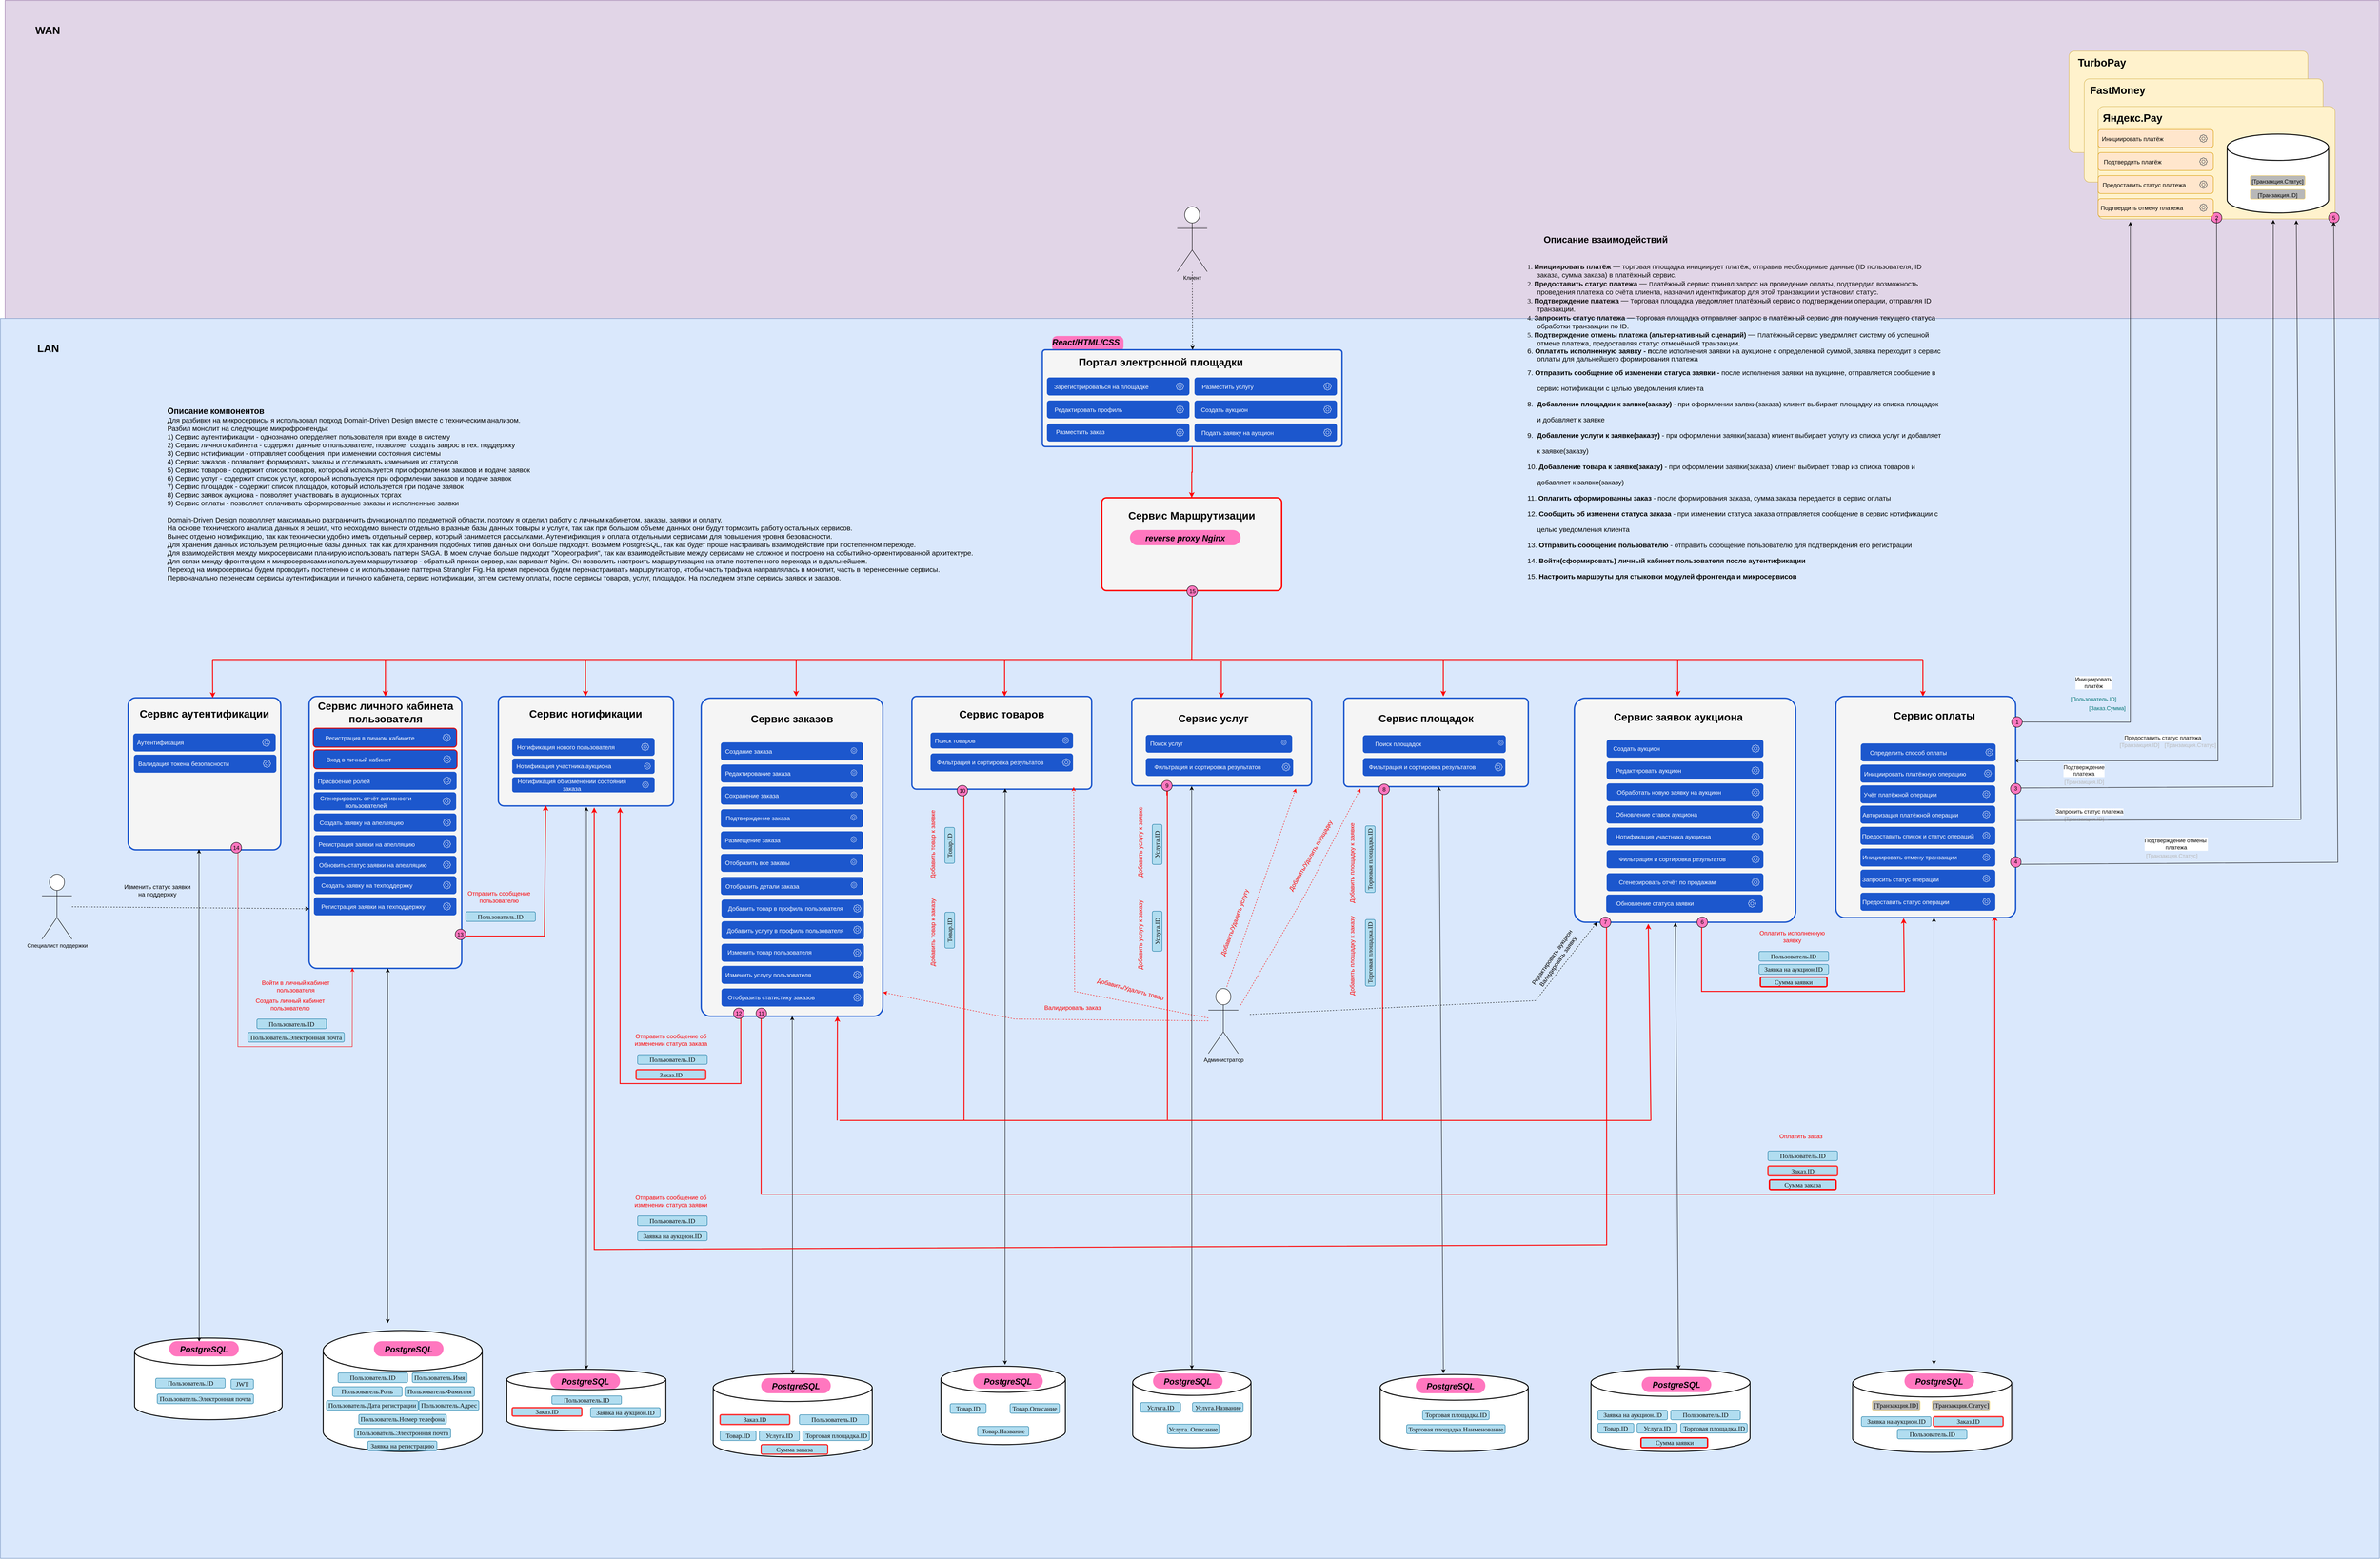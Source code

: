 <mxfile version="25.0.2">
  <diagram name="Страница — 1" id="X6evqEoIUaE586o9c56O">
    <mxGraphModel dx="5187" dy="6382" grid="1" gridSize="10" guides="1" tooltips="1" connect="1" arrows="1" fold="1" page="1" pageScale="1" pageWidth="827" pageHeight="1169" math="0" shadow="0">
      <root>
        <mxCell id="0" />
        <mxCell id="1" parent="0" />
        <mxCell id="Ii5s2r6kV6ehMilGL2Hp-38" value="" style="rounded=0;whiteSpace=wrap;html=1;fillColor=#e1d5e7;strokeColor=#9673a6;movable=1;resizable=1;rotatable=1;deletable=1;editable=1;locked=0;connectable=1;" vertex="1" parent="1">
          <mxGeometry x="320" y="-950" width="5150" height="690" as="geometry" />
        </mxCell>
        <mxCell id="Ii5s2r6kV6ehMilGL2Hp-35" value="" style="rounded=0;whiteSpace=wrap;html=1;fillColor=#dae8fc;strokeColor=#6c8ebf;" vertex="1" parent="1">
          <mxGeometry x="310" y="-260" width="5160" height="2690" as="geometry" />
        </mxCell>
        <mxCell id="amrdFf7GHf08PIuPMs9V-222" value="" style="rounded=1;whiteSpace=wrap;html=1;arcSize=5;fillColor=#f5f5f5;strokeColor=#1C57CD;strokeWidth=3;" parent="1" vertex="1">
          <mxGeometry x="1390" y="560" width="380" height="237.576" as="geometry" />
        </mxCell>
        <mxCell id="KuLfuHzcLtWkHHC6kxAZ-135" value="" style="strokeWidth=2;html=1;shape=mxgraph.flowchart.database;whiteSpace=wrap;rounded=1;movable=1;resizable=1;rotatable=1;deletable=1;editable=1;locked=0;connectable=1;" parent="1" vertex="1">
          <mxGeometry x="4327.55" y="2020" width="345" height="180" as="geometry" />
        </mxCell>
        <mxCell id="AqY6TVcyyjUUs57EqK_6-10" style="edgeStyle=orthogonalEdgeStyle;rounded=0;orthogonalLoop=1;jettySize=auto;html=1;endArrow=none;endFill=0;strokeColor=#FF0000;strokeWidth=2;" parent="1" edge="1">
          <mxGeometry relative="1" as="geometry">
            <mxPoint x="3308" y="1479.75" as="targetPoint" />
            <mxPoint x="3308" y="750" as="sourcePoint" />
          </mxGeometry>
        </mxCell>
        <mxCell id="MyxevA6ZjmK5k_RvAgFB-2" value="&lt;span style=&quot;color: rgba(0, 0, 0, 0); font-family: monospace; font-size: 0px; text-align: start; text-wrap: nowrap; background-color: rgb(255, 255, 255);&quot;&gt;%3CmxGraphModel%3E%3Croot%3E%3CmxCell%20id%3D%220%22%2F%3E%3CmxCell%20id%3D%221%22%20parent%3D%220%22%2F%3E%3CmxCell%20id%3D%222%22%20value%3D%22%D0%A0%D0%B5%D0%B3%D0%B8%D1%81%D1%82%D1%80%D0%B0%D1%86%D0%B8%D1%8F%20%D0%BF%D0%BE%D0%BB%D1%8C%D0%B7%D0%BE%D0%B2%D0%B0%D1%82%D0%B5%D0%BB%D1%8F%22%20style%3D%22text%3Bhtml%3D1%3Balign%3Dcenter%3BverticalAlign%3Dmiddle%3BwhiteSpace%3Dwrap%3Brounded%3D1%3BfontSize%3D13%3BfontColor%3D%23FFFFFF%3BstrokeColor%3Dnone%3Bmovable%3D1%3Bresizable%3D1%3Brotatable%3D1%3Bdeletable%3D1%3Beditable%3D1%3Blocked%3D0%3Bconnectable%3D1%3B%22%20vertex%3D%221%22%20parent%3D%221%22%3E%3CmxGeometry%20x%3D%221301%22%20y%3D%22165.5%22%20width%3D%22172%22%20height%3D%2230%22%20as%3D%22geometry%22%2F%3E%3C%2FmxCell%3E%3CmxCell%20id%3D%223%22%20value%3D%22%22%20style%3D%22group%22%20vertex%3D%221%22%20connectable%3D%220%22%20parent%3D%221%22%3E%3CmxGeometry%20x%3D%221298%22%20y%3D%22210%22%20width%3D%22309%22%20height%3D%2239%22%20as%3D%22geometry%22%2F%3E%3C%2FmxCell%3E%3CmxCell%20id%3D%224%22%20value%3D%22%22%20style%3D%22rounded%3D1%3BwhiteSpace%3Dwrap%3Bhtml%3D1%3BfillColor%3D%231C57CD%3BstrokeColor%3Dnone%3B%22%20vertex%3D%221%22%20parent%3D%223%22%3E%3CmxGeometry%20width%3D%22309%22%20height%3D%2239%22%20as%3D%22geometry%22%2F%3E%3C%2FmxCell%3E%3CmxCell%20id%3D%225%22%20value%3D%22%22%20style%3D%22sketch%3D0%3BoutlineConnect%3D0%3BfontColor%3D%23232F3E%3BgradientColor%3Dnone%3BfillColor%3Ddefault%3BstrokeColor%3Dnone%3Bdashed%3D0%3BverticalLabelPosition%3Dbottom%3BverticalAlign%3Dtop%3Balign%3Dcenter%3Bhtml%3D1%3BfontSize%3D12%3BfontStyle%3D0%3Baspect%3Dfixed%3BpointerEvents%3D1%3Bshape%3Dmxgraph.aws4.gear%3Brounded%3D1%3B%22%20vertex%3D%221%22%20parent%3D%223%22%3E%3CmxGeometry%20x%3D%22280%22%20y%3D%2211%22%20width%3D%2217%22%20height%3D%2217%22%20as%3D%22geometry%22%2F%3E%3C%2FmxCell%3E%3CmxCell%20id%3D%226%22%20value%3D%22%D0%90%D1%83%D1%82%D0%B5%D0%BD%D1%82%D0%B8%D1%84%D0%B8%D0%BA%D0%B0%D1%86%D0%B8%D1%8F%22%20style%3D%22text%3Bhtml%3D1%3Balign%3Dcenter%3BverticalAlign%3Dmiddle%3BwhiteSpace%3Dwrap%3Brounded%3D1%3BfontSize%3D13%3BfontColor%3D%23FFFFFF%3BstrokeColor%3Dnone%3B%22%20vertex%3D%221%22%20parent%3D%223%22%3E%3CmxGeometry%20x%3D%222%22%20y%3D%224.5%22%20width%3D%22114%22%20height%3D%2230%22%20as%3D%22geometry%22%2F%3E%3C%2FmxCell%3E%3CmxCell%20id%3D%227%22%20value%3D%22%22%20style%3D%22group%22%20vertex%3D%221%22%20connectable%3D%220%22%20parent%3D%221%22%3E%3CmxGeometry%20x%3D%221298%22%20y%3D%22255%22%20width%3D%22309%22%20height%3D%2239%22%20as%3D%22geometry%22%2F%3E%3C%2FmxCell%3E%3CmxCell%20id%3D%228%22%20value%3D%22%22%20style%3D%22rounded%3D1%3BwhiteSpace%3Dwrap%3Bhtml%3D1%3BfillColor%3D%231C57CD%3BstrokeColor%3Dnone%3B%22%20vertex%3D%221%22%20parent%3D%227%22%3E%3CmxGeometry%20width%3D%22309%22%20height%3D%2239%22%20as%3D%22geometry%22%2F%3E%3C%2FmxCell%3E%3CmxCell%20id%3D%229%22%20value%3D%22%22%20style%3D%22sketch%3D0%3BoutlineConnect%3D0%3BfontColor%3D%23232F3E%3BgradientColor%3Dnone%3BfillColor%3Ddefault%3BstrokeColor%3Dnone%3Bdashed%3D0%3BverticalLabelPosition%3Dbottom%3BverticalAlign%3Dtop%3Balign%3Dcenter%3Bhtml%3D1%3BfontSize%3D12%3BfontStyle%3D0%3Baspect%3Dfixed%3BpointerEvents%3D1%3Bshape%3Dmxgraph.aws4.gear%3Brounded%3D1%3B%22%20vertex%3D%221%22%20parent%3D%227%22%3E%3CmxGeometry%20x%3D%22280%22%20y%3D%2211%22%20width%3D%2217%22%20height%3D%2217%22%20as%3D%22geometry%22%2F%3E%3C%2FmxCell%3E%3CmxCell%20id%3D%2210%22%20value%3D%22%D0%9F%D1%80%D0%B8%D1%81%D0%B2%D0%BE%D0%B5%D0%BD%D0%B8%D0%B5%20%D1%80%D0%BE%D0%BB%D0%B5%D0%B9%22%20style%3D%22text%3Bhtml%3D1%3Balign%3Dcenter%3BverticalAlign%3Dmiddle%3BwhiteSpace%3Dwrap%3Brounded%3D1%3BfontSize%3D13%3BfontColor%3D%23FFFFFF%3BstrokeColor%3Dnone%3B%22%20vertex%3D%221%22%20parent%3D%227%22%3E%3CmxGeometry%20x%3D%223%22%20y%3D%225%22%20width%3D%22122%22%20height%3D%2230%22%20as%3D%22geometry%22%2F%3E%3C%2FmxCell%3E%3CmxCell%20id%3D%2211%22%20value%3D%22%22%20style%3D%22group%22%20vertex%3D%221%22%20connectable%3D%220%22%20parent%3D%221%22%3E%3CmxGeometry%20x%3D%221298%22%20y%3D%22298%22%20width%3D%22309%22%20height%3D%2239%22%20as%3D%22geometry%22%2F%3E%3C%2FmxCell%3E%3CmxCell%20id%3D%2212%22%20value%3D%22%22%20style%3D%22rounded%3D1%3BwhiteSpace%3Dwrap%3Bhtml%3D1%3BfillColor%3D%231C57CD%3BstrokeColor%3Dnone%3B%22%20vertex%3D%221%22%20parent%3D%2211%22%3E%3CmxGeometry%20width%3D%22309%22%20height%3D%2239%22%20as%3D%22geometry%22%2F%3E%3C%2FmxCell%3E%3CmxCell%20id%3D%2213%22%20value%3D%22%22%20style%3D%22sketch%3D0%3BoutlineConnect%3D0%3BfontColor%3D%23232F3E%3BgradientColor%3Dnone%3BfillColor%3Ddefault%3BstrokeColor%3Dnone%3Bdashed%3D0%3BverticalLabelPosition%3Dbottom%3BverticalAlign%3Dtop%3Balign%3Dcenter%3Bhtml%3D1%3BfontSize%3D12%3BfontStyle%3D0%3Baspect%3Dfixed%3BpointerEvents%3D1%3Bshape%3Dmxgraph.aws4.gear%3Brounded%3D1%3B%22%20vertex%3D%221%22%20parent%3D%2211%22%3E%3CmxGeometry%20x%3D%22280%22%20y%3D%2211%22%20width%3D%2217%22%20height%3D%2217%22%20as%3D%22geometry%22%2F%3E%3C%2FmxCell%3E%3CmxCell%20id%3D%2214%22%20value%3D%22%D0%9D%D0%BE%D1%82%D0%B8%D1%84%D0%B8%D0%BA%D0%B0%D1%86%D0%B8%D1%8F%20%D0%BD%D0%BE%D0%B2%D0%BE%D0%B3%D0%BE%20%D0%BF%D0%BE%D0%BB%D1%8C%D0%B7%D0%BE%D0%B2%D0%B0%D1%82%D0%B5%D0%BB%D1%8F%22%20style%3D%22text%3Bhtml%3D1%3Balign%3Dcenter%3BverticalAlign%3Dmiddle%3BwhiteSpace%3Dwrap%3Brounded%3D1%3BfontSize%3D13%3BfontColor%3D%23FFFFFF%3BstrokeColor%3Dnone%3B%22%20vertex%3D%221%22%20parent%3D%2211%22%3E%3CmxGeometry%20x%3D%223%22%20y%3D%224.5%22%20width%3D%22227%22%20height%3D%2230%22%20as%3D%22geometry%22%2F%3E%3C%2FmxCell%3E%3CmxCell%20id%3D%2215%22%20value%3D%22%22%20style%3D%22group%22%20vertex%3D%221%22%20connectable%3D%220%22%20parent%3D%221%22%3E%3CmxGeometry%20x%3D%221298%22%20y%3D%22345%22%20width%3D%22309%22%20height%3D%2239%22%20as%3D%22geometry%22%2F%3E%3C%2FmxCell%3E%3CmxCell%20id%3D%2216%22%20value%3D%22%22%20style%3D%22rounded%3D1%3BwhiteSpace%3Dwrap%3Bhtml%3D1%3BfillColor%3D%231C57CD%3BstrokeColor%3Dnone%3B%22%20vertex%3D%221%22%20parent%3D%2215%22%3E%3CmxGeometry%20width%3D%22309%22%20height%3D%2239%22%20as%3D%22geometry%22%2F%3E%3C%2FmxCell%3E%3CmxCell%20id%3D%2217%22%20value%3D%22%22%20style%3D%22sketch%3D0%3BoutlineConnect%3D0%3BfontColor%3D%23232F3E%3BgradientColor%3Dnone%3BfillColor%3Ddefault%3BstrokeColor%3Dnone%3Bdashed%3D0%3BverticalLabelPosition%3Dbottom%3BverticalAlign%3Dtop%3Balign%3Dcenter%3Bhtml%3D1%3BfontSize%3D12%3BfontStyle%3D0%3Baspect%3Dfixed%3BpointerEvents%3D1%3Bshape%3Dmxgraph.aws4.gear%3Brounded%3D1%3B%22%20vertex%3D%221%22%20parent%3D%2215%22%3E%3CmxGeometry%20x%3D%22280%22%20y%3D%2211%22%20width%3D%2217%22%20height%3D%2217%22%20as%3D%22geometry%22%2F%3E%3C%2FmxCell%3E%3CmxCell%20id%3D%2218%22%20value%3D%22%D0%92%D0%B0%D0%BB%D0%B8%D0%B4%D0%B0%D1%86%D0%B8%D1%8F%20%D1%82%D0%BE%D0%BA%D0%B5%D0%BD%D0%B0%20%D0%B1%D0%B5%D0%B7%D0%BE%D0%BF%D0%B0%D1%81%D0%BD%D0%BE%D1%81%D1%82%D0%B8%22%20style%3D%22text%3Bhtml%3D1%3Balign%3Dcenter%3BverticalAlign%3Dmiddle%3BwhiteSpace%3Dwrap%3Brounded%3D1%3BfontSize%3D13%3BfontColor%3D%23FFFFFF%3BstrokeColor%3Dnone%3B%22%20vertex%3D%221%22%20parent%3D%2215%22%3E%3CmxGeometry%20x%3D%223%22%20y%3D%224.5%22%20width%3D%22209%22%20height%3D%2230%22%20as%3D%22geometry%22%2F%3E%3C%2FmxCell%3E%3C%2Froot%3E%3C%2FmxGraphModel%3E&lt;/span&gt;" style="rounded=1;whiteSpace=wrap;html=1;arcSize=5;fillColor=#f5f5f5;strokeColor=#1C57CD;strokeWidth=3;" parent="1" vertex="1">
          <mxGeometry x="979.5" y="560" width="331" height="590" as="geometry" />
        </mxCell>
        <mxCell id="amrdFf7GHf08PIuPMs9V-139" value="" style="strokeWidth=2;html=1;shape=mxgraph.flowchart.database;whiteSpace=wrap;rounded=1;movable=1;resizable=1;rotatable=1;deletable=1;editable=1;locked=0;connectable=1;" parent="1" vertex="1">
          <mxGeometry x="601" y="1952.25" width="320" height="177" as="geometry" />
        </mxCell>
        <mxCell id="MyxevA6ZjmK5k_RvAgFB-8" value="" style="rounded=1;whiteSpace=wrap;html=1;arcSize=5;fillColor=#f5f5f5;strokeColor=#1C57CD;strokeWidth=3;" parent="1" vertex="1">
          <mxGeometry x="3724" y="563.75" width="480" height="486.25" as="geometry" />
        </mxCell>
        <mxCell id="MyxevA6ZjmK5k_RvAgFB-13" value="" style="group" parent="1" vertex="1" connectable="0">
          <mxGeometry x="2764" y="563.75" width="390" height="190" as="geometry" />
        </mxCell>
        <mxCell id="MyxevA6ZjmK5k_RvAgFB-14" value="" style="rounded=1;whiteSpace=wrap;html=1;arcSize=5;fillColor=#f5f5f5;strokeColor=#1C57CD;strokeWidth=3;" parent="MyxevA6ZjmK5k_RvAgFB-13" vertex="1">
          <mxGeometry width="390" height="190" as="geometry" />
        </mxCell>
        <mxCell id="MyxevA6ZjmK5k_RvAgFB-15" value="&lt;div&gt;&lt;span style=&quot;font-size: 23px;&quot;&gt;Сервис услуг&lt;/span&gt;&lt;/div&gt;" style="text;html=1;align=center;verticalAlign=middle;whiteSpace=wrap;rounded=1;fontSize=13;fontStyle=1" parent="MyxevA6ZjmK5k_RvAgFB-13" vertex="1">
          <mxGeometry x="1.178" y="7.972" width="352.296" height="71.748" as="geometry" />
        </mxCell>
        <mxCell id="amrdFf7GHf08PIuPMs9V-90" value="" style="group" parent="MyxevA6ZjmK5k_RvAgFB-13" vertex="1" connectable="0">
          <mxGeometry x="30.367" y="79.72" width="317.471" height="38.59" as="geometry" />
        </mxCell>
        <mxCell id="amrdFf7GHf08PIuPMs9V-91" value="" style="rounded=1;whiteSpace=wrap;html=1;fillColor=#1C57CD;strokeColor=none;" parent="amrdFf7GHf08PIuPMs9V-90" vertex="1">
          <mxGeometry width="317.471" height="38.59" as="geometry" />
        </mxCell>
        <mxCell id="amrdFf7GHf08PIuPMs9V-92" value="" style="sketch=0;outlineConnect=0;fontColor=#232F3E;gradientColor=none;fillColor=#FFFFFF;strokeColor=none;dashed=0;verticalLabelPosition=bottom;verticalAlign=top;align=center;html=1;fontSize=12;fontStyle=0;aspect=fixed;pointerEvents=1;shape=mxgraph.aws4.gear;rounded=1;" parent="amrdFf7GHf08PIuPMs9V-90" vertex="1">
          <mxGeometry x="293.84" y="10.884" width="11.488" height="11.488" as="geometry" />
        </mxCell>
        <mxCell id="amrdFf7GHf08PIuPMs9V-93" value="Поиск услуг" style="text;html=1;align=center;verticalAlign=middle;whiteSpace=wrap;rounded=1;fontSize=13;fontColor=#FFFFFF;strokeColor=none;" parent="amrdFf7GHf08PIuPMs9V-90" vertex="1">
          <mxGeometry x="4.11" y="3.958" width="83.22" height="29.685" as="geometry" />
        </mxCell>
        <mxCell id="amrdFf7GHf08PIuPMs9V-174" value="" style="group" parent="MyxevA6ZjmK5k_RvAgFB-13" vertex="1" connectable="0">
          <mxGeometry x="30.37" y="130" width="319.63" height="39" as="geometry" />
        </mxCell>
        <mxCell id="amrdFf7GHf08PIuPMs9V-175" value="" style="rounded=1;whiteSpace=wrap;html=1;fillColor=#1C57CD;strokeColor=none;" parent="amrdFf7GHf08PIuPMs9V-174" vertex="1">
          <mxGeometry width="319.63" height="39" as="geometry" />
        </mxCell>
        <mxCell id="amrdFf7GHf08PIuPMs9V-176" value="" style="sketch=0;outlineConnect=0;fontColor=#232F3E;gradientColor=none;fillColor=#FFFFFF;strokeColor=none;dashed=0;verticalLabelPosition=bottom;verticalAlign=top;align=center;html=1;fontSize=12;fontStyle=0;aspect=fixed;pointerEvents=1;shape=mxgraph.aws4.gear;rounded=1;" parent="amrdFf7GHf08PIuPMs9V-174" vertex="1">
          <mxGeometry x="295.839" y="11" width="17" height="17" as="geometry" />
        </mxCell>
        <mxCell id="amrdFf7GHf08PIuPMs9V-177" value="Фильтрация и сортировка результатов" style="text;html=1;align=center;verticalAlign=middle;whiteSpace=wrap;rounded=1;fontSize=13;fontColor=#FFFFFF;strokeColor=none;" parent="amrdFf7GHf08PIuPMs9V-174" vertex="1">
          <mxGeometry x="5.172" y="4.5" width="256.532" height="30" as="geometry" />
        </mxCell>
        <mxCell id="amrdFf7GHf08PIuPMs9V-1" value="" style="strokeWidth=2;html=1;shape=mxgraph.flowchart.database;whiteSpace=wrap;rounded=1;movable=1;resizable=1;rotatable=1;deletable=1;editable=1;locked=0;connectable=1;" parent="1" vertex="1">
          <mxGeometry x="1010" y="1935.75" width="345" height="262.75" as="geometry" />
        </mxCell>
        <mxCell id="amrdFf7GHf08PIuPMs9V-3" value="&lt;p style=&quot;margin: 0px 0px 0px 13px; text-indent: -13px; font-variant-numeric: normal; font-variant-east-asian: normal; font-variant-alternates: normal; font-kerning: auto; font-optical-sizing: auto; font-feature-settings: normal; font-variation-settings: normal; font-variant-position: normal; font-stretch: normal; font-size: 14px; line-height: normal; color: rgb(14, 14, 14); text-align: start;&quot; class=&quot;p1&quot;&gt;&lt;font face=&quot;Times New Roman&quot;&gt;Пользователь.Роль&lt;/font&gt;&lt;/p&gt;" style="rounded=1;whiteSpace=wrap;html=1;fillColor=#b1ddf0;strokeColor=#10739e;" parent="1" vertex="1">
          <mxGeometry x="1030.25" y="2057.73" width="151" height="21" as="geometry" />
        </mxCell>
        <mxCell id="amrdFf7GHf08PIuPMs9V-4" value="&lt;p style=&quot;margin: 0px 0px 0px 13px; text-indent: -13px; font-variant-numeric: normal; font-variant-east-asian: normal; font-variant-alternates: normal; font-kerning: auto; font-optical-sizing: auto; font-feature-settings: normal; font-variation-settings: normal; font-variant-position: normal; font-stretch: normal; font-size: 14px; line-height: normal; color: rgb(14, 14, 14); text-align: start;&quot; class=&quot;p1&quot;&gt;&lt;font face=&quot;Times New Roman&quot;&gt;Пользователь.ID&lt;/font&gt;&lt;/p&gt;" style="rounded=1;whiteSpace=wrap;html=1;fillColor=#b1ddf0;strokeColor=#10739e;" parent="1" vertex="1">
          <mxGeometry x="1042.25" y="2027.73" width="151" height="21" as="geometry" />
        </mxCell>
        <mxCell id="amrdFf7GHf08PIuPMs9V-5" value="&lt;p style=&quot;margin: 0px 0px 0px 13px; text-indent: -13px; font-variant-numeric: normal; font-variant-east-asian: normal; font-variant-alternates: normal; font-kerning: auto; font-optical-sizing: auto; font-feature-settings: normal; font-variation-settings: normal; font-variant-position: normal; font-stretch: normal; font-size: 14px; line-height: normal; color: rgb(14, 14, 14); text-align: start;&quot; class=&quot;p1&quot;&gt;&lt;font face=&quot;Times New Roman&quot;&gt;Пользователь.Имя&lt;/font&gt;&lt;/p&gt;" style="rounded=1;whiteSpace=wrap;html=1;fillColor=#b1ddf0;strokeColor=#10739e;" parent="1" vertex="1">
          <mxGeometry x="1203.25" y="2027.73" width="119" height="21" as="geometry" />
        </mxCell>
        <mxCell id="amrdFf7GHf08PIuPMs9V-6" value="&lt;p style=&quot;margin: 0px 0px 0px 13px; text-indent: -13px; font-variant-numeric: normal; font-variant-east-asian: normal; font-variant-alternates: normal; font-kerning: auto; font-optical-sizing: auto; font-feature-settings: normal; font-variation-settings: normal; font-variant-position: normal; font-stretch: normal; font-size: 14px; line-height: normal; color: rgb(14, 14, 14); text-align: start;&quot; class=&quot;p1&quot;&gt;&lt;font face=&quot;Times New Roman&quot;&gt;Пользователь.Фамилия&lt;/font&gt;&lt;/p&gt;" style="rounded=1;whiteSpace=wrap;html=1;fillColor=#b1ddf0;strokeColor=#10739e;" parent="1" vertex="1">
          <mxGeometry x="1187.25" y="2057.73" width="151" height="21" as="geometry" />
        </mxCell>
        <mxCell id="amrdFf7GHf08PIuPMs9V-7" value="&lt;p style=&quot;margin: 0px 0px 0px 13px; text-indent: -13px; font-variant-numeric: normal; font-variant-east-asian: normal; font-variant-alternates: normal; font-kerning: auto; font-optical-sizing: auto; font-feature-settings: normal; font-variation-settings: normal; font-variant-position: normal; font-stretch: normal; font-size: 14px; line-height: normal; color: rgb(14, 14, 14); text-align: start;&quot; class=&quot;p1&quot;&gt;&lt;font face=&quot;Times New Roman&quot;&gt;Пользователь.Адрес&lt;/font&gt;&lt;/p&gt;" style="rounded=1;whiteSpace=wrap;html=1;fillColor=#b1ddf0;strokeColor=#10739e;" parent="1" vertex="1">
          <mxGeometry x="1217.75" y="2087.73" width="130" height="21" as="geometry" />
        </mxCell>
        <mxCell id="amrdFf7GHf08PIuPMs9V-8" value="&lt;p style=&quot;margin: 0px 0px 0px 13px; text-indent: -13px; font-variant-numeric: normal; font-variant-east-asian: normal; font-variant-alternates: normal; font-kerning: auto; font-optical-sizing: auto; font-feature-settings: normal; font-variation-settings: normal; font-variant-position: normal; font-stretch: normal; font-size: 14px; line-height: normal; color: rgb(14, 14, 14); text-align: start;&quot; class=&quot;p1&quot;&gt;&lt;font face=&quot;Times New Roman&quot;&gt;Пользователь.Дата регистрации&lt;/font&gt;&lt;/p&gt;" style="rounded=1;whiteSpace=wrap;html=1;fillColor=#b1ddf0;strokeColor=#10739e;" parent="1" vertex="1">
          <mxGeometry x="1017.25" y="2087.73" width="199" height="21" as="geometry" />
        </mxCell>
        <mxCell id="amrdFf7GHf08PIuPMs9V-9" value="&lt;p style=&quot;margin: 0px 0px 0px 13px; text-indent: -13px; font-variant-numeric: normal; font-variant-east-asian: normal; font-variant-alternates: normal; font-kerning: auto; font-optical-sizing: auto; font-feature-settings: normal; font-variation-settings: normal; font-variant-position: normal; font-stretch: normal; font-size: 14px; line-height: normal; color: rgb(14, 14, 14); text-align: start;&quot; class=&quot;p1&quot;&gt;&lt;font face=&quot;Times New Roman&quot;&gt;Пользователь.Номер телефона&lt;/font&gt;&lt;/p&gt;" style="rounded=1;whiteSpace=wrap;html=1;fillColor=#b1ddf0;strokeColor=#10739e;" parent="1" vertex="1">
          <mxGeometry x="1087.25" y="2117.73" width="190" height="21" as="geometry" />
        </mxCell>
        <mxCell id="KuLfuHzcLtWkHHC6kxAZ-245" value="" style="rounded=0;orthogonalLoop=1;jettySize=auto;html=1;startArrow=classic;startFill=1;" parent="1" source="amrdFf7GHf08PIuPMs9V-44" target="MyxevA6ZjmK5k_RvAgFB-5" edge="1">
          <mxGeometry relative="1" as="geometry" />
        </mxCell>
        <mxCell id="amrdFf7GHf08PIuPMs9V-44" value="" style="strokeWidth=2;html=1;shape=mxgraph.flowchart.database;whiteSpace=wrap;rounded=1;movable=1;resizable=1;rotatable=1;deletable=1;editable=1;locked=0;connectable=1;" parent="1" vertex="1">
          <mxGeometry x="1856" y="2029.88" width="345" height="180.12" as="geometry" />
        </mxCell>
        <mxCell id="amrdFf7GHf08PIuPMs9V-45" value="&lt;p style=&quot;margin: 0px 0px 0px 13px; text-indent: -13px; font-variant-numeric: normal; font-variant-east-asian: normal; font-variant-alternates: normal; font-kerning: auto; font-optical-sizing: auto; font-feature-settings: normal; font-variation-settings: normal; font-variant-position: normal; font-stretch: normal; line-height: normal; color: rgb(14, 14, 14); text-align: start;&quot; class=&quot;p1&quot;&gt;&lt;font style=&quot;font-size: 14px;&quot; face=&quot;Times New Roman&quot;&gt;Заявка на регистрацию&lt;/font&gt;&lt;/p&gt;" style="rounded=1;whiteSpace=wrap;html=1;fillColor=#b1ddf0;strokeColor=#10739e;" parent="1" vertex="1">
          <mxGeometry x="1106.75" y="2175.73" width="150" height="21" as="geometry" />
        </mxCell>
        <mxCell id="amrdFf7GHf08PIuPMs9V-47" value="&lt;p style=&quot;margin: 0px 0px 0px 13px; text-indent: -13px; font-variant-numeric: normal; font-variant-east-asian: normal; font-variant-alternates: normal; font-kerning: auto; font-optical-sizing: auto; font-feature-settings: normal; font-variation-settings: normal; font-variant-position: normal; font-stretch: normal; font-size: 14px; line-height: normal; color: rgb(14, 14, 14); text-align: start;&quot; class=&quot;p1&quot;&gt;&lt;font face=&quot;Times New Roman&quot;&gt;Пользователь.Электронная почта&lt;/font&gt;&lt;/p&gt;" style="rounded=1;whiteSpace=wrap;html=1;fillColor=#b1ddf0;strokeColor=#10739e;" parent="1" vertex="1">
          <mxGeometry x="1077.75" y="2147.73" width="209" height="21" as="geometry" />
        </mxCell>
        <mxCell id="AqY6TVcyyjUUs57EqK_6-12" style="edgeStyle=orthogonalEdgeStyle;rounded=0;orthogonalLoop=1;jettySize=auto;html=1;exitX=0.75;exitY=1;exitDx=0;exitDy=0;endArrow=none;endFill=0;startArrow=classic;startFill=1;strokeColor=#FF0000;strokeWidth=2;" parent="1" source="MyxevA6ZjmK5k_RvAgFB-5" edge="1">
          <mxGeometry relative="1" as="geometry">
            <mxPoint x="2125" y="1480" as="targetPoint" />
          </mxGeometry>
        </mxCell>
        <mxCell id="MyxevA6ZjmK5k_RvAgFB-5" value="" style="rounded=1;whiteSpace=wrap;html=1;arcSize=5;fillColor=#f5f5f5;strokeColor=#1C57CD;strokeWidth=3;" parent="1" vertex="1">
          <mxGeometry x="1830" y="563.75" width="394" height="690" as="geometry" />
        </mxCell>
        <mxCell id="MyxevA6ZjmK5k_RvAgFB-6" value="&lt;span style=&quot;font-size: 23px;&quot;&gt;Сервис заказов&lt;/span&gt;" style="text;html=1;align=center;verticalAlign=middle;whiteSpace=wrap;rounded=1;fontSize=13;arcSize=25;fontStyle=1" parent="1" vertex="1">
          <mxGeometry x="1849.05" y="573.75" width="355.91" height="70" as="geometry" />
        </mxCell>
        <mxCell id="amrdFf7GHf08PIuPMs9V-40" value="" style="group" parent="1" vertex="1" connectable="0">
          <mxGeometry x="1872.5" y="996.75" width="309" height="39" as="geometry" />
        </mxCell>
        <mxCell id="amrdFf7GHf08PIuPMs9V-42" value="" style="sketch=0;outlineConnect=0;fontColor=#232F3E;gradientColor=none;fillColor=default;strokeColor=none;dashed=0;verticalLabelPosition=bottom;verticalAlign=top;align=center;html=1;fontSize=12;fontStyle=0;aspect=fixed;pointerEvents=1;shape=mxgraph.aws4.gear;rounded=1;" parent="amrdFf7GHf08PIuPMs9V-40" vertex="1">
          <mxGeometry x="282" y="11.0" width="13.357" height="13.357" as="geometry" />
        </mxCell>
        <mxCell id="amrdFf7GHf08PIuPMs9V-43" value="Нотификация об изменении состояния заказа" style="text;html=1;align=center;verticalAlign=middle;whiteSpace=wrap;rounded=1;fontSize=13;fontColor=#FFFFFF;strokeColor=none;" parent="amrdFf7GHf08PIuPMs9V-40" vertex="1">
          <mxGeometry x="6" y="4.5" width="247" height="30.0" as="geometry" />
        </mxCell>
        <mxCell id="amrdFf7GHf08PIuPMs9V-36" value="" style="group" parent="1" vertex="1" connectable="0">
          <mxGeometry x="1872.5" y="951.75" width="309" height="39" as="geometry" />
        </mxCell>
        <mxCell id="amrdFf7GHf08PIuPMs9V-37" value="" style="rounded=1;whiteSpace=wrap;html=1;fillColor=#1C57CD;strokeColor=none;" parent="amrdFf7GHf08PIuPMs9V-36" vertex="1">
          <mxGeometry width="309" height="39" as="geometry" />
        </mxCell>
        <mxCell id="amrdFf7GHf08PIuPMs9V-38" value="" style="sketch=0;outlineConnect=0;fontColor=#232F3E;gradientColor=none;fillColor=default;strokeColor=none;dashed=0;verticalLabelPosition=bottom;verticalAlign=top;align=center;html=1;fontSize=12;fontStyle=0;aspect=fixed;pointerEvents=1;shape=mxgraph.aws4.gear;rounded=1;" parent="amrdFf7GHf08PIuPMs9V-36" vertex="1">
          <mxGeometry x="282" y="11.0" width="13.357" height="13.357" as="geometry" />
        </mxCell>
        <mxCell id="amrdFf7GHf08PIuPMs9V-39" value="Отобразить детали заказа" style="text;html=1;align=center;verticalAlign=middle;whiteSpace=wrap;rounded=1;fontSize=13;fontColor=#FFFFFF;strokeColor=none;" parent="amrdFf7GHf08PIuPMs9V-36" vertex="1">
          <mxGeometry x="5" y="5" width="169" height="30.0" as="geometry" />
        </mxCell>
        <mxCell id="amrdFf7GHf08PIuPMs9V-32" value="" style="group" parent="1" vertex="1" connectable="0">
          <mxGeometry x="1872.5" y="901.75" width="309" height="39" as="geometry" />
        </mxCell>
        <mxCell id="amrdFf7GHf08PIuPMs9V-33" value="" style="rounded=1;whiteSpace=wrap;html=1;fillColor=#1C57CD;strokeColor=none;" parent="amrdFf7GHf08PIuPMs9V-32" vertex="1">
          <mxGeometry width="309" height="39" as="geometry" />
        </mxCell>
        <mxCell id="amrdFf7GHf08PIuPMs9V-34" value="" style="sketch=0;outlineConnect=0;fontColor=#232F3E;gradientColor=none;fillColor=default;strokeColor=none;dashed=0;verticalLabelPosition=bottom;verticalAlign=top;align=center;html=1;fontSize=12;fontStyle=0;aspect=fixed;pointerEvents=1;shape=mxgraph.aws4.gear;rounded=1;" parent="amrdFf7GHf08PIuPMs9V-32" vertex="1">
          <mxGeometry x="281.5" y="11.0" width="13.357" height="13.357" as="geometry" />
        </mxCell>
        <mxCell id="amrdFf7GHf08PIuPMs9V-35" value="Отобразить все заказы" style="text;html=1;align=center;verticalAlign=middle;whiteSpace=wrap;rounded=1;fontSize=13;fontColor=#FFFFFF;strokeColor=none;" parent="amrdFf7GHf08PIuPMs9V-32" vertex="1">
          <mxGeometry x="3" y="4.5" width="152" height="30.0" as="geometry" />
        </mxCell>
        <mxCell id="amrdFf7GHf08PIuPMs9V-28" value="" style="group" parent="1" vertex="1" connectable="0">
          <mxGeometry x="1872.5" y="852.75" width="309" height="39" as="geometry" />
        </mxCell>
        <mxCell id="amrdFf7GHf08PIuPMs9V-29" value="" style="rounded=1;whiteSpace=wrap;html=1;fillColor=#1C57CD;strokeColor=none;" parent="amrdFf7GHf08PIuPMs9V-28" vertex="1">
          <mxGeometry width="309" height="39" as="geometry" />
        </mxCell>
        <mxCell id="amrdFf7GHf08PIuPMs9V-30" value="" style="sketch=0;outlineConnect=0;fontColor=#232F3E;gradientColor=none;fillColor=default;strokeColor=none;dashed=0;verticalLabelPosition=bottom;verticalAlign=top;align=center;html=1;fontSize=12;fontStyle=0;aspect=fixed;pointerEvents=1;shape=mxgraph.aws4.gear;rounded=1;" parent="amrdFf7GHf08PIuPMs9V-28" vertex="1">
          <mxGeometry x="281.5" y="11.0" width="13.357" height="13.357" as="geometry" />
        </mxCell>
        <mxCell id="amrdFf7GHf08PIuPMs9V-31" value="Размещение заказа" style="text;html=1;align=center;verticalAlign=middle;whiteSpace=wrap;rounded=1;fontSize=13;fontColor=#FFFFFF;strokeColor=none;" parent="amrdFf7GHf08PIuPMs9V-28" vertex="1">
          <mxGeometry x="3" y="4.5" width="130.5" height="30.0" as="geometry" />
        </mxCell>
        <mxCell id="amrdFf7GHf08PIuPMs9V-24" value="" style="group" parent="1" vertex="1" connectable="0">
          <mxGeometry x="1872.5" y="804.75" width="309" height="39" as="geometry" />
        </mxCell>
        <mxCell id="amrdFf7GHf08PIuPMs9V-25" value="" style="rounded=1;whiteSpace=wrap;html=1;fillColor=#1C57CD;strokeColor=none;" parent="amrdFf7GHf08PIuPMs9V-24" vertex="1">
          <mxGeometry width="309" height="39" as="geometry" />
        </mxCell>
        <mxCell id="amrdFf7GHf08PIuPMs9V-26" value="" style="sketch=0;outlineConnect=0;fontColor=#232F3E;gradientColor=none;fillColor=default;strokeColor=none;dashed=0;verticalLabelPosition=bottom;verticalAlign=top;align=center;html=1;fontSize=12;fontStyle=0;aspect=fixed;pointerEvents=1;shape=mxgraph.aws4.gear;rounded=1;" parent="amrdFf7GHf08PIuPMs9V-24" vertex="1">
          <mxGeometry x="281.5" y="11.0" width="13.357" height="13.357" as="geometry" />
        </mxCell>
        <mxCell id="amrdFf7GHf08PIuPMs9V-27" value="Подтверждение заказа" style="text;html=1;align=center;verticalAlign=middle;whiteSpace=wrap;rounded=1;fontSize=13;fontColor=#FFFFFF;strokeColor=none;" parent="amrdFf7GHf08PIuPMs9V-24" vertex="1">
          <mxGeometry x="4" y="4.5" width="152" height="30.0" as="geometry" />
        </mxCell>
        <mxCell id="amrdFf7GHf08PIuPMs9V-20" value="" style="group" parent="1" vertex="1" connectable="0">
          <mxGeometry x="1872.5" y="755.75" width="309" height="39" as="geometry" />
        </mxCell>
        <mxCell id="amrdFf7GHf08PIuPMs9V-21" value="" style="rounded=1;whiteSpace=wrap;html=1;fillColor=#1C57CD;strokeColor=none;" parent="amrdFf7GHf08PIuPMs9V-20" vertex="1">
          <mxGeometry width="309" height="39" as="geometry" />
        </mxCell>
        <mxCell id="amrdFf7GHf08PIuPMs9V-22" value="" style="sketch=0;outlineConnect=0;fontColor=#232F3E;gradientColor=none;fillColor=default;strokeColor=none;dashed=0;verticalLabelPosition=bottom;verticalAlign=top;align=center;html=1;fontSize=12;fontStyle=0;aspect=fixed;pointerEvents=1;shape=mxgraph.aws4.gear;rounded=1;" parent="amrdFf7GHf08PIuPMs9V-20" vertex="1">
          <mxGeometry x="282" y="11.0" width="13.357" height="13.357" as="geometry" />
        </mxCell>
        <mxCell id="amrdFf7GHf08PIuPMs9V-23" value="Сохранение заказа" style="text;html=1;align=center;verticalAlign=middle;whiteSpace=wrap;rounded=1;fontSize=13;fontColor=#FFFFFF;strokeColor=none;" parent="amrdFf7GHf08PIuPMs9V-20" vertex="1">
          <mxGeometry x="4" y="4" width="126" height="30.0" as="geometry" />
        </mxCell>
        <mxCell id="amrdFf7GHf08PIuPMs9V-16" value="" style="group" parent="1" vertex="1" connectable="0">
          <mxGeometry x="1872.5" y="707.75" width="309" height="39" as="geometry" />
        </mxCell>
        <mxCell id="amrdFf7GHf08PIuPMs9V-17" value="" style="rounded=1;whiteSpace=wrap;html=1;fillColor=#1C57CD;strokeColor=none;" parent="amrdFf7GHf08PIuPMs9V-16" vertex="1">
          <mxGeometry width="309" height="39" as="geometry" />
        </mxCell>
        <mxCell id="amrdFf7GHf08PIuPMs9V-18" value="" style="sketch=0;outlineConnect=0;fontColor=#232F3E;gradientColor=none;fillColor=default;strokeColor=none;dashed=0;verticalLabelPosition=bottom;verticalAlign=top;align=center;html=1;fontSize=12;fontStyle=0;aspect=fixed;pointerEvents=1;shape=mxgraph.aws4.gear;rounded=1;" parent="amrdFf7GHf08PIuPMs9V-16" vertex="1">
          <mxGeometry x="282" y="11.0" width="13.357" height="13.357" as="geometry" />
        </mxCell>
        <mxCell id="amrdFf7GHf08PIuPMs9V-19" value="Редактирование заказа" style="text;html=1;align=center;verticalAlign=middle;whiteSpace=wrap;rounded=1;fontSize=13;fontColor=#FFFFFF;strokeColor=none;" parent="amrdFf7GHf08PIuPMs9V-16" vertex="1">
          <mxGeometry x="3" y="4.5" width="154" height="30.0" as="geometry" />
        </mxCell>
        <mxCell id="amrdFf7GHf08PIuPMs9V-12" value="" style="group" parent="1" vertex="1" connectable="0">
          <mxGeometry x="1872.5" y="659.75" width="309" height="39" as="geometry" />
        </mxCell>
        <mxCell id="amrdFf7GHf08PIuPMs9V-13" value="" style="rounded=1;whiteSpace=wrap;html=1;fillColor=#1C57CD;strokeColor=none;" parent="amrdFf7GHf08PIuPMs9V-12" vertex="1">
          <mxGeometry width="309" height="39" as="geometry" />
        </mxCell>
        <mxCell id="amrdFf7GHf08PIuPMs9V-14" value="" style="sketch=0;outlineConnect=0;fontColor=#232F3E;gradientColor=none;fillColor=default;strokeColor=none;dashed=0;verticalLabelPosition=bottom;verticalAlign=top;align=center;html=1;fontSize=12;fontStyle=0;aspect=fixed;pointerEvents=1;shape=mxgraph.aws4.gear;rounded=1;" parent="amrdFf7GHf08PIuPMs9V-12" vertex="1">
          <mxGeometry x="282" y="11.0" width="13.357" height="13.357" as="geometry" />
        </mxCell>
        <mxCell id="amrdFf7GHf08PIuPMs9V-15" value="Создание заказа" style="text;html=1;align=center;verticalAlign=middle;whiteSpace=wrap;rounded=1;fontSize=13;fontColor=#FFFFFF;strokeColor=none;" parent="amrdFf7GHf08PIuPMs9V-12" vertex="1">
          <mxGeometry x="5" y="4.5" width="110" height="30.0" as="geometry" />
        </mxCell>
        <mxCell id="amrdFf7GHf08PIuPMs9V-64" value="" style="group" parent="1" vertex="1" connectable="0">
          <mxGeometry x="1874" y="1000.75" width="309" height="39" as="geometry" />
        </mxCell>
        <mxCell id="amrdFf7GHf08PIuPMs9V-65" value="" style="rounded=1;whiteSpace=wrap;html=1;fillColor=#1C57CD;strokeColor=none;" parent="amrdFf7GHf08PIuPMs9V-64" vertex="1">
          <mxGeometry width="309" height="39" as="geometry" />
        </mxCell>
        <mxCell id="amrdFf7GHf08PIuPMs9V-66" value="" style="sketch=0;outlineConnect=0;fontColor=#232F3E;gradientColor=none;fillColor=#FFFFFF;strokeColor=none;dashed=0;verticalLabelPosition=bottom;verticalAlign=top;align=center;html=1;fontSize=12;fontStyle=0;aspect=fixed;pointerEvents=1;shape=mxgraph.aws4.gear;rounded=1;" parent="amrdFf7GHf08PIuPMs9V-64" vertex="1">
          <mxGeometry x="286" y="11" width="17" height="17" as="geometry" />
        </mxCell>
        <mxCell id="amrdFf7GHf08PIuPMs9V-67" value="Добавить товар в профиль пользователя" style="text;html=1;align=center;verticalAlign=middle;whiteSpace=wrap;rounded=1;fontSize=13;fontColor=#FFFFFF;strokeColor=none;" parent="amrdFf7GHf08PIuPMs9V-64" vertex="1">
          <mxGeometry x="8" y="4" width="262" height="30" as="geometry" />
        </mxCell>
        <mxCell id="amrdFf7GHf08PIuPMs9V-68" value="" style="group" parent="1" vertex="1" connectable="0">
          <mxGeometry x="1874" y="1047.75" width="309" height="39" as="geometry" />
        </mxCell>
        <mxCell id="amrdFf7GHf08PIuPMs9V-69" value="" style="rounded=1;whiteSpace=wrap;html=1;fillColor=#1C57CD;strokeColor=none;" parent="amrdFf7GHf08PIuPMs9V-68" vertex="1">
          <mxGeometry width="309" height="39" as="geometry" />
        </mxCell>
        <mxCell id="amrdFf7GHf08PIuPMs9V-70" value="" style="sketch=0;outlineConnect=0;fontColor=#232F3E;gradientColor=none;fillColor=#FFFFFF;strokeColor=none;dashed=0;verticalLabelPosition=bottom;verticalAlign=top;align=center;html=1;fontSize=12;fontStyle=0;aspect=fixed;pointerEvents=1;shape=mxgraph.aws4.gear;rounded=1;" parent="amrdFf7GHf08PIuPMs9V-68" vertex="1">
          <mxGeometry x="286" y="10" width="17" height="17" as="geometry" />
        </mxCell>
        <mxCell id="amrdFf7GHf08PIuPMs9V-71" value="Добавить услугу в профиль пользователя" style="text;html=1;align=center;verticalAlign=middle;whiteSpace=wrap;rounded=1;fontSize=13;fontColor=#FFFFFF;strokeColor=none;" parent="amrdFf7GHf08PIuPMs9V-68" vertex="1">
          <mxGeometry x="2" y="5" width="273" height="30" as="geometry" />
        </mxCell>
        <mxCell id="amrdFf7GHf08PIuPMs9V-72" value="" style="group" parent="1" vertex="1" connectable="0">
          <mxGeometry x="1874" y="1096.75" width="309" height="39" as="geometry" />
        </mxCell>
        <mxCell id="amrdFf7GHf08PIuPMs9V-73" value="" style="rounded=1;whiteSpace=wrap;html=1;fillColor=#1C57CD;strokeColor=none;" parent="amrdFf7GHf08PIuPMs9V-72" vertex="1">
          <mxGeometry width="309" height="39" as="geometry" />
        </mxCell>
        <mxCell id="amrdFf7GHf08PIuPMs9V-74" value="" style="sketch=0;outlineConnect=0;fontColor=#232F3E;gradientColor=none;fillColor=#FFFFFF;strokeColor=none;dashed=0;verticalLabelPosition=bottom;verticalAlign=top;align=center;html=1;fontSize=12;fontStyle=0;aspect=fixed;pointerEvents=1;shape=mxgraph.aws4.gear;rounded=1;" parent="amrdFf7GHf08PIuPMs9V-72" vertex="1">
          <mxGeometry x="286" y="11" width="17" height="17" as="geometry" />
        </mxCell>
        <mxCell id="amrdFf7GHf08PIuPMs9V-75" value="Изменить товар пользователя" style="text;html=1;align=center;verticalAlign=middle;whiteSpace=wrap;rounded=1;fontSize=13;fontColor=#FFFFFF;strokeColor=none;" parent="amrdFf7GHf08PIuPMs9V-72" vertex="1">
          <mxGeometry x="7" y="3" width="195" height="30" as="geometry" />
        </mxCell>
        <mxCell id="amrdFf7GHf08PIuPMs9V-76" value="" style="group" parent="1" vertex="1" connectable="0">
          <mxGeometry x="1874" y="1144.75" width="309" height="39" as="geometry" />
        </mxCell>
        <mxCell id="amrdFf7GHf08PIuPMs9V-77" value="" style="rounded=1;whiteSpace=wrap;html=1;fillColor=#1C57CD;strokeColor=none;" parent="amrdFf7GHf08PIuPMs9V-76" vertex="1">
          <mxGeometry width="309" height="39" as="geometry" />
        </mxCell>
        <mxCell id="amrdFf7GHf08PIuPMs9V-78" value="" style="sketch=0;outlineConnect=0;fontColor=#232F3E;gradientColor=none;fillColor=#FFFFFF;strokeColor=none;dashed=0;verticalLabelPosition=bottom;verticalAlign=top;align=center;html=1;fontSize=12;fontStyle=0;aspect=fixed;pointerEvents=1;shape=mxgraph.aws4.gear;rounded=1;" parent="amrdFf7GHf08PIuPMs9V-76" vertex="1">
          <mxGeometry x="286" y="11" width="17" height="17" as="geometry" />
        </mxCell>
        <mxCell id="amrdFf7GHf08PIuPMs9V-79" value="Изменить услугу пользователя" style="text;html=1;align=center;verticalAlign=middle;whiteSpace=wrap;rounded=1;fontSize=13;fontColor=#FFFFFF;strokeColor=none;" parent="amrdFf7GHf08PIuPMs9V-76" vertex="1">
          <mxGeometry x="4" y="4.5" width="195" height="30" as="geometry" />
        </mxCell>
        <mxCell id="MyxevA6ZjmK5k_RvAgFB-9" value="&lt;span style=&quot;font-size: 23px;&quot;&gt;Сервис заявок аукциона&lt;/span&gt;&lt;div&gt;&lt;span style=&quot;font-size: 23px;&quot;&gt;&lt;br&gt;&lt;/span&gt;&lt;/div&gt;" style="text;html=1;align=center;verticalAlign=middle;whiteSpace=wrap;rounded=1;fontSize=13;fontStyle=1" parent="1" vertex="1">
          <mxGeometry x="3745" y="579.2" width="409" height="79.55" as="geometry" />
        </mxCell>
        <mxCell id="amrdFf7GHf08PIuPMs9V-87" value="" style="group" parent="1" vertex="1" connectable="0">
          <mxGeometry x="3224" y="563.75" width="400" height="209.25" as="geometry" />
        </mxCell>
        <mxCell id="amrdFf7GHf08PIuPMs9V-88" value="" style="rounded=1;whiteSpace=wrap;html=1;arcSize=5;fillColor=#f5f5f5;strokeColor=#1C57CD;strokeWidth=3;" parent="amrdFf7GHf08PIuPMs9V-87" vertex="1">
          <mxGeometry width="400.0" height="192" as="geometry" />
        </mxCell>
        <mxCell id="amrdFf7GHf08PIuPMs9V-89" value="&lt;div&gt;&lt;span style=&quot;font-size: 23px;&quot;&gt;Сервис площадок&amp;nbsp;&lt;/span&gt;&lt;/div&gt;" style="text;html=1;align=center;verticalAlign=middle;whiteSpace=wrap;rounded=1;fontSize=13;fontStyle=1" parent="amrdFf7GHf08PIuPMs9V-87" vertex="1">
          <mxGeometry x="1.208" y="8.056" width="361.329" height="72.503" as="geometry" />
        </mxCell>
        <mxCell id="amrdFf7GHf08PIuPMs9V-106" value="" style="group" parent="amrdFf7GHf08PIuPMs9V-87" vertex="1" connectable="0">
          <mxGeometry x="41.267" y="80.56" width="317.471" height="38.59" as="geometry" />
        </mxCell>
        <mxCell id="amrdFf7GHf08PIuPMs9V-107" value="" style="rounded=1;whiteSpace=wrap;html=1;fillColor=#1C57CD;strokeColor=none;" parent="amrdFf7GHf08PIuPMs9V-106" vertex="1">
          <mxGeometry width="310" height="38.59" as="geometry" />
        </mxCell>
        <mxCell id="amrdFf7GHf08PIuPMs9V-108" value="" style="sketch=0;outlineConnect=0;fontColor=#232F3E;gradientColor=none;fillColor=#FFFFFF;strokeColor=none;dashed=0;verticalLabelPosition=bottom;verticalAlign=top;align=center;html=1;fontSize=12;fontStyle=0;aspect=fixed;pointerEvents=1;shape=mxgraph.aws4.gear;rounded=1;" parent="amrdFf7GHf08PIuPMs9V-106" vertex="1">
          <mxGeometry x="293.84" y="10.884" width="11.488" height="11.488" as="geometry" />
        </mxCell>
        <mxCell id="amrdFf7GHf08PIuPMs9V-109" value="Поиск площадок" style="text;html=1;align=center;verticalAlign=middle;whiteSpace=wrap;rounded=1;fontSize=13;fontColor=#FFFFFF;strokeColor=none;" parent="amrdFf7GHf08PIuPMs9V-106" vertex="1">
          <mxGeometry x="4.11" y="3.96" width="145.89" height="29.68" as="geometry" />
        </mxCell>
        <mxCell id="amrdFf7GHf08PIuPMs9V-178" value="" style="group" parent="amrdFf7GHf08PIuPMs9V-87" vertex="1" connectable="0">
          <mxGeometry x="41.27" y="130" width="309" height="39" as="geometry" />
        </mxCell>
        <mxCell id="amrdFf7GHf08PIuPMs9V-179" value="" style="rounded=1;whiteSpace=wrap;html=1;fillColor=#1C57CD;strokeColor=none;" parent="amrdFf7GHf08PIuPMs9V-178" vertex="1">
          <mxGeometry width="309" height="39" as="geometry" />
        </mxCell>
        <mxCell id="amrdFf7GHf08PIuPMs9V-180" value="" style="sketch=0;outlineConnect=0;fontColor=#232F3E;gradientColor=none;fillColor=#FFFFFF;strokeColor=none;dashed=0;verticalLabelPosition=bottom;verticalAlign=top;align=center;html=1;fontSize=12;fontStyle=0;aspect=fixed;pointerEvents=1;shape=mxgraph.aws4.gear;rounded=1;" parent="amrdFf7GHf08PIuPMs9V-178" vertex="1">
          <mxGeometry x="286" y="11" width="17" height="17" as="geometry" />
        </mxCell>
        <mxCell id="amrdFf7GHf08PIuPMs9V-181" value="Фильтрация и сортировка результатов" style="text;html=1;align=center;verticalAlign=middle;whiteSpace=wrap;rounded=1;fontSize=13;fontColor=#FFFFFF;strokeColor=none;" parent="amrdFf7GHf08PIuPMs9V-178" vertex="1">
          <mxGeometry x="5" y="4.5" width="248" height="30" as="geometry" />
        </mxCell>
        <mxCell id="Ii5s2r6kV6ehMilGL2Hp-11" value="8" style="ellipse;whiteSpace=wrap;html=1;aspect=fixed;rounded=1;fillColor=#FF77BF;" vertex="1" parent="amrdFf7GHf08PIuPMs9V-87">
          <mxGeometry x="76" y="186.25" width="23" height="23" as="geometry" />
        </mxCell>
        <mxCell id="amrdFf7GHf08PIuPMs9V-102" value="" style="strokeWidth=2;html=1;shape=mxgraph.flowchart.database;whiteSpace=wrap;rounded=1;movable=1;resizable=1;rotatable=1;deletable=1;editable=1;locked=0;connectable=1;" parent="1" vertex="1">
          <mxGeometry x="2766" y="2020" width="256.5" height="170" as="geometry" />
        </mxCell>
        <mxCell id="amrdFf7GHf08PIuPMs9V-103" value="&lt;p style=&quot;margin: 0px 0px 0px 13px; text-indent: -13px; font-variant-numeric: normal; font-variant-east-asian: normal; font-variant-alternates: normal; font-kerning: auto; font-optical-sizing: auto; font-feature-settings: normal; font-variation-settings: normal; font-variant-position: normal; font-stretch: normal; font-size: 14px; line-height: normal; color: rgb(14, 14, 14); text-align: start;&quot; class=&quot;p1&quot;&gt;&lt;font face=&quot;Times New Roman&quot;&gt;Услуга.ID&lt;/font&gt;&lt;/p&gt;" style="rounded=1;whiteSpace=wrap;html=1;fillColor=#b1ddf0;strokeColor=#10739e;" parent="1" vertex="1">
          <mxGeometry x="2783" y="2092" width="87" height="21" as="geometry" />
        </mxCell>
        <mxCell id="amrdFf7GHf08PIuPMs9V-104" value="&lt;p style=&quot;margin: 0px 0px 0px 13px; text-indent: -13px; font-variant-numeric: normal; font-variant-east-asian: normal; font-variant-alternates: normal; font-kerning: auto; font-optical-sizing: auto; font-feature-settings: normal; font-variation-settings: normal; font-variant-position: normal; font-stretch: normal; font-size: 14px; line-height: normal; color: rgb(14, 14, 14); text-align: start;&quot; class=&quot;p1&quot;&gt;&lt;font face=&quot;Times New Roman&quot;&gt;Услуга.Название&lt;/font&gt;&lt;/p&gt;" style="rounded=1;whiteSpace=wrap;html=1;fillColor=#b1ddf0;strokeColor=#10739e;" parent="1" vertex="1">
          <mxGeometry x="2895.5" y="2092" width="110" height="21" as="geometry" />
        </mxCell>
        <mxCell id="amrdFf7GHf08PIuPMs9V-105" value="&lt;p style=&quot;margin: 0px 0px 0px 13px; text-indent: -13px; font-variant-numeric: normal; font-variant-east-asian: normal; font-variant-alternates: normal; font-kerning: auto; font-optical-sizing: auto; font-feature-settings: normal; font-variation-settings: normal; font-variant-position: normal; font-stretch: normal; font-size: 14px; line-height: normal; color: rgb(14, 14, 14); text-align: start;&quot; class=&quot;p1&quot;&gt;&lt;font face=&quot;Times New Roman&quot;&gt;Услуга. Описание&lt;/font&gt;&lt;/p&gt;" style="rounded=1;whiteSpace=wrap;html=1;fillColor=#b1ddf0;strokeColor=#10739e;" parent="1" vertex="1">
          <mxGeometry x="2841.25" y="2139" width="112" height="21" as="geometry" />
        </mxCell>
        <mxCell id="amrdFf7GHf08PIuPMs9V-110" value="" style="strokeWidth=2;html=1;shape=mxgraph.flowchart.database;whiteSpace=wrap;rounded=1;movable=1;resizable=1;rotatable=1;deletable=1;editable=1;locked=0;connectable=1;" parent="1" vertex="1">
          <mxGeometry x="3302.75" y="2031.25" width="321.25" height="167.25" as="geometry" />
        </mxCell>
        <mxCell id="amrdFf7GHf08PIuPMs9V-111" value="&lt;p style=&quot;margin: 0px 0px 0px 13px; text-indent: -13px; font-variant-numeric: normal; font-variant-east-asian: normal; font-variant-alternates: normal; font-kerning: auto; font-optical-sizing: auto; font-feature-settings: normal; font-variation-settings: normal; font-variant-position: normal; font-stretch: normal; font-size: 14px; line-height: normal; color: rgb(14, 14, 14); text-align: start;&quot; class=&quot;p1&quot;&gt;&lt;font face=&quot;Times New Roman&quot;&gt;Торговая площадка.ID&lt;/font&gt;&lt;/p&gt;" style="rounded=1;whiteSpace=wrap;html=1;fillColor=#b1ddf0;strokeColor=#10739e;" parent="1" vertex="1">
          <mxGeometry x="3394.75" y="2108.25" width="144.5" height="21" as="geometry" />
        </mxCell>
        <mxCell id="amrdFf7GHf08PIuPMs9V-112" value="&lt;p style=&quot;margin: 0px 0px 0px 13px; text-indent: -13px; font-variant-numeric: normal; font-variant-east-asian: normal; font-variant-alternates: normal; font-kerning: auto; font-optical-sizing: auto; font-feature-settings: normal; font-variation-settings: normal; font-variant-position: normal; font-stretch: normal; font-size: 14px; line-height: normal; color: rgb(14, 14, 14); text-align: start;&quot; class=&quot;p1&quot;&gt;&lt;font face=&quot;Times New Roman&quot;&gt;Торговая площадка.Наименование&lt;/font&gt;&lt;/p&gt;" style="rounded=1;whiteSpace=wrap;html=1;fillColor=#b1ddf0;strokeColor=#10739e;" parent="1" vertex="1">
          <mxGeometry x="3360" y="2140" width="214" height="19.73" as="geometry" />
        </mxCell>
        <mxCell id="amrdFf7GHf08PIuPMs9V-140" value="&lt;p style=&quot;margin: 0px 0px 0px 13px; text-indent: -13px; font-variant-numeric: normal; font-variant-east-asian: normal; font-variant-alternates: normal; font-kerning: auto; font-optical-sizing: auto; font-feature-settings: normal; font-variation-settings: normal; font-variant-position: normal; font-stretch: normal; line-height: normal; color: rgb(14, 14, 14); text-align: start;&quot; class=&quot;p1&quot;&gt;&lt;font face=&quot;Times New Roman&quot;&gt;&lt;span style=&quot;font-size: 14px;&quot;&gt;JWT&lt;/span&gt;&lt;/font&gt;&lt;/p&gt;" style="rounded=1;whiteSpace=wrap;html=1;fillColor=#b1ddf0;strokeColor=#10739e;" parent="1" vertex="1">
          <mxGeometry x="810" y="2041.38" width="49" height="21" as="geometry" />
        </mxCell>
        <mxCell id="amrdFf7GHf08PIuPMs9V-142" value="&lt;p style=&quot;margin: 0px 0px 0px 13px; text-indent: -13px; font-variant-numeric: normal; font-variant-east-asian: normal; font-variant-alternates: normal; font-kerning: auto; font-optical-sizing: auto; font-feature-settings: normal; font-variation-settings: normal; font-variant-position: normal; font-stretch: normal; font-size: 14px; line-height: normal; color: rgb(14, 14, 14); text-align: start;&quot; class=&quot;p1&quot;&gt;&lt;font face=&quot;Times New Roman&quot;&gt;Пользователь.ID&lt;/font&gt;&lt;/p&gt;" style="rounded=1;whiteSpace=wrap;html=1;fillColor=#b1ddf0;strokeColor=#10739e;" parent="1" vertex="1">
          <mxGeometry x="646.5" y="2039.38" width="151" height="21" as="geometry" />
        </mxCell>
        <mxCell id="amrdFf7GHf08PIuPMs9V-149" value="&lt;p style=&quot;margin: 0px 0px 0px 13px; text-indent: -13px; font-variant-numeric: normal; font-variant-east-asian: normal; font-variant-alternates: normal; font-kerning: auto; font-optical-sizing: auto; font-feature-settings: normal; font-variation-settings: normal; font-variant-position: normal; font-stretch: normal; font-size: 14px; line-height: normal; color: rgb(14, 14, 14); text-align: start;&quot; class=&quot;p1&quot;&gt;&lt;font face=&quot;Times New Roman&quot;&gt;Пользователь.Электронная почта&lt;/font&gt;&lt;/p&gt;" style="rounded=1;whiteSpace=wrap;html=1;fillColor=#b1ddf0;strokeColor=#10739e;" parent="1" vertex="1">
          <mxGeometry x="650" y="2073.63" width="209" height="21" as="geometry" />
        </mxCell>
        <mxCell id="amrdFf7GHf08PIuPMs9V-150" value="" style="group" parent="1" vertex="1" connectable="0">
          <mxGeometry x="3794" y="653.75" width="340" height="39" as="geometry" />
        </mxCell>
        <mxCell id="amrdFf7GHf08PIuPMs9V-151" value="" style="rounded=1;whiteSpace=wrap;html=1;fillColor=#1C57CD;strokeColor=none;" parent="amrdFf7GHf08PIuPMs9V-150" vertex="1">
          <mxGeometry width="340" height="39" as="geometry" />
        </mxCell>
        <mxCell id="amrdFf7GHf08PIuPMs9V-152" value="" style="sketch=0;outlineConnect=0;fontColor=#232F3E;gradientColor=none;fillColor=#FFFFFF;strokeColor=none;dashed=0;verticalLabelPosition=bottom;verticalAlign=top;align=center;html=1;fontSize=12;fontStyle=0;aspect=fixed;pointerEvents=1;shape=mxgraph.aws4.gear;rounded=1;" parent="amrdFf7GHf08PIuPMs9V-150" vertex="1">
          <mxGeometry x="314.693" y="11" width="17" height="17" as="geometry" />
        </mxCell>
        <mxCell id="amrdFf7GHf08PIuPMs9V-153" value="Создать аукцион" style="text;html=1;align=center;verticalAlign=middle;whiteSpace=wrap;rounded=1;fontSize=13;fontColor=#FFFFFF;strokeColor=none;" parent="amrdFf7GHf08PIuPMs9V-150" vertex="1">
          <mxGeometry x="3.301" y="4.5" width="124.337" height="30" as="geometry" />
        </mxCell>
        <mxCell id="amrdFf7GHf08PIuPMs9V-154" value="" style="group" parent="1" vertex="1" connectable="0">
          <mxGeometry x="3794" y="701.25" width="340" height="39" as="geometry" />
        </mxCell>
        <mxCell id="amrdFf7GHf08PIuPMs9V-155" value="" style="rounded=1;whiteSpace=wrap;html=1;fillColor=#1C57CD;strokeColor=none;" parent="amrdFf7GHf08PIuPMs9V-154" vertex="1">
          <mxGeometry width="340" height="39" as="geometry" />
        </mxCell>
        <mxCell id="amrdFf7GHf08PIuPMs9V-156" value="" style="sketch=0;outlineConnect=0;fontColor=#232F3E;gradientColor=none;fillColor=#FFFFFF;strokeColor=none;dashed=0;verticalLabelPosition=bottom;verticalAlign=top;align=center;html=1;fontSize=12;fontStyle=0;aspect=fixed;pointerEvents=1;shape=mxgraph.aws4.gear;rounded=1;" parent="amrdFf7GHf08PIuPMs9V-154" vertex="1">
          <mxGeometry x="314.693" y="11" width="17" height="17" as="geometry" />
        </mxCell>
        <mxCell id="amrdFf7GHf08PIuPMs9V-157" value="Редактировать аукцион" style="text;html=1;align=center;verticalAlign=middle;whiteSpace=wrap;rounded=1;fontSize=13;fontColor=#FFFFFF;strokeColor=none;" parent="amrdFf7GHf08PIuPMs9V-154" vertex="1">
          <mxGeometry x="3.301" y="4.5" width="176.052" height="30" as="geometry" />
        </mxCell>
        <mxCell id="amrdFf7GHf08PIuPMs9V-158" value="" style="group" parent="1" vertex="1" connectable="0">
          <mxGeometry x="3794" y="748.75" width="340" height="39" as="geometry" />
        </mxCell>
        <mxCell id="amrdFf7GHf08PIuPMs9V-159" value="" style="rounded=1;whiteSpace=wrap;html=1;fillColor=#1C57CD;strokeColor=none;" parent="amrdFf7GHf08PIuPMs9V-158" vertex="1">
          <mxGeometry width="340" height="39" as="geometry" />
        </mxCell>
        <mxCell id="amrdFf7GHf08PIuPMs9V-160" value="" style="sketch=0;outlineConnect=0;fontColor=#232F3E;gradientColor=none;fillColor=#FFFFFF;strokeColor=none;dashed=0;verticalLabelPosition=bottom;verticalAlign=top;align=center;html=1;fontSize=12;fontStyle=0;aspect=fixed;pointerEvents=1;shape=mxgraph.aws4.gear;rounded=1;" parent="amrdFf7GHf08PIuPMs9V-158" vertex="1">
          <mxGeometry x="314.693" y="11" width="17" height="17" as="geometry" />
        </mxCell>
        <mxCell id="amrdFf7GHf08PIuPMs9V-161" value="Обработать новую заявку на аукцион" style="text;html=1;align=center;verticalAlign=middle;whiteSpace=wrap;rounded=1;fontSize=13;fontColor=#FFFFFF;strokeColor=none;" parent="amrdFf7GHf08PIuPMs9V-158" vertex="1">
          <mxGeometry x="3.301" y="4.5" width="265.178" height="30" as="geometry" />
        </mxCell>
        <mxCell id="amrdFf7GHf08PIuPMs9V-162" value="" style="group" parent="1" vertex="1" connectable="0">
          <mxGeometry x="3794" y="796.75" width="340" height="39" as="geometry" />
        </mxCell>
        <mxCell id="amrdFf7GHf08PIuPMs9V-163" value="" style="rounded=1;whiteSpace=wrap;html=1;fillColor=#1C57CD;strokeColor=none;" parent="amrdFf7GHf08PIuPMs9V-162" vertex="1">
          <mxGeometry width="340" height="39" as="geometry" />
        </mxCell>
        <mxCell id="amrdFf7GHf08PIuPMs9V-164" value="" style="sketch=0;outlineConnect=0;fontColor=#232F3E;gradientColor=none;fillColor=#FFFFFF;strokeColor=none;dashed=0;verticalLabelPosition=bottom;verticalAlign=top;align=center;html=1;fontSize=12;fontStyle=0;aspect=fixed;pointerEvents=1;shape=mxgraph.aws4.gear;rounded=1;" parent="amrdFf7GHf08PIuPMs9V-162" vertex="1">
          <mxGeometry x="314.693" y="11" width="17" height="17" as="geometry" />
        </mxCell>
        <mxCell id="amrdFf7GHf08PIuPMs9V-165" value="Обновление ставок аукциона" style="text;html=1;align=center;verticalAlign=middle;whiteSpace=wrap;rounded=1;fontSize=13;fontColor=#FFFFFF;strokeColor=none;" parent="amrdFf7GHf08PIuPMs9V-162" vertex="1">
          <mxGeometry x="4.401" y="4.5" width="207.961" height="30" as="geometry" />
        </mxCell>
        <mxCell id="amrdFf7GHf08PIuPMs9V-166" value="" style="group" parent="1" vertex="1" connectable="0">
          <mxGeometry x="3794" y="844.75" width="340" height="39" as="geometry" />
        </mxCell>
        <mxCell id="amrdFf7GHf08PIuPMs9V-167" value="" style="rounded=1;whiteSpace=wrap;html=1;fillColor=#1C57CD;strokeColor=none;" parent="amrdFf7GHf08PIuPMs9V-166" vertex="1">
          <mxGeometry width="340" height="39" as="geometry" />
        </mxCell>
        <mxCell id="amrdFf7GHf08PIuPMs9V-168" value="" style="sketch=0;outlineConnect=0;fontColor=#232F3E;gradientColor=none;fillColor=#FFFFFF;strokeColor=none;dashed=0;verticalLabelPosition=bottom;verticalAlign=top;align=center;html=1;fontSize=12;fontStyle=0;aspect=fixed;pointerEvents=1;shape=mxgraph.aws4.gear;rounded=1;" parent="amrdFf7GHf08PIuPMs9V-166" vertex="1">
          <mxGeometry x="314.693" y="11" width="17" height="17" as="geometry" />
        </mxCell>
        <mxCell id="amrdFf7GHf08PIuPMs9V-169" value="Нотификация участника аукциона" style="text;html=1;align=center;verticalAlign=middle;whiteSpace=wrap;rounded=1;fontSize=13;fontColor=#FFFFFF;strokeColor=none;" parent="amrdFf7GHf08PIuPMs9V-166" vertex="1">
          <mxGeometry x="3.301" y="4.5" width="239.871" height="30" as="geometry" />
        </mxCell>
        <mxCell id="amrdFf7GHf08PIuPMs9V-182" value="" style="group" parent="1" vertex="1" connectable="0">
          <mxGeometry x="3794" y="893.75" width="340" height="39" as="geometry" />
        </mxCell>
        <mxCell id="amrdFf7GHf08PIuPMs9V-183" value="" style="rounded=1;whiteSpace=wrap;html=1;fillColor=#1C57CD;strokeColor=none;" parent="amrdFf7GHf08PIuPMs9V-182" vertex="1">
          <mxGeometry width="340" height="39" as="geometry" />
        </mxCell>
        <mxCell id="amrdFf7GHf08PIuPMs9V-184" value="" style="sketch=0;outlineConnect=0;fontColor=#232F3E;gradientColor=none;fillColor=#FFFFFF;strokeColor=none;dashed=0;verticalLabelPosition=bottom;verticalAlign=top;align=center;html=1;fontSize=12;fontStyle=0;aspect=fixed;pointerEvents=1;shape=mxgraph.aws4.gear;rounded=1;" parent="amrdFf7GHf08PIuPMs9V-182" vertex="1">
          <mxGeometry x="314.693" y="11" width="17" height="17" as="geometry" />
        </mxCell>
        <mxCell id="amrdFf7GHf08PIuPMs9V-185" value="Фильтрация и сортировка результатов" style="text;html=1;align=center;verticalAlign=middle;whiteSpace=wrap;rounded=1;fontSize=13;fontColor=#FFFFFF;strokeColor=none;" parent="amrdFf7GHf08PIuPMs9V-182" vertex="1">
          <mxGeometry x="5.502" y="4.5" width="272.88" height="30" as="geometry" />
        </mxCell>
        <mxCell id="amrdFf7GHf08PIuPMs9V-224" value="" style="group" parent="1" vertex="1" connectable="0">
          <mxGeometry x="1420" y="650" width="309" height="39" as="geometry" />
        </mxCell>
        <mxCell id="amrdFf7GHf08PIuPMs9V-225" value="" style="rounded=1;whiteSpace=wrap;html=1;fillColor=#1C57CD;strokeColor=none;" parent="amrdFf7GHf08PIuPMs9V-224" vertex="1">
          <mxGeometry width="309" height="39" as="geometry" />
        </mxCell>
        <mxCell id="amrdFf7GHf08PIuPMs9V-226" value="" style="sketch=0;outlineConnect=0;fontColor=#232F3E;gradientColor=none;fillColor=default;strokeColor=none;dashed=0;verticalLabelPosition=bottom;verticalAlign=top;align=center;html=1;fontSize=12;fontStyle=0;aspect=fixed;pointerEvents=1;shape=mxgraph.aws4.gear;rounded=1;" parent="amrdFf7GHf08PIuPMs9V-224" vertex="1">
          <mxGeometry x="280" y="11" width="17" height="17" as="geometry" />
        </mxCell>
        <mxCell id="amrdFf7GHf08PIuPMs9V-227" value="Нотификация нового пользователя" style="text;html=1;align=center;verticalAlign=middle;whiteSpace=wrap;rounded=1;fontSize=13;fontColor=#FFFFFF;strokeColor=none;" parent="amrdFf7GHf08PIuPMs9V-224" vertex="1">
          <mxGeometry x="3" y="4.5" width="227" height="30" as="geometry" />
        </mxCell>
        <mxCell id="amrdFf7GHf08PIuPMs9V-256" value="" style="group" parent="1" vertex="1" connectable="0">
          <mxGeometry x="3794" y="943.75" width="340" height="39" as="geometry" />
        </mxCell>
        <mxCell id="amrdFf7GHf08PIuPMs9V-257" value="" style="rounded=1;whiteSpace=wrap;html=1;fillColor=#1C57CD;strokeColor=none;" parent="amrdFf7GHf08PIuPMs9V-256" vertex="1">
          <mxGeometry width="340" height="39" as="geometry" />
        </mxCell>
        <mxCell id="amrdFf7GHf08PIuPMs9V-258" value="" style="sketch=0;outlineConnect=0;fontColor=#232F3E;gradientColor=none;fillColor=#FFFFFF;strokeColor=none;dashed=0;verticalLabelPosition=bottom;verticalAlign=top;align=center;html=1;fontSize=12;fontStyle=0;aspect=fixed;pointerEvents=1;shape=mxgraph.aws4.gear;rounded=1;" parent="amrdFf7GHf08PIuPMs9V-256" vertex="1">
          <mxGeometry x="314.693" y="11" width="17" height="17" as="geometry" />
        </mxCell>
        <mxCell id="amrdFf7GHf08PIuPMs9V-259" value="Сгенерировать отчёт по продажам" style="text;html=1;align=center;verticalAlign=middle;whiteSpace=wrap;rounded=1;fontSize=13;fontColor=#FFFFFF;strokeColor=none;" parent="amrdFf7GHf08PIuPMs9V-256" vertex="1">
          <mxGeometry x="6.602" y="4.5" width="248.673" height="30" as="geometry" />
        </mxCell>
        <mxCell id="amrdFf7GHf08PIuPMs9V-260" value="" style="group" parent="1" vertex="1" connectable="0">
          <mxGeometry x="1874" y="1193.75" width="309" height="39" as="geometry" />
        </mxCell>
        <mxCell id="amrdFf7GHf08PIuPMs9V-261" value="" style="rounded=1;whiteSpace=wrap;html=1;fillColor=#1C57CD;strokeColor=none;" parent="amrdFf7GHf08PIuPMs9V-260" vertex="1">
          <mxGeometry width="309" height="39" as="geometry" />
        </mxCell>
        <mxCell id="amrdFf7GHf08PIuPMs9V-262" value="" style="sketch=0;outlineConnect=0;fontColor=#232F3E;gradientColor=none;fillColor=#FFFFFF;strokeColor=none;dashed=0;verticalLabelPosition=bottom;verticalAlign=top;align=center;html=1;fontSize=12;fontStyle=0;aspect=fixed;pointerEvents=1;shape=mxgraph.aws4.gear;rounded=1;" parent="amrdFf7GHf08PIuPMs9V-260" vertex="1">
          <mxGeometry x="286" y="11" width="17" height="17" as="geometry" />
        </mxCell>
        <mxCell id="amrdFf7GHf08PIuPMs9V-263" value="Отобразить статистику заказов" style="text;html=1;align=center;verticalAlign=middle;whiteSpace=wrap;rounded=1;fontSize=13;fontColor=#FFFFFF;strokeColor=none;" parent="amrdFf7GHf08PIuPMs9V-260" vertex="1">
          <mxGeometry x="6.5" y="4.5" width="202" height="30" as="geometry" />
        </mxCell>
        <mxCell id="amrdFf7GHf08PIuPMs9V-268" value="" style="group" parent="1" vertex="1" connectable="0">
          <mxGeometry x="989.5" y="768" width="309" height="39" as="geometry" />
        </mxCell>
        <mxCell id="amrdFf7GHf08PIuPMs9V-269" value="" style="rounded=1;whiteSpace=wrap;html=1;fillColor=#1C57CD;strokeColor=none;" parent="amrdFf7GHf08PIuPMs9V-268" vertex="1">
          <mxGeometry width="309" height="39" as="geometry" />
        </mxCell>
        <mxCell id="amrdFf7GHf08PIuPMs9V-270" value="" style="sketch=0;outlineConnect=0;fontColor=#232F3E;gradientColor=none;fillColor=#FFFFFF;strokeColor=none;dashed=0;verticalLabelPosition=bottom;verticalAlign=top;align=center;html=1;fontSize=12;fontStyle=0;aspect=fixed;pointerEvents=1;shape=mxgraph.aws4.gear;rounded=1;" parent="amrdFf7GHf08PIuPMs9V-268" vertex="1">
          <mxGeometry x="280" y="11" width="17" height="17" as="geometry" />
        </mxCell>
        <mxCell id="amrdFf7GHf08PIuPMs9V-271" value="Сгенерировать отчёт активности пользователей" style="text;html=1;align=center;verticalAlign=middle;whiteSpace=wrap;rounded=1;fontSize=13;fontColor=#FFFFFF;strokeColor=none;" parent="amrdFf7GHf08PIuPMs9V-268" vertex="1">
          <mxGeometry x="5" y="6" width="215" height="30" as="geometry" />
        </mxCell>
        <mxCell id="amrdFf7GHf08PIuPMs9V-116" value="&lt;span style=&quot;color: rgba(0, 0, 0, 0); font-family: monospace; font-size: 0px; text-align: start; text-wrap: nowrap; background-color: rgb(255, 255, 255);&quot;&gt;%3CmxGraphModel%3E%3Croot%3E%3CmxCell%20id%3D%220%22%2F%3E%3CmxCell%20id%3D%221%22%20parent%3D%220%22%2F%3E%3CmxCell%20id%3D%222%22%20value%3D%22%D0%A0%D0%B5%D0%B3%D0%B8%D1%81%D1%82%D1%80%D0%B0%D1%86%D0%B8%D1%8F%20%D0%BF%D0%BE%D0%BB%D1%8C%D0%B7%D0%BE%D0%B2%D0%B0%D1%82%D0%B5%D0%BB%D1%8F%22%20style%3D%22text%3Bhtml%3D1%3Balign%3Dcenter%3BverticalAlign%3Dmiddle%3BwhiteSpace%3Dwrap%3Brounded%3D1%3BfontSize%3D13%3BfontColor%3D%23FFFFFF%3BstrokeColor%3Dnone%3Bmovable%3D1%3Bresizable%3D1%3Brotatable%3D1%3Bdeletable%3D1%3Beditable%3D1%3Blocked%3D0%3Bconnectable%3D1%3B%22%20vertex%3D%221%22%20parent%3D%221%22%3E%3CmxGeometry%20x%3D%221301%22%20y%3D%22165.5%22%20width%3D%22172%22%20height%3D%2230%22%20as%3D%22geometry%22%2F%3E%3C%2FmxCell%3E%3CmxCell%20id%3D%223%22%20value%3D%22%22%20style%3D%22group%22%20vertex%3D%221%22%20connectable%3D%220%22%20parent%3D%221%22%3E%3CmxGeometry%20x%3D%221298%22%20y%3D%22210%22%20width%3D%22309%22%20height%3D%2239%22%20as%3D%22geometry%22%2F%3E%3C%2FmxCell%3E%3CmxCell%20id%3D%224%22%20value%3D%22%22%20style%3D%22rounded%3D1%3BwhiteSpace%3Dwrap%3Bhtml%3D1%3BfillColor%3D%231C57CD%3BstrokeColor%3Dnone%3B%22%20vertex%3D%221%22%20parent%3D%223%22%3E%3CmxGeometry%20width%3D%22309%22%20height%3D%2239%22%20as%3D%22geometry%22%2F%3E%3C%2FmxCell%3E%3CmxCell%20id%3D%225%22%20value%3D%22%22%20style%3D%22sketch%3D0%3BoutlineConnect%3D0%3BfontColor%3D%23232F3E%3BgradientColor%3Dnone%3BfillColor%3Ddefault%3BstrokeColor%3Dnone%3Bdashed%3D0%3BverticalLabelPosition%3Dbottom%3BverticalAlign%3Dtop%3Balign%3Dcenter%3Bhtml%3D1%3BfontSize%3D12%3BfontStyle%3D0%3Baspect%3Dfixed%3BpointerEvents%3D1%3Bshape%3Dmxgraph.aws4.gear%3Brounded%3D1%3B%22%20vertex%3D%221%22%20parent%3D%223%22%3E%3CmxGeometry%20x%3D%22280%22%20y%3D%2211%22%20width%3D%2217%22%20height%3D%2217%22%20as%3D%22geometry%22%2F%3E%3C%2FmxCell%3E%3CmxCell%20id%3D%226%22%20value%3D%22%D0%90%D1%83%D1%82%D0%B5%D0%BD%D1%82%D0%B8%D1%84%D0%B8%D0%BA%D0%B0%D1%86%D0%B8%D1%8F%22%20style%3D%22text%3Bhtml%3D1%3Balign%3Dcenter%3BverticalAlign%3Dmiddle%3BwhiteSpace%3Dwrap%3Brounded%3D1%3BfontSize%3D13%3BfontColor%3D%23FFFFFF%3BstrokeColor%3Dnone%3B%22%20vertex%3D%221%22%20parent%3D%223%22%3E%3CmxGeometry%20x%3D%222%22%20y%3D%224.5%22%20width%3D%22114%22%20height%3D%2230%22%20as%3D%22geometry%22%2F%3E%3C%2FmxCell%3E%3CmxCell%20id%3D%227%22%20value%3D%22%22%20style%3D%22group%22%20vertex%3D%221%22%20connectable%3D%220%22%20parent%3D%221%22%3E%3CmxGeometry%20x%3D%221298%22%20y%3D%22255%22%20width%3D%22309%22%20height%3D%2239%22%20as%3D%22geometry%22%2F%3E%3C%2FmxCell%3E%3CmxCell%20id%3D%228%22%20value%3D%22%22%20style%3D%22rounded%3D1%3BwhiteSpace%3Dwrap%3Bhtml%3D1%3BfillColor%3D%231C57CD%3BstrokeColor%3Dnone%3B%22%20vertex%3D%221%22%20parent%3D%227%22%3E%3CmxGeometry%20width%3D%22309%22%20height%3D%2239%22%20as%3D%22geometry%22%2F%3E%3C%2FmxCell%3E%3CmxCell%20id%3D%229%22%20value%3D%22%22%20style%3D%22sketch%3D0%3BoutlineConnect%3D0%3BfontColor%3D%23232F3E%3BgradientColor%3Dnone%3BfillColor%3Ddefault%3BstrokeColor%3Dnone%3Bdashed%3D0%3BverticalLabelPosition%3Dbottom%3BverticalAlign%3Dtop%3Balign%3Dcenter%3Bhtml%3D1%3BfontSize%3D12%3BfontStyle%3D0%3Baspect%3Dfixed%3BpointerEvents%3D1%3Bshape%3Dmxgraph.aws4.gear%3Brounded%3D1%3B%22%20vertex%3D%221%22%20parent%3D%227%22%3E%3CmxGeometry%20x%3D%22280%22%20y%3D%2211%22%20width%3D%2217%22%20height%3D%2217%22%20as%3D%22geometry%22%2F%3E%3C%2FmxCell%3E%3CmxCell%20id%3D%2210%22%20value%3D%22%D0%9F%D1%80%D0%B8%D1%81%D0%B2%D0%BE%D0%B5%D0%BD%D0%B8%D0%B5%20%D1%80%D0%BE%D0%BB%D0%B5%D0%B9%22%20style%3D%22text%3Bhtml%3D1%3Balign%3Dcenter%3BverticalAlign%3Dmiddle%3BwhiteSpace%3Dwrap%3Brounded%3D1%3BfontSize%3D13%3BfontColor%3D%23FFFFFF%3BstrokeColor%3Dnone%3B%22%20vertex%3D%221%22%20parent%3D%227%22%3E%3CmxGeometry%20x%3D%223%22%20y%3D%225%22%20width%3D%22122%22%20height%3D%2230%22%20as%3D%22geometry%22%2F%3E%3C%2FmxCell%3E%3CmxCell%20id%3D%2211%22%20value%3D%22%22%20style%3D%22group%22%20vertex%3D%221%22%20connectable%3D%220%22%20parent%3D%221%22%3E%3CmxGeometry%20x%3D%221298%22%20y%3D%22298%22%20width%3D%22309%22%20height%3D%2239%22%20as%3D%22geometry%22%2F%3E%3C%2FmxCell%3E%3CmxCell%20id%3D%2212%22%20value%3D%22%22%20style%3D%22rounded%3D1%3BwhiteSpace%3Dwrap%3Bhtml%3D1%3BfillColor%3D%231C57CD%3BstrokeColor%3Dnone%3B%22%20vertex%3D%221%22%20parent%3D%2211%22%3E%3CmxGeometry%20width%3D%22309%22%20height%3D%2239%22%20as%3D%22geometry%22%2F%3E%3C%2FmxCell%3E%3CmxCell%20id%3D%2213%22%20value%3D%22%22%20style%3D%22sketch%3D0%3BoutlineConnect%3D0%3BfontColor%3D%23232F3E%3BgradientColor%3Dnone%3BfillColor%3Ddefault%3BstrokeColor%3Dnone%3Bdashed%3D0%3BverticalLabelPosition%3Dbottom%3BverticalAlign%3Dtop%3Balign%3Dcenter%3Bhtml%3D1%3BfontSize%3D12%3BfontStyle%3D0%3Baspect%3Dfixed%3BpointerEvents%3D1%3Bshape%3Dmxgraph.aws4.gear%3Brounded%3D1%3B%22%20vertex%3D%221%22%20parent%3D%2211%22%3E%3CmxGeometry%20x%3D%22280%22%20y%3D%2211%22%20width%3D%2217%22%20height%3D%2217%22%20as%3D%22geometry%22%2F%3E%3C%2FmxCell%3E%3CmxCell%20id%3D%2214%22%20value%3D%22%D0%9D%D0%BE%D1%82%D0%B8%D1%84%D0%B8%D0%BA%D0%B0%D1%86%D0%B8%D1%8F%20%D0%BD%D0%BE%D0%B2%D0%BE%D0%B3%D0%BE%20%D0%BF%D0%BE%D0%BB%D1%8C%D0%B7%D0%BE%D0%B2%D0%B0%D1%82%D0%B5%D0%BB%D1%8F%22%20style%3D%22text%3Bhtml%3D1%3Balign%3Dcenter%3BverticalAlign%3Dmiddle%3BwhiteSpace%3Dwrap%3Brounded%3D1%3BfontSize%3D13%3BfontColor%3D%23FFFFFF%3BstrokeColor%3Dnone%3B%22%20vertex%3D%221%22%20parent%3D%2211%22%3E%3CmxGeometry%20x%3D%223%22%20y%3D%224.5%22%20width%3D%22227%22%20height%3D%2230%22%20as%3D%22geometry%22%2F%3E%3C%2FmxCell%3E%3CmxCell%20id%3D%2215%22%20value%3D%22%22%20style%3D%22group%22%20vertex%3D%221%22%20connectable%3D%220%22%20parent%3D%221%22%3E%3CmxGeometry%20x%3D%221298%22%20y%3D%22345%22%20width%3D%22309%22%20height%3D%2239%22%20as%3D%22geometry%22%2F%3E%3C%2FmxCell%3E%3CmxCell%20id%3D%2216%22%20value%3D%22%22%20style%3D%22rounded%3D1%3BwhiteSpace%3Dwrap%3Bhtml%3D1%3BfillColor%3D%231C57CD%3BstrokeColor%3Dnone%3B%22%20vertex%3D%221%22%20parent%3D%2215%22%3E%3CmxGeometry%20width%3D%22309%22%20height%3D%2239%22%20as%3D%22geometry%22%2F%3E%3C%2FmxCell%3E%3CmxCell%20id%3D%2217%22%20value%3D%22%22%20style%3D%22sketch%3D0%3BoutlineConnect%3D0%3BfontColor%3D%23232F3E%3BgradientColor%3Dnone%3BfillColor%3Ddefault%3BstrokeColor%3Dnone%3Bdashed%3D0%3BverticalLabelPosition%3Dbottom%3BverticalAlign%3Dtop%3Balign%3Dcenter%3Bhtml%3D1%3BfontSize%3D12%3BfontStyle%3D0%3Baspect%3Dfixed%3BpointerEvents%3D1%3Bshape%3Dmxgraph.aws4.gear%3Brounded%3D1%3B%22%20vertex%3D%221%22%20parent%3D%2215%22%3E%3CmxGeometry%20x%3D%22280%22%20y%3D%2211%22%20width%3D%2217%22%20height%3D%2217%22%20as%3D%22geometry%22%2F%3E%3C%2FmxCell%3E%3CmxCell%20id%3D%2218%22%20value%3D%22%D0%92%D0%B0%D0%BB%D0%B8%D0%B4%D0%B0%D1%86%D0%B8%D1%8F%20%D1%82%D0%BE%D0%BA%D0%B5%D0%BD%D0%B0%20%D0%B1%D0%B5%D0%B7%D0%BE%D0%BF%D0%B0%D1%81%D0%BD%D0%BE%D1%81%D1%82%D0%B8%22%20style%3D%22text%3Bhtml%3D1%3Balign%3Dcenter%3BverticalAlign%3Dmiddle%3BwhiteSpace%3Dwrap%3Brounded%3D1%3BfontSize%3D13%3BfontColor%3D%23FFFFFF%3BstrokeColor%3Dnone%3B%22%20vertex%3D%221%22%20parent%3D%2215%22%3E%3CmxGeometry%20x%3D%223%22%20y%3D%224.5%22%20width%3D%22209%22%20height%3D%2230%22%20as%3D%22geometry%22%2F%3E%3C%2FmxCell%3E%3C%2Froot%3E%3C%2FmxGraphModel%3E&lt;/span&gt;" style="rounded=1;whiteSpace=wrap;html=1;arcSize=5;fillColor=#f5f5f5;strokeColor=#1C57CD;strokeWidth=3;" parent="1" vertex="1">
          <mxGeometry x="587" y="563" width="331" height="330" as="geometry" />
        </mxCell>
        <mxCell id="amrdFf7GHf08PIuPMs9V-117" value="&lt;span style=&quot;font-size: 23px;&quot;&gt;Сервис&amp;nbsp;&lt;/span&gt;&lt;span style=&quot;font-size: 23px;&quot;&gt;аутентификации&lt;/span&gt;" style="text;html=1;align=center;verticalAlign=middle;whiteSpace=wrap;rounded=1;fontSize=13;fontStyle=1" parent="1" vertex="1">
          <mxGeometry x="593" y="563" width="319" height="70" as="geometry" />
        </mxCell>
        <mxCell id="amrdFf7GHf08PIuPMs9V-118" value="Регистрация пользователя" style="text;html=1;align=center;verticalAlign=middle;whiteSpace=wrap;rounded=1;fontSize=13;fontColor=#FFFFFF;strokeColor=none;movable=1;resizable=1;rotatable=1;deletable=1;editable=1;locked=0;connectable=1;" parent="1" vertex="1">
          <mxGeometry x="601" y="645" width="172" height="30" as="geometry" />
        </mxCell>
        <mxCell id="amrdFf7GHf08PIuPMs9V-119" value="" style="group" parent="1" vertex="1" connectable="0">
          <mxGeometry x="598" y="640.5" width="309" height="39" as="geometry" />
        </mxCell>
        <mxCell id="amrdFf7GHf08PIuPMs9V-120" value="" style="rounded=1;whiteSpace=wrap;html=1;fillColor=#1C57CD;strokeColor=none;" parent="amrdFf7GHf08PIuPMs9V-119" vertex="1">
          <mxGeometry width="309" height="39" as="geometry" />
        </mxCell>
        <mxCell id="amrdFf7GHf08PIuPMs9V-121" value="" style="sketch=0;outlineConnect=0;fontColor=#232F3E;gradientColor=none;fillColor=default;strokeColor=none;dashed=0;verticalLabelPosition=bottom;verticalAlign=top;align=center;html=1;fontSize=12;fontStyle=0;aspect=fixed;pointerEvents=1;shape=mxgraph.aws4.gear;rounded=1;" parent="amrdFf7GHf08PIuPMs9V-119" vertex="1">
          <mxGeometry x="280" y="11" width="17" height="17" as="geometry" />
        </mxCell>
        <mxCell id="amrdFf7GHf08PIuPMs9V-122" value="Аутентификация" style="text;html=1;align=center;verticalAlign=middle;whiteSpace=wrap;rounded=1;fontSize=13;fontColor=#FFFFFF;strokeColor=none;" parent="amrdFf7GHf08PIuPMs9V-119" vertex="1">
          <mxGeometry x="2" y="4.5" width="114" height="30" as="geometry" />
        </mxCell>
        <mxCell id="amrdFf7GHf08PIuPMs9V-131" value="" style="group" parent="1" vertex="1" connectable="0">
          <mxGeometry x="599.5" y="686.5" width="309" height="39" as="geometry" />
        </mxCell>
        <mxCell id="amrdFf7GHf08PIuPMs9V-132" value="" style="rounded=1;whiteSpace=wrap;html=1;fillColor=#1C57CD;strokeColor=none;" parent="amrdFf7GHf08PIuPMs9V-131" vertex="1">
          <mxGeometry width="309" height="39" as="geometry" />
        </mxCell>
        <mxCell id="amrdFf7GHf08PIuPMs9V-133" value="" style="sketch=0;outlineConnect=0;fontColor=#232F3E;gradientColor=none;fillColor=default;strokeColor=none;dashed=0;verticalLabelPosition=bottom;verticalAlign=top;align=center;html=1;fontSize=12;fontStyle=0;aspect=fixed;pointerEvents=1;shape=mxgraph.aws4.gear;rounded=1;" parent="amrdFf7GHf08PIuPMs9V-131" vertex="1">
          <mxGeometry x="280" y="11" width="17" height="17" as="geometry" />
        </mxCell>
        <mxCell id="amrdFf7GHf08PIuPMs9V-134" value="Валидация токена безопасности" style="text;html=1;align=center;verticalAlign=middle;whiteSpace=wrap;rounded=1;fontSize=13;fontColor=#FFFFFF;strokeColor=none;" parent="amrdFf7GHf08PIuPMs9V-131" vertex="1">
          <mxGeometry x="3" y="4.5" width="209" height="30" as="geometry" />
        </mxCell>
        <mxCell id="MyxevA6ZjmK5k_RvAgFB-3" value="&lt;span style=&quot;font-size: 23px;&quot;&gt;Сервис личного кабинета пользователя&lt;/span&gt;" style="text;html=1;align=center;verticalAlign=middle;whiteSpace=wrap;rounded=1;fontSize=13;fontStyle=1" parent="1" vertex="1">
          <mxGeometry x="985.5" y="560" width="319" height="70" as="geometry" />
        </mxCell>
        <mxCell id="MyxevA6ZjmK5k_RvAgFB-16" value="Регистрация пользователя" style="text;html=1;align=center;verticalAlign=middle;whiteSpace=wrap;rounded=1;fontSize=13;fontColor=#FFFFFF;strokeColor=none;movable=1;resizable=1;rotatable=1;deletable=1;editable=1;locked=0;connectable=1;" parent="1" vertex="1">
          <mxGeometry x="993.5" y="642" width="172" height="30" as="geometry" />
        </mxCell>
        <mxCell id="MyxevA6ZjmK5k_RvAgFB-17" value="" style="group" parent="1" vertex="1" connectable="0">
          <mxGeometry x="990.5" y="637.5" width="309" height="39" as="geometry" />
        </mxCell>
        <mxCell id="MyxevA6ZjmK5k_RvAgFB-19" value="" style="sketch=0;outlineConnect=0;fontColor=#232F3E;gradientColor=none;fillColor=default;strokeColor=none;dashed=0;verticalLabelPosition=bottom;verticalAlign=top;align=center;html=1;fontSize=12;fontStyle=0;aspect=fixed;pointerEvents=1;shape=mxgraph.aws4.gear;rounded=1;" parent="MyxevA6ZjmK5k_RvAgFB-17" vertex="1">
          <mxGeometry x="280" y="11" width="17" height="17" as="geometry" />
        </mxCell>
        <mxCell id="MyxevA6ZjmK5k_RvAgFB-20" value="Аутентификация" style="text;html=1;align=center;verticalAlign=middle;whiteSpace=wrap;rounded=1;fontSize=13;fontColor=#FFFFFF;strokeColor=none;" parent="MyxevA6ZjmK5k_RvAgFB-17" vertex="1">
          <mxGeometry x="2" y="4.5" width="114" height="30" as="geometry" />
        </mxCell>
        <mxCell id="MyxevA6ZjmK5k_RvAgFB-21" value="" style="group" parent="1" vertex="1" connectable="0">
          <mxGeometry x="990.5" y="723.5" width="309" height="39" as="geometry" />
        </mxCell>
        <mxCell id="MyxevA6ZjmK5k_RvAgFB-22" value="" style="rounded=1;whiteSpace=wrap;html=1;fillColor=#1C57CD;strokeColor=none;" parent="MyxevA6ZjmK5k_RvAgFB-21" vertex="1">
          <mxGeometry width="309" height="39" as="geometry" />
        </mxCell>
        <mxCell id="MyxevA6ZjmK5k_RvAgFB-23" value="" style="sketch=0;outlineConnect=0;fontColor=#232F3E;gradientColor=none;fillColor=default;strokeColor=none;dashed=0;verticalLabelPosition=bottom;verticalAlign=top;align=center;html=1;fontSize=12;fontStyle=0;aspect=fixed;pointerEvents=1;shape=mxgraph.aws4.gear;rounded=1;" parent="MyxevA6ZjmK5k_RvAgFB-21" vertex="1">
          <mxGeometry x="280" y="11" width="17" height="17" as="geometry" />
        </mxCell>
        <mxCell id="MyxevA6ZjmK5k_RvAgFB-24" value="Присвоение ролей" style="text;html=1;align=center;verticalAlign=middle;whiteSpace=wrap;rounded=1;fontSize=13;fontColor=#FFFFFF;strokeColor=none;" parent="MyxevA6ZjmK5k_RvAgFB-21" vertex="1">
          <mxGeometry x="3" y="5" width="122" height="30" as="geometry" />
        </mxCell>
        <mxCell id="KuLfuHzcLtWkHHC6kxAZ-25" value="&lt;p style=&quot;margin: 0px 0px 0px 13px; text-indent: -13px; font-variant-numeric: normal; font-variant-east-asian: normal; font-variant-alternates: normal; font-kerning: auto; font-optical-sizing: auto; font-feature-settings: normal; font-variation-settings: normal; font-variant-position: normal; font-stretch: normal; font-size: 14px; line-height: normal; color: rgb(14, 14, 14); text-align: start;&quot; class=&quot;p1&quot;&gt;&lt;font face=&quot;Times New Roman&quot;&gt;Пользователь.ID&lt;/font&gt;&lt;/p&gt;" style="rounded=1;whiteSpace=wrap;html=1;fillColor=#b1ddf0;strokeColor=#10739e;" parent="1" vertex="1">
          <mxGeometry x="2042.95" y="2118.63" width="151" height="21" as="geometry" />
        </mxCell>
        <mxCell id="KuLfuHzcLtWkHHC6kxAZ-26" value="&lt;p style=&quot;margin: 0px 0px 0px 13px; text-indent: -13px; font-variant-numeric: normal; font-variant-east-asian: normal; font-variant-alternates: normal; font-kerning: auto; font-optical-sizing: auto; font-feature-settings: normal; font-variation-settings: normal; font-variant-position: normal; font-stretch: normal; font-size: 14px; line-height: normal; color: rgb(14, 14, 14); text-align: start;&quot; class=&quot;p1&quot;&gt;&lt;font face=&quot;Times New Roman&quot;&gt;Заказ.ID&lt;/font&gt;&lt;/p&gt;" style="rounded=1;whiteSpace=wrap;html=1;fillColor=#b1ddf0;strokeColor=#FF3333;strokeWidth=3;" parent="1" vertex="1">
          <mxGeometry x="1871" y="2118.63" width="151" height="21" as="geometry" />
        </mxCell>
        <mxCell id="KuLfuHzcLtWkHHC6kxAZ-27" value="" style="group;strokeColor=#e20707;strokeWidth=4;rounded=1;" parent="1" vertex="1" connectable="0">
          <mxGeometry x="989.5" y="630" width="309" height="39" as="geometry" />
        </mxCell>
        <mxCell id="KuLfuHzcLtWkHHC6kxAZ-28" value="" style="rounded=1;whiteSpace=wrap;html=1;fillColor=#1C57CD;strokeColor=none;" parent="KuLfuHzcLtWkHHC6kxAZ-27" vertex="1">
          <mxGeometry width="309" height="39" as="geometry" />
        </mxCell>
        <mxCell id="KuLfuHzcLtWkHHC6kxAZ-29" value="" style="sketch=0;outlineConnect=0;fontColor=#232F3E;gradientColor=none;fillColor=default;strokeColor=none;dashed=0;verticalLabelPosition=bottom;verticalAlign=top;align=center;html=1;fontSize=12;fontStyle=0;aspect=fixed;pointerEvents=1;shape=mxgraph.aws4.gear;rounded=1;" parent="KuLfuHzcLtWkHHC6kxAZ-27" vertex="1">
          <mxGeometry x="280" y="11" width="17" height="17" as="geometry" />
        </mxCell>
        <mxCell id="KuLfuHzcLtWkHHC6kxAZ-30" value="Регистрация в личном кабинете" style="text;html=1;align=center;verticalAlign=middle;whiteSpace=wrap;rounded=1;fontSize=13;fontColor=#FFFFFF;strokeColor=none;" parent="KuLfuHzcLtWkHHC6kxAZ-27" vertex="1">
          <mxGeometry x="3" y="5" width="237" height="30" as="geometry" />
        </mxCell>
        <mxCell id="KuLfuHzcLtWkHHC6kxAZ-32" value="" style="group;strokeColor=#e20707;strokeWidth=4;rounded=1;" parent="1" vertex="1" connectable="0">
          <mxGeometry x="990.5" y="677" width="309" height="39" as="geometry" />
        </mxCell>
        <mxCell id="KuLfuHzcLtWkHHC6kxAZ-33" value="" style="rounded=1;whiteSpace=wrap;html=1;fillColor=#1C57CD;strokeColor=none;" parent="KuLfuHzcLtWkHHC6kxAZ-32" vertex="1">
          <mxGeometry width="309" height="39" as="geometry" />
        </mxCell>
        <mxCell id="KuLfuHzcLtWkHHC6kxAZ-34" value="" style="sketch=0;outlineConnect=0;fontColor=#232F3E;gradientColor=none;fillColor=default;strokeColor=none;dashed=0;verticalLabelPosition=bottom;verticalAlign=top;align=center;html=1;fontSize=12;fontStyle=0;aspect=fixed;pointerEvents=1;shape=mxgraph.aws4.gear;rounded=1;" parent="KuLfuHzcLtWkHHC6kxAZ-32" vertex="1">
          <mxGeometry x="280" y="11" width="17" height="17" as="geometry" />
        </mxCell>
        <mxCell id="KuLfuHzcLtWkHHC6kxAZ-35" value="Вход в личный кабинет" style="text;html=1;align=center;verticalAlign=middle;whiteSpace=wrap;rounded=1;fontSize=13;fontColor=#FFFFFF;strokeColor=none;" parent="KuLfuHzcLtWkHHC6kxAZ-32" vertex="1">
          <mxGeometry x="3" y="5" width="187" height="30" as="geometry" />
        </mxCell>
        <mxCell id="KuLfuHzcLtWkHHC6kxAZ-37" value="&lt;p style=&quot;margin: 0px 0px 0px 13px; text-indent: -13px; font-variant-numeric: normal; font-variant-east-asian: normal; font-variant-alternates: normal; font-kerning: auto; font-optical-sizing: auto; font-feature-settings: normal; font-variation-settings: normal; font-variant-position: normal; font-stretch: normal; font-size: 14px; line-height: normal; color: rgb(14, 14, 14); text-align: start;&quot; class=&quot;p1&quot;&gt;&lt;font face=&quot;Times New Roman&quot;&gt;Товар.ID&lt;/font&gt;&lt;/p&gt;" style="rounded=1;whiteSpace=wrap;html=1;fillColor=#b1ddf0;strokeColor=#10739e;" parent="1" vertex="1">
          <mxGeometry x="1871" y="2153.63" width="78" height="21" as="geometry" />
        </mxCell>
        <mxCell id="KuLfuHzcLtWkHHC6kxAZ-38" value="&lt;p style=&quot;margin: 0px 0px 0px 13px; text-indent: -13px; font-variant-numeric: normal; font-variant-east-asian: normal; font-variant-alternates: normal; font-kerning: auto; font-optical-sizing: auto; font-feature-settings: normal; font-variation-settings: normal; font-variant-position: normal; font-stretch: normal; font-size: 14px; line-height: normal; color: rgb(14, 14, 14); text-align: start;&quot; class=&quot;p1&quot;&gt;&lt;font face=&quot;Times New Roman&quot;&gt;Услуга.ID&lt;/font&gt;&lt;/p&gt;" style="rounded=1;whiteSpace=wrap;html=1;fillColor=#b1ddf0;strokeColor=#10739e;" parent="1" vertex="1">
          <mxGeometry x="1955.95" y="2153.63" width="87" height="21" as="geometry" />
        </mxCell>
        <mxCell id="KuLfuHzcLtWkHHC6kxAZ-39" value="&lt;p style=&quot;margin: 0px 0px 0px 13px; text-indent: -13px; font-variant-numeric: normal; font-variant-east-asian: normal; font-variant-alternates: normal; font-kerning: auto; font-optical-sizing: auto; font-feature-settings: normal; font-variation-settings: normal; font-variant-position: normal; font-stretch: normal; font-size: 14px; line-height: normal; color: rgb(14, 14, 14); text-align: start;&quot; class=&quot;p1&quot;&gt;&lt;font face=&quot;Times New Roman&quot;&gt;Торговая площадка.ID&lt;/font&gt;&lt;/p&gt;" style="rounded=1;whiteSpace=wrap;html=1;fillColor=#b1ddf0;strokeColor=#10739e;" parent="1" vertex="1">
          <mxGeometry x="2050.5" y="2153.63" width="144.5" height="21" as="geometry" />
        </mxCell>
        <mxCell id="KuLfuHzcLtWkHHC6kxAZ-1" value="" style="group" parent="1" vertex="1" connectable="0">
          <mxGeometry x="3793" y="990" width="340" height="39" as="geometry" />
        </mxCell>
        <mxCell id="KuLfuHzcLtWkHHC6kxAZ-2" value="" style="rounded=1;whiteSpace=wrap;html=1;fillColor=#1C57CD;strokeColor=none;" parent="KuLfuHzcLtWkHHC6kxAZ-1" vertex="1">
          <mxGeometry width="340" height="39" as="geometry" />
        </mxCell>
        <mxCell id="KuLfuHzcLtWkHHC6kxAZ-3" value="" style="sketch=0;outlineConnect=0;fontColor=#232F3E;gradientColor=none;fillColor=#FFFFFF;strokeColor=none;dashed=0;verticalLabelPosition=bottom;verticalAlign=top;align=center;html=1;fontSize=12;fontStyle=0;aspect=fixed;pointerEvents=1;shape=mxgraph.aws4.gear;rounded=1;" parent="KuLfuHzcLtWkHHC6kxAZ-1" vertex="1">
          <mxGeometry x="308.091" y="11" width="17" height="17" as="geometry" />
        </mxCell>
        <mxCell id="KuLfuHzcLtWkHHC6kxAZ-4" value="Обновление статуса заявки" style="text;html=1;align=center;verticalAlign=middle;whiteSpace=wrap;rounded=1;fontSize=13;fontColor=#FFFFFF;strokeColor=none;" parent="KuLfuHzcLtWkHHC6kxAZ-1" vertex="1">
          <mxGeometry x="8.803" y="4" width="193.657" height="30" as="geometry" />
        </mxCell>
        <mxCell id="KuLfuHzcLtWkHHC6kxAZ-5" value="" style="group" parent="1" vertex="1" connectable="0">
          <mxGeometry x="990" y="996" width="309" height="39" as="geometry" />
        </mxCell>
        <mxCell id="KuLfuHzcLtWkHHC6kxAZ-6" value="" style="rounded=1;whiteSpace=wrap;html=1;fillColor=#1C57CD;strokeColor=none;" parent="KuLfuHzcLtWkHHC6kxAZ-5" vertex="1">
          <mxGeometry width="309" height="39" as="geometry" />
        </mxCell>
        <mxCell id="KuLfuHzcLtWkHHC6kxAZ-7" value="" style="sketch=0;outlineConnect=0;fontColor=#232F3E;gradientColor=none;fillColor=#FFFFFF;strokeColor=none;dashed=0;verticalLabelPosition=bottom;verticalAlign=top;align=center;html=1;fontSize=12;fontStyle=0;aspect=fixed;pointerEvents=1;shape=mxgraph.aws4.gear;rounded=1;" parent="KuLfuHzcLtWkHHC6kxAZ-5" vertex="1">
          <mxGeometry x="280" y="11" width="17" height="17" as="geometry" />
        </mxCell>
        <mxCell id="KuLfuHzcLtWkHHC6kxAZ-8" value="Регистрация заявки на техподдержку" style="text;html=1;align=center;verticalAlign=middle;whiteSpace=wrap;rounded=1;fontSize=13;fontColor=#FFFFFF;strokeColor=none;" parent="KuLfuHzcLtWkHHC6kxAZ-5" vertex="1">
          <mxGeometry x="4" y="4.5" width="249" height="30" as="geometry" />
        </mxCell>
        <mxCell id="KuLfuHzcLtWkHHC6kxAZ-9" value="" style="group" parent="1" vertex="1" connectable="0">
          <mxGeometry x="990" y="950" width="309" height="39" as="geometry" />
        </mxCell>
        <mxCell id="KuLfuHzcLtWkHHC6kxAZ-10" value="" style="rounded=1;whiteSpace=wrap;html=1;fillColor=#1C57CD;strokeColor=none;" parent="KuLfuHzcLtWkHHC6kxAZ-9" vertex="1">
          <mxGeometry width="309" height="39" as="geometry" />
        </mxCell>
        <mxCell id="KuLfuHzcLtWkHHC6kxAZ-11" value="" style="sketch=0;outlineConnect=0;fontColor=#232F3E;gradientColor=none;fillColor=#FFFFFF;strokeColor=none;dashed=0;verticalLabelPosition=bottom;verticalAlign=top;align=center;html=1;fontSize=12;fontStyle=0;aspect=fixed;pointerEvents=1;shape=mxgraph.aws4.gear;rounded=1;" parent="KuLfuHzcLtWkHHC6kxAZ-9" vertex="1">
          <mxGeometry x="280" y="11" width="17" height="17" as="geometry" />
        </mxCell>
        <mxCell id="KuLfuHzcLtWkHHC6kxAZ-12" value="Создать заявку на техподдержку" style="text;html=1;align=center;verticalAlign=middle;whiteSpace=wrap;rounded=1;fontSize=13;fontColor=#FFFFFF;strokeColor=none;" parent="KuLfuHzcLtWkHHC6kxAZ-9" vertex="1">
          <mxGeometry y="4.5" width="230" height="30" as="geometry" />
        </mxCell>
        <mxCell id="KuLfuHzcLtWkHHC6kxAZ-13" value="" style="group" parent="1" vertex="1" connectable="0">
          <mxGeometry x="990" y="906" width="309" height="39" as="geometry" />
        </mxCell>
        <mxCell id="KuLfuHzcLtWkHHC6kxAZ-14" value="" style="rounded=1;whiteSpace=wrap;html=1;fillColor=#1C57CD;strokeColor=none;" parent="KuLfuHzcLtWkHHC6kxAZ-13" vertex="1">
          <mxGeometry width="309" height="39" as="geometry" />
        </mxCell>
        <mxCell id="KuLfuHzcLtWkHHC6kxAZ-15" value="" style="sketch=0;outlineConnect=0;fontColor=#232F3E;gradientColor=none;fillColor=#FFFFFF;strokeColor=none;dashed=0;verticalLabelPosition=bottom;verticalAlign=top;align=center;html=1;fontSize=12;fontStyle=0;aspect=fixed;pointerEvents=1;shape=mxgraph.aws4.gear;rounded=1;" parent="KuLfuHzcLtWkHHC6kxAZ-13" vertex="1">
          <mxGeometry x="280" y="11" width="17" height="17" as="geometry" />
        </mxCell>
        <mxCell id="KuLfuHzcLtWkHHC6kxAZ-16" value="Обновить статус заявки на апелляцию" style="text;html=1;align=center;verticalAlign=middle;whiteSpace=wrap;rounded=1;fontSize=13;fontColor=#FFFFFF;strokeColor=none;" parent="KuLfuHzcLtWkHHC6kxAZ-13" vertex="1">
          <mxGeometry x="3" y="4.5" width="250" height="30" as="geometry" />
        </mxCell>
        <mxCell id="KuLfuHzcLtWkHHC6kxAZ-17" value="" style="group" parent="1" vertex="1" connectable="0">
          <mxGeometry x="990" y="861" width="309" height="39" as="geometry" />
        </mxCell>
        <mxCell id="KuLfuHzcLtWkHHC6kxAZ-18" value="" style="rounded=1;whiteSpace=wrap;html=1;fillColor=#1C57CD;strokeColor=none;" parent="KuLfuHzcLtWkHHC6kxAZ-17" vertex="1">
          <mxGeometry width="309" height="39" as="geometry" />
        </mxCell>
        <mxCell id="KuLfuHzcLtWkHHC6kxAZ-19" value="" style="sketch=0;outlineConnect=0;fontColor=#232F3E;gradientColor=none;fillColor=#FFFFFF;strokeColor=none;dashed=0;verticalLabelPosition=bottom;verticalAlign=top;align=center;html=1;fontSize=12;fontStyle=0;aspect=fixed;pointerEvents=1;shape=mxgraph.aws4.gear;rounded=1;" parent="KuLfuHzcLtWkHHC6kxAZ-17" vertex="1">
          <mxGeometry x="280" y="11" width="17" height="17" as="geometry" />
        </mxCell>
        <mxCell id="KuLfuHzcLtWkHHC6kxAZ-20" value="Регистрация заявки на апелляцию" style="text;html=1;align=center;verticalAlign=middle;whiteSpace=wrap;rounded=1;fontSize=13;fontColor=#FFFFFF;strokeColor=none;" parent="KuLfuHzcLtWkHHC6kxAZ-17" vertex="1">
          <mxGeometry x="1" y="4.5" width="227" height="30" as="geometry" />
        </mxCell>
        <mxCell id="KuLfuHzcLtWkHHC6kxAZ-21" value="" style="group" parent="1" vertex="1" connectable="0">
          <mxGeometry x="990" y="814" width="309" height="39" as="geometry" />
        </mxCell>
        <mxCell id="KuLfuHzcLtWkHHC6kxAZ-22" value="" style="rounded=1;whiteSpace=wrap;html=1;fillColor=#1C57CD;strokeColor=none;" parent="KuLfuHzcLtWkHHC6kxAZ-21" vertex="1">
          <mxGeometry width="309" height="39" as="geometry" />
        </mxCell>
        <mxCell id="KuLfuHzcLtWkHHC6kxAZ-23" value="" style="sketch=0;outlineConnect=0;fontColor=#232F3E;gradientColor=none;fillColor=#FFFFFF;strokeColor=none;dashed=0;verticalLabelPosition=bottom;verticalAlign=top;align=center;html=1;fontSize=12;fontStyle=0;aspect=fixed;pointerEvents=1;shape=mxgraph.aws4.gear;rounded=1;" parent="KuLfuHzcLtWkHHC6kxAZ-21" vertex="1">
          <mxGeometry x="280" y="11" width="17" height="17" as="geometry" />
        </mxCell>
        <mxCell id="KuLfuHzcLtWkHHC6kxAZ-24" value="Создать заявку на апелляцию&amp;nbsp;" style="text;html=1;align=center;verticalAlign=middle;whiteSpace=wrap;rounded=1;fontSize=13;fontColor=#FFFFFF;strokeColor=none;" parent="KuLfuHzcLtWkHHC6kxAZ-21" vertex="1">
          <mxGeometry x="4" y="4.5" width="202" height="30" as="geometry" />
        </mxCell>
        <mxCell id="KuLfuHzcLtWkHHC6kxAZ-44" value="" style="strokeWidth=2;html=1;shape=mxgraph.flowchart.database;whiteSpace=wrap;rounded=1;movable=1;resizable=1;rotatable=1;deletable=1;editable=1;locked=0;connectable=1;" parent="1" vertex="1">
          <mxGeometry x="3760" y="2018.75" width="345" height="179.75" as="geometry" />
        </mxCell>
        <mxCell id="KuLfuHzcLtWkHHC6kxAZ-45" value="&lt;p style=&quot;margin: 0px 0px 0px 13px; text-indent: -13px; font-variant-numeric: normal; font-variant-east-asian: normal; font-variant-alternates: normal; font-kerning: auto; font-optical-sizing: auto; font-feature-settings: normal; font-variation-settings: normal; font-variant-position: normal; font-stretch: normal; font-size: 14px; line-height: normal; color: rgb(14, 14, 14); text-align: start;&quot; class=&quot;p1&quot;&gt;&lt;font face=&quot;Times New Roman&quot;&gt;Пользователь.ID&lt;/font&gt;&lt;/p&gt;" style="rounded=1;whiteSpace=wrap;html=1;fillColor=#b1ddf0;strokeColor=#10739e;" parent="1" vertex="1">
          <mxGeometry x="3933" y="2108.5" width="151" height="21" as="geometry" />
        </mxCell>
        <mxCell id="KuLfuHzcLtWkHHC6kxAZ-47" value="&lt;p style=&quot;margin: 0px 0px 0px 13px; text-indent: -13px; font-variant-numeric: normal; font-variant-east-asian: normal; font-variant-alternates: normal; font-kerning: auto; font-optical-sizing: auto; font-feature-settings: normal; font-variation-settings: normal; font-variant-position: normal; font-stretch: normal; font-size: 14px; line-height: normal; color: rgb(14, 14, 14); text-align: start;&quot; class=&quot;p1&quot;&gt;&lt;font face=&quot;Times New Roman&quot;&gt;Товар.ID&lt;/font&gt;&lt;/p&gt;" style="rounded=1;whiteSpace=wrap;html=1;fillColor=#b1ddf0;strokeColor=#10739e;" parent="1" vertex="1">
          <mxGeometry x="3775" y="2137.25" width="78" height="21" as="geometry" />
        </mxCell>
        <mxCell id="KuLfuHzcLtWkHHC6kxAZ-48" value="&lt;p style=&quot;margin: 0px 0px 0px 13px; text-indent: -13px; font-variant-numeric: normal; font-variant-east-asian: normal; font-variant-alternates: normal; font-kerning: auto; font-optical-sizing: auto; font-feature-settings: normal; font-variation-settings: normal; font-variant-position: normal; font-stretch: normal; font-size: 14px; line-height: normal; color: rgb(14, 14, 14); text-align: start;&quot; class=&quot;p1&quot;&gt;&lt;font face=&quot;Times New Roman&quot;&gt;Услуга.ID&lt;/font&gt;&lt;/p&gt;" style="rounded=1;whiteSpace=wrap;html=1;fillColor=#b1ddf0;strokeColor=#10739e;" parent="1" vertex="1">
          <mxGeometry x="3859.95" y="2137.25" width="87" height="21" as="geometry" />
        </mxCell>
        <mxCell id="KuLfuHzcLtWkHHC6kxAZ-49" value="&lt;p style=&quot;margin: 0px 0px 0px 13px; text-indent: -13px; font-variant-numeric: normal; font-variant-east-asian: normal; font-variant-alternates: normal; font-kerning: auto; font-optical-sizing: auto; font-feature-settings: normal; font-variation-settings: normal; font-variant-position: normal; font-stretch: normal; font-size: 14px; line-height: normal; color: rgb(14, 14, 14); text-align: start;&quot; class=&quot;p1&quot;&gt;&lt;font face=&quot;Times New Roman&quot;&gt;Торговая площадка.ID&lt;/font&gt;&lt;/p&gt;" style="rounded=1;whiteSpace=wrap;html=1;fillColor=#b1ddf0;strokeColor=#10739e;" parent="1" vertex="1">
          <mxGeometry x="3954.5" y="2137.25" width="144.5" height="21" as="geometry" />
        </mxCell>
        <mxCell id="KuLfuHzcLtWkHHC6kxAZ-50" value="&lt;p style=&quot;margin: 0px 0px 0px 13px; text-indent: -13px; font-variant-numeric: normal; font-variant-east-asian: normal; font-variant-alternates: normal; font-kerning: auto; font-optical-sizing: auto; font-feature-settings: normal; font-variation-settings: normal; font-variant-position: normal; font-stretch: normal; font-size: 14px; line-height: normal; color: rgb(14, 14, 14); text-align: start;&quot; class=&quot;p1&quot;&gt;&lt;font face=&quot;Times New Roman&quot;&gt;Заявка на аукцион.ID&lt;/font&gt;&lt;/p&gt;" style="rounded=1;whiteSpace=wrap;html=1;fillColor=#b1ddf0;strokeColor=#10739e;" parent="1" vertex="1">
          <mxGeometry x="3775" y="2108.5" width="151" height="21" as="geometry" />
        </mxCell>
        <mxCell id="KuLfuHzcLtWkHHC6kxAZ-93" value="" style="group" parent="1" vertex="1" connectable="0">
          <mxGeometry x="4780" y="-840" width="535" height="220" as="geometry" />
        </mxCell>
        <mxCell id="KuLfuHzcLtWkHHC6kxAZ-94" value="" style="rounded=1;whiteSpace=wrap;html=1;arcSize=5;fillColor=#fff2cc;strokeColor=#d6b656;" parent="KuLfuHzcLtWkHHC6kxAZ-93" vertex="1">
          <mxGeometry x="17" width="518" height="220" as="geometry" />
        </mxCell>
        <mxCell id="KuLfuHzcLtWkHHC6kxAZ-95" value="TurboPay" style="text;html=1;align=center;verticalAlign=middle;whiteSpace=wrap;rounded=1;shadow=0;fontSize=23;fontStyle=1" parent="KuLfuHzcLtWkHHC6kxAZ-93" vertex="1">
          <mxGeometry width="177" height="49" as="geometry" />
        </mxCell>
        <mxCell id="KuLfuHzcLtWkHHC6kxAZ-96" value="" style="group" parent="1" vertex="1" connectable="0">
          <mxGeometry x="4830" y="-780" width="518" height="224" as="geometry" />
        </mxCell>
        <mxCell id="KuLfuHzcLtWkHHC6kxAZ-97" value="" style="rounded=1;whiteSpace=wrap;html=1;arcSize=5;fillColor=#fff2cc;strokeColor=#d6b656;" parent="KuLfuHzcLtWkHHC6kxAZ-96" vertex="1">
          <mxGeometry width="518" height="224" as="geometry" />
        </mxCell>
        <mxCell id="KuLfuHzcLtWkHHC6kxAZ-98" value="FastMoney" style="text;html=1;align=center;verticalAlign=middle;whiteSpace=wrap;rounded=1;shadow=0;fontSize=23;fontStyle=1" parent="KuLfuHzcLtWkHHC6kxAZ-96" vertex="1">
          <mxGeometry x="2" width="141" height="49" as="geometry" />
        </mxCell>
        <mxCell id="KuLfuHzcLtWkHHC6kxAZ-99" value="" style="group" parent="1" vertex="1" connectable="0">
          <mxGeometry x="4860" y="-720" width="514" height="253" as="geometry" />
        </mxCell>
        <mxCell id="KuLfuHzcLtWkHHC6kxAZ-100" value="" style="rounded=1;whiteSpace=wrap;html=1;arcSize=5;fillColor=#fff2cc;strokeColor=#d6b656;" parent="KuLfuHzcLtWkHHC6kxAZ-99" vertex="1">
          <mxGeometry width="514" height="244" as="geometry" />
        </mxCell>
        <mxCell id="KuLfuHzcLtWkHHC6kxAZ-101" value="Яндекс.Pay" style="text;html=1;align=center;verticalAlign=middle;whiteSpace=wrap;rounded=1;shadow=0;fontSize=23;fontStyle=1" parent="KuLfuHzcLtWkHHC6kxAZ-99" vertex="1">
          <mxGeometry width="150" height="49" as="geometry" />
        </mxCell>
        <mxCell id="KuLfuHzcLtWkHHC6kxAZ-114" value="2" style="ellipse;whiteSpace=wrap;html=1;aspect=fixed;rounded=1;fillColor=#FF77BF;" parent="KuLfuHzcLtWkHHC6kxAZ-99" vertex="1">
          <mxGeometry x="245.5" y="230" width="23" height="23" as="geometry" />
        </mxCell>
        <mxCell id="KuLfuHzcLtWkHHC6kxAZ-102" value="&lt;p style=&quot;margin: 0px 0px 0px 21px; text-indent: -21px; font-variant-numeric: normal; font-variant-east-asian: normal; font-variant-alternates: normal; font-kerning: auto; font-optical-sizing: auto; font-feature-settings: normal; font-variation-settings: normal; font-variant-position: normal; font-stretch: normal; line-height: normal; color: rgb(14, 14, 14); text-align: start; text-wrap: wrap;&quot; class=&quot;p1&quot;&gt;&lt;font style=&quot;font-size: 12px;&quot; face=&quot;Helvetica&quot;&gt;Подтверждение платежа&lt;/font&gt;&lt;/p&gt;" style="edgeLabel;html=1;align=center;verticalAlign=middle;resizable=0;points=[];rounded=1;" parent="1" vertex="1" connectable="0">
          <mxGeometry x="4828.778" y="720.014" as="geometry" />
        </mxCell>
        <mxCell id="KuLfuHzcLtWkHHC6kxAZ-103" value="&lt;font style=&quot;font-size: 12px;&quot;&gt;Предоставить статус платежа&lt;/font&gt;" style="edgeLabel;html=1;align=center;verticalAlign=middle;resizable=0;points=[];rounded=1;" parent="1" vertex="1" connectable="0">
          <mxGeometry x="4999.87" y="649.55" as="geometry" />
        </mxCell>
        <mxCell id="KuLfuHzcLtWkHHC6kxAZ-104" value="&lt;font style=&quot;font-size: 12px;&quot;&gt;Подтверждение отмены&amp;nbsp;&lt;/font&gt;&lt;div&gt;&lt;font style=&quot;font-size: 12px;&quot;&gt;платежа&lt;/font&gt;&lt;/div&gt;" style="edgeLabel;html=1;align=center;verticalAlign=middle;resizable=0;points=[];rounded=1;" parent="1" vertex="1" connectable="0">
          <mxGeometry x="5029.11" y="879.895" as="geometry" />
        </mxCell>
        <mxCell id="KuLfuHzcLtWkHHC6kxAZ-105" value="&lt;span style=&quot;text-wrap: wrap;&quot;&gt;&lt;font style=&quot;font-size: 12px;&quot;&gt;Инициировать платёж&lt;/font&gt;&lt;/span&gt;" style="edgeLabel;html=1;align=center;verticalAlign=middle;resizable=0;points=[];rounded=1;" parent="1" vertex="1" connectable="0">
          <mxGeometry x="4849.998" y="529.779" as="geometry" />
        </mxCell>
        <mxCell id="KuLfuHzcLtWkHHC6kxAZ-106" value="&lt;font style=&quot;font-size: 12px;&quot;&gt;[Транзакция.ID]&lt;/font&gt;" style="text;html=1;align=center;verticalAlign=middle;whiteSpace=wrap;rounded=1;fontSize=13;labelBackgroundColor=none;fontColor=#B8B8B8;" parent="1" vertex="1">
          <mxGeometry x="4900" y="650" width="100" height="30" as="geometry" />
        </mxCell>
        <mxCell id="KuLfuHzcLtWkHHC6kxAZ-107" value="&lt;font style=&quot;font-size: 12px;&quot;&gt;[Транзакция.Статус]&lt;/font&gt;" style="text;html=1;align=center;verticalAlign=middle;whiteSpace=wrap;rounded=1;fontSize=13;labelBackgroundColor=none;fontColor=#B8B8B8;" parent="1" vertex="1">
          <mxGeometry x="4980" y="650" width="160" height="30" as="geometry" />
        </mxCell>
        <mxCell id="KuLfuHzcLtWkHHC6kxAZ-108" value="&lt;font style=&quot;font-size: 12px;&quot;&gt;[Пользователь.ID]&lt;/font&gt;" style="text;html=1;align=center;verticalAlign=middle;whiteSpace=wrap;rounded=1;fontSize=13;labelBackgroundColor=none;fontColor=#007575;" parent="1" vertex="1">
          <mxGeometry x="4770" y="550" width="160" height="30" as="geometry" />
        </mxCell>
        <mxCell id="KuLfuHzcLtWkHHC6kxAZ-109" value="&lt;font style=&quot;font-size: 12px;&quot;&gt;[Заказ.Сумма]&lt;/font&gt;" style="text;html=1;align=center;verticalAlign=middle;whiteSpace=wrap;rounded=1;fontSize=13;labelBackgroundColor=none;fontColor=#007575;" parent="1" vertex="1">
          <mxGeometry x="4800" y="570" width="160" height="30" as="geometry" />
        </mxCell>
        <mxCell id="KuLfuHzcLtWkHHC6kxAZ-110" value="&lt;font style=&quot;font-size: 12px;&quot;&gt;[Транзакция.ID]&lt;/font&gt;" style="text;html=1;align=center;verticalAlign=middle;whiteSpace=wrap;rounded=1;fontSize=13;labelBackgroundColor=none;fontColor=#B8B8B8;" parent="1" vertex="1">
          <mxGeometry x="4780" y="730" width="100" height="30" as="geometry" />
        </mxCell>
        <mxCell id="KuLfuHzcLtWkHHC6kxAZ-111" value="&lt;font style=&quot;font-size: 12px;&quot;&gt;Запросить статус платежа&lt;/font&gt;" style="edgeLabel;html=1;align=center;verticalAlign=middle;resizable=0;points=[];rounded=1;" parent="1" vertex="1" connectable="0">
          <mxGeometry x="4840.333" y="809.95" as="geometry" />
        </mxCell>
        <mxCell id="KuLfuHzcLtWkHHC6kxAZ-112" value="&lt;font style=&quot;font-size: 12px;&quot;&gt;[Транзакция.ID]&lt;/font&gt;" style="text;html=1;align=center;verticalAlign=middle;whiteSpace=wrap;rounded=1;fontSize=13;labelBackgroundColor=none;fontColor=#B8B8B8;" parent="1" vertex="1">
          <mxGeometry x="4780" y="810" width="100" height="30" as="geometry" />
        </mxCell>
        <mxCell id="KuLfuHzcLtWkHHC6kxAZ-113" value="&lt;font style=&quot;font-size: 12px;&quot;&gt;[Транзакция.Статус]&lt;/font&gt;" style="text;html=1;align=center;verticalAlign=middle;whiteSpace=wrap;rounded=1;fontSize=13;labelBackgroundColor=none;fontColor=#B8B8B8;" parent="1" vertex="1">
          <mxGeometry x="4940" y="890" width="160" height="30" as="geometry" />
        </mxCell>
        <mxCell id="KuLfuHzcLtWkHHC6kxAZ-115" value="5" style="ellipse;whiteSpace=wrap;html=1;aspect=fixed;rounded=1;fillColor=#FF77BF;" parent="1" vertex="1">
          <mxGeometry x="5360" y="-490" width="23" height="23" as="geometry" />
        </mxCell>
        <mxCell id="KuLfuHzcLtWkHHC6kxAZ-116" value="" style="strokeWidth=2;html=1;shape=mxgraph.flowchart.database;whiteSpace=wrap;rounded=1;movable=1;resizable=1;rotatable=1;deletable=1;editable=1;locked=0;connectable=1;" parent="1" vertex="1">
          <mxGeometry x="5140" y="-660" width="220" height="171" as="geometry" />
        </mxCell>
        <mxCell id="KuLfuHzcLtWkHHC6kxAZ-117" value="&lt;p style=&quot;margin: 0px 0px 0px 13px; text-indent: -13px; font-variant-numeric: normal; font-variant-east-asian: normal; font-variant-alternates: normal; font-kerning: auto; font-optical-sizing: auto; font-feature-settings: normal; font-variation-settings: normal; font-variant-position: normal; font-stretch: normal; font-size: 14px; line-height: normal; text-align: start;&quot; class=&quot;p1&quot;&gt;&lt;span style=&quot;font-size: 12px; text-align: center; text-indent: 0px;&quot;&gt;[Транзакция.Статус]&lt;/span&gt;&lt;br&gt;&lt;/p&gt;" style="rounded=1;whiteSpace=wrap;html=1;fillColor=#B8B8B8;strokeColor=#FFD966;" parent="1" vertex="1">
          <mxGeometry x="5190" y="-570" width="119" height="21" as="geometry" />
        </mxCell>
        <mxCell id="KuLfuHzcLtWkHHC6kxAZ-118" value="&lt;p style=&quot;margin: 0px 0px 0px 13px; text-indent: -13px; font-variant-numeric: normal; font-variant-east-asian: normal; font-variant-alternates: normal; font-kerning: auto; font-optical-sizing: auto; font-feature-settings: normal; font-variation-settings: normal; font-variant-position: normal; font-stretch: normal; font-size: 14px; line-height: normal; text-align: start;&quot; class=&quot;p1&quot;&gt;&lt;span style=&quot;font-size: 12px; text-align: center; text-indent: 0px;&quot;&gt;[Транзакция.ID]&lt;/span&gt;&lt;br&gt;&lt;/p&gt;" style="rounded=1;whiteSpace=wrap;html=1;fillColor=#B8B8B8;strokeColor=#FFD966;" parent="1" vertex="1">
          <mxGeometry x="5190" y="-540" width="119" height="21" as="geometry" />
        </mxCell>
        <mxCell id="KuLfuHzcLtWkHHC6kxAZ-119" value="" style="group" parent="1" vertex="1" connectable="0">
          <mxGeometry x="4850" y="-670" width="260" height="39" as="geometry" />
        </mxCell>
        <mxCell id="KuLfuHzcLtWkHHC6kxAZ-120" value="" style="rounded=1;whiteSpace=wrap;html=1;fillColor=#ffe6cc;strokeColor=#d79b00;" parent="KuLfuHzcLtWkHHC6kxAZ-119" vertex="1">
          <mxGeometry x="10" width="250" height="39" as="geometry" />
        </mxCell>
        <mxCell id="KuLfuHzcLtWkHHC6kxAZ-121" value="" style="sketch=0;outlineConnect=0;fontColor=#232F3E;gradientColor=none;fillColor=#232F3D;strokeColor=none;dashed=0;verticalLabelPosition=bottom;verticalAlign=top;align=center;html=1;fontSize=12;fontStyle=0;aspect=fixed;pointerEvents=1;shape=mxgraph.aws4.gear;rounded=1;" parent="KuLfuHzcLtWkHHC6kxAZ-119" vertex="1">
          <mxGeometry x="230" y="11" width="17" height="17" as="geometry" />
        </mxCell>
        <mxCell id="KuLfuHzcLtWkHHC6kxAZ-122" value="Инициировать платёж" style="text;html=1;align=center;verticalAlign=middle;whiteSpace=wrap;rounded=1;fontSize=13;" parent="KuLfuHzcLtWkHHC6kxAZ-119" vertex="1">
          <mxGeometry y="4.5" width="170" height="30" as="geometry" />
        </mxCell>
        <mxCell id="KuLfuHzcLtWkHHC6kxAZ-123" value="" style="group" parent="1" vertex="1" connectable="0">
          <mxGeometry x="4850" y="-620" width="260" height="39" as="geometry" />
        </mxCell>
        <mxCell id="KuLfuHzcLtWkHHC6kxAZ-124" value="" style="rounded=1;whiteSpace=wrap;html=1;fillColor=#ffe6cc;strokeColor=#d79b00;" parent="KuLfuHzcLtWkHHC6kxAZ-123" vertex="1">
          <mxGeometry x="10" width="250" height="39" as="geometry" />
        </mxCell>
        <mxCell id="KuLfuHzcLtWkHHC6kxAZ-125" value="" style="sketch=0;outlineConnect=0;fontColor=#232F3E;gradientColor=none;fillColor=#232F3D;strokeColor=none;dashed=0;verticalLabelPosition=bottom;verticalAlign=top;align=center;html=1;fontSize=12;fontStyle=0;aspect=fixed;pointerEvents=1;shape=mxgraph.aws4.gear;rounded=1;" parent="KuLfuHzcLtWkHHC6kxAZ-123" vertex="1">
          <mxGeometry x="230" y="11" width="17" height="17" as="geometry" />
        </mxCell>
        <mxCell id="KuLfuHzcLtWkHHC6kxAZ-126" value="Подтвердить платёж" style="text;html=1;align=center;verticalAlign=middle;whiteSpace=wrap;rounded=1;fontSize=13;" parent="KuLfuHzcLtWkHHC6kxAZ-123" vertex="1">
          <mxGeometry y="4.5" width="170" height="30" as="geometry" />
        </mxCell>
        <mxCell id="KuLfuHzcLtWkHHC6kxAZ-127" value="" style="group" parent="1" vertex="1" connectable="0">
          <mxGeometry x="4860" y="-570" width="250" height="39" as="geometry" />
        </mxCell>
        <mxCell id="KuLfuHzcLtWkHHC6kxAZ-128" value="" style="rounded=1;whiteSpace=wrap;html=1;fillColor=#ffe6cc;strokeColor=#d79b00;" parent="KuLfuHzcLtWkHHC6kxAZ-127" vertex="1">
          <mxGeometry width="250" height="39" as="geometry" />
        </mxCell>
        <mxCell id="KuLfuHzcLtWkHHC6kxAZ-129" value="" style="sketch=0;outlineConnect=0;fontColor=#232F3E;gradientColor=none;fillColor=#232F3D;strokeColor=none;dashed=0;verticalLabelPosition=bottom;verticalAlign=top;align=center;html=1;fontSize=12;fontStyle=0;aspect=fixed;pointerEvents=1;shape=mxgraph.aws4.gear;rounded=1;" parent="KuLfuHzcLtWkHHC6kxAZ-127" vertex="1">
          <mxGeometry x="220" y="11" width="17" height="17" as="geometry" />
        </mxCell>
        <mxCell id="KuLfuHzcLtWkHHC6kxAZ-130" value="Предоставить статус платежа" style="text;html=1;align=center;verticalAlign=middle;whiteSpace=wrap;rounded=1;fontSize=13;" parent="KuLfuHzcLtWkHHC6kxAZ-127" vertex="1">
          <mxGeometry y="4.5" width="200" height="30" as="geometry" />
        </mxCell>
        <mxCell id="KuLfuHzcLtWkHHC6kxAZ-131" value="" style="group" parent="1" vertex="1" connectable="0">
          <mxGeometry x="4850" y="-520" width="260" height="39" as="geometry" />
        </mxCell>
        <mxCell id="KuLfuHzcLtWkHHC6kxAZ-132" value="" style="rounded=1;whiteSpace=wrap;html=1;fillColor=#ffe6cc;strokeColor=#d79b00;" parent="KuLfuHzcLtWkHHC6kxAZ-131" vertex="1">
          <mxGeometry x="10" width="250" height="39" as="geometry" />
        </mxCell>
        <mxCell id="KuLfuHzcLtWkHHC6kxAZ-133" value="" style="sketch=0;outlineConnect=0;fontColor=#232F3E;gradientColor=none;fillColor=#232F3D;strokeColor=none;dashed=0;verticalLabelPosition=bottom;verticalAlign=top;align=center;html=1;fontSize=12;fontStyle=0;aspect=fixed;pointerEvents=1;shape=mxgraph.aws4.gear;rounded=1;" parent="KuLfuHzcLtWkHHC6kxAZ-131" vertex="1">
          <mxGeometry x="230" y="11" width="17" height="17" as="geometry" />
        </mxCell>
        <mxCell id="KuLfuHzcLtWkHHC6kxAZ-134" value="Подтвердить отмену платежа" style="text;html=1;align=center;verticalAlign=middle;whiteSpace=wrap;rounded=1;fontSize=13;" parent="KuLfuHzcLtWkHHC6kxAZ-131" vertex="1">
          <mxGeometry y="4.5" width="210" height="30" as="geometry" />
        </mxCell>
        <mxCell id="KuLfuHzcLtWkHHC6kxAZ-138" value="&lt;p style=&quot;margin: 0px 0px 0px 13px; text-indent: -13px; font-variant-numeric: normal; font-variant-east-asian: normal; font-variant-alternates: normal; font-kerning: auto; font-optical-sizing: auto; font-feature-settings: normal; font-variation-settings: normal; font-variant-position: normal; font-stretch: normal; line-height: normal; text-align: start;&quot; class=&quot;p1&quot;&gt;&lt;span style=&quot;text-align: center; text-indent: 0px;&quot;&gt;&lt;font style=&quot;font-size: 14px;&quot; face=&quot;Times New Roman&quot;&gt;[Транзакция.ID]&lt;/font&gt;&lt;/span&gt;&lt;br&gt;&lt;/p&gt;" style="rounded=1;whiteSpace=wrap;html=1;fillColor=#B8B8B8;strokeColor=#FFD966;" parent="1" vertex="1">
          <mxGeometry x="4370" y="2087.75" width="104" height="21" as="geometry" />
        </mxCell>
        <mxCell id="KuLfuHzcLtWkHHC6kxAZ-139" value="&lt;p style=&quot;margin: 0px 0px 0px 13px; text-indent: -13px; font-variant-numeric: normal; font-variant-east-asian: normal; font-variant-alternates: normal; font-kerning: auto; font-optical-sizing: auto; font-feature-settings: normal; font-variation-settings: normal; font-variant-position: normal; font-stretch: normal; line-height: normal; text-align: start;&quot; class=&quot;p1&quot;&gt;&lt;span style=&quot;text-align: center; text-indent: 0px;&quot;&gt;&lt;font style=&quot;font-size: 14px;&quot; face=&quot;Times New Roman&quot;&gt;[Транзакция.Статус]&lt;/font&gt;&lt;/span&gt;&lt;br&gt;&lt;/p&gt;" style="rounded=1;whiteSpace=wrap;html=1;fillColor=#B8B8B8;strokeColor=#FFD966;" parent="1" vertex="1">
          <mxGeometry x="4500" y="2087.75" width="125" height="21" as="geometry" />
        </mxCell>
        <mxCell id="KuLfuHzcLtWkHHC6kxAZ-140" value="&lt;p style=&quot;margin: 0px 0px 0px 13px; text-indent: -13px; font-variant-numeric: normal; font-variant-east-asian: normal; font-variant-alternates: normal; font-kerning: auto; font-optical-sizing: auto; font-feature-settings: normal; font-variation-settings: normal; font-variant-position: normal; font-stretch: normal; font-size: 14px; line-height: normal; color: rgb(14, 14, 14); text-align: start;&quot; class=&quot;p1&quot;&gt;&lt;font face=&quot;Times New Roman&quot;&gt;Заказ.ID&lt;/font&gt;&lt;/p&gt;" style="rounded=1;whiteSpace=wrap;html=1;fillColor=#b1ddf0;strokeColor=#FF3333;strokeWidth=3;" parent="1" vertex="1">
          <mxGeometry x="4503" y="2122.75" width="151" height="21" as="geometry" />
        </mxCell>
        <mxCell id="KuLfuHzcLtWkHHC6kxAZ-141" value="&lt;p style=&quot;margin: 0px 0px 0px 13px; text-indent: -13px; font-variant-numeric: normal; font-variant-east-asian: normal; font-variant-alternates: normal; font-kerning: auto; font-optical-sizing: auto; font-feature-settings: normal; font-variation-settings: normal; font-variant-position: normal; font-stretch: normal; font-size: 14px; line-height: normal; color: rgb(14, 14, 14); text-align: start;&quot; class=&quot;p1&quot;&gt;&lt;font face=&quot;Times New Roman&quot;&gt;Заявка на аукцион.ID&lt;/font&gt;&lt;/p&gt;" style="rounded=1;whiteSpace=wrap;html=1;fillColor=#b1ddf0;strokeColor=#10739e;" parent="1" vertex="1">
          <mxGeometry x="4346.5" y="2122.75" width="151" height="21" as="geometry" />
        </mxCell>
        <mxCell id="KuLfuHzcLtWkHHC6kxAZ-145" value="" style="group" parent="1" vertex="1" connectable="0">
          <mxGeometry x="2591" y="-235" width="155" height="49" as="geometry" />
        </mxCell>
        <mxCell id="KuLfuHzcLtWkHHC6kxAZ-146" value="&lt;p style=&quot;margin: 0px 0px 0px 13px; text-indent: -13px; font-variant-numeric: normal; font-variant-east-asian: normal; font-variant-alternates: normal; font-kerning: auto; font-optical-sizing: auto; font-feature-settings: normal; font-variation-settings: normal; font-variant-position: normal; font-stretch: normal; font-size: 14px; line-height: normal; color: rgb(14, 14, 14); text-align: start;&quot; class=&quot;p1&quot;&gt;&lt;br&gt;&lt;/p&gt;" style="rounded=1;whiteSpace=wrap;html=1;fillColor=#FF77BF;strokeColor=none;arcSize=33;" parent="KuLfuHzcLtWkHHC6kxAZ-145" vertex="1">
          <mxGeometry y="13" width="155" height="34" as="geometry" />
        </mxCell>
        <mxCell id="KuLfuHzcLtWkHHC6kxAZ-147" value="&lt;font style=&quot;font-size: 18px;&quot;&gt;&lt;i&gt;React/HTML/CSS&lt;/i&gt;&lt;/font&gt;" style="text;html=1;align=center;verticalAlign=middle;whiteSpace=wrap;rounded=1;shadow=0;fontSize=23;fontStyle=1" parent="KuLfuHzcLtWkHHC6kxAZ-145" vertex="1">
          <mxGeometry x="29" width="89" height="49" as="geometry" />
        </mxCell>
        <mxCell id="KuLfuHzcLtWkHHC6kxAZ-227" style="edgeStyle=orthogonalEdgeStyle;rounded=0;orthogonalLoop=1;jettySize=auto;html=1;exitX=0.5;exitY=1;exitDx=0;exitDy=0;entryX=0.5;entryY=0;entryDx=0;entryDy=0;fontColor=default;strokeWidth=2;strokeColor=#FF0000;" parent="1" source="KuLfuHzcLtWkHHC6kxAZ-148" target="KuLfuHzcLtWkHHC6kxAZ-197" edge="1">
          <mxGeometry relative="1" as="geometry" />
        </mxCell>
        <mxCell id="KuLfuHzcLtWkHHC6kxAZ-148" value="" style="rounded=1;whiteSpace=wrap;html=1;arcSize=3;fillColor=#f5f5f5;strokeColor=#1C57CD;strokeWidth=3;align=center;verticalAlign=middle;fontFamily=Helvetica;fontSize=12;fontColor=#333333;resizable=1;" parent="1" vertex="1">
          <mxGeometry x="2570" y="-192" width="650" height="210" as="geometry" />
        </mxCell>
        <mxCell id="KuLfuHzcLtWkHHC6kxAZ-149" value="Портал электронной площадки" style="text;html=1;align=center;verticalAlign=middle;whiteSpace=wrap;rounded=1;shadow=0;fontSize=23;fontStyle=1" parent="1" vertex="1">
          <mxGeometry x="2637" y="-190" width="380" height="49" as="geometry" />
        </mxCell>
        <mxCell id="KuLfuHzcLtWkHHC6kxAZ-150" value="" style="group" parent="1" vertex="1" connectable="0">
          <mxGeometry x="2580" y="-132" width="309" height="39" as="geometry" />
        </mxCell>
        <mxCell id="KuLfuHzcLtWkHHC6kxAZ-151" value="" style="group" parent="KuLfuHzcLtWkHHC6kxAZ-150" vertex="1" connectable="0">
          <mxGeometry width="309" height="39" as="geometry" />
        </mxCell>
        <mxCell id="KuLfuHzcLtWkHHC6kxAZ-152" value="" style="rounded=1;whiteSpace=wrap;html=1;fillColor=#1C57CD;strokeColor=none;" parent="KuLfuHzcLtWkHHC6kxAZ-151" vertex="1">
          <mxGeometry width="309" height="39" as="geometry" />
        </mxCell>
        <mxCell id="KuLfuHzcLtWkHHC6kxAZ-153" value="" style="sketch=0;outlineConnect=0;fontColor=#FFFFFF;gradientColor=none;fillColor=#FFFFFF;strokeColor=none;dashed=0;verticalLabelPosition=bottom;verticalAlign=top;align=center;html=1;fontSize=12;fontStyle=0;aspect=fixed;pointerEvents=1;shape=mxgraph.aws4.gear;rounded=1;" parent="KuLfuHzcLtWkHHC6kxAZ-151" vertex="1">
          <mxGeometry x="280" y="11" width="17" height="17" as="geometry" />
        </mxCell>
        <mxCell id="KuLfuHzcLtWkHHC6kxAZ-154" value="Зарегистрироваться на площадке" style="text;html=1;align=center;verticalAlign=middle;whiteSpace=wrap;rounded=1;fontSize=13;fontColor=#FFFFFF;" parent="KuLfuHzcLtWkHHC6kxAZ-151" vertex="1">
          <mxGeometry x="9" y="4.5" width="218" height="30" as="geometry" />
        </mxCell>
        <mxCell id="KuLfuHzcLtWkHHC6kxAZ-155" value="" style="group" parent="1" vertex="1" connectable="0">
          <mxGeometry x="2580" y="-82" width="309" height="39" as="geometry" />
        </mxCell>
        <mxCell id="KuLfuHzcLtWkHHC6kxAZ-156" value="" style="group" parent="KuLfuHzcLtWkHHC6kxAZ-155" vertex="1" connectable="0">
          <mxGeometry width="309" height="39" as="geometry" />
        </mxCell>
        <mxCell id="KuLfuHzcLtWkHHC6kxAZ-157" value="" style="rounded=1;whiteSpace=wrap;html=1;fillColor=#1C57CD;strokeColor=none;" parent="KuLfuHzcLtWkHHC6kxAZ-156" vertex="1">
          <mxGeometry width="309" height="39" as="geometry" />
        </mxCell>
        <mxCell id="KuLfuHzcLtWkHHC6kxAZ-158" value="" style="sketch=0;outlineConnect=0;fontColor=#FFFFFF;gradientColor=none;fillColor=#FFFFFF;strokeColor=none;dashed=0;verticalLabelPosition=bottom;verticalAlign=top;align=center;html=1;fontSize=12;fontStyle=0;aspect=fixed;pointerEvents=1;shape=mxgraph.aws4.gear;rounded=1;" parent="KuLfuHzcLtWkHHC6kxAZ-156" vertex="1">
          <mxGeometry x="280" y="11" width="17" height="17" as="geometry" />
        </mxCell>
        <mxCell id="KuLfuHzcLtWkHHC6kxAZ-159" value="Редактировать профиль" style="text;html=1;align=center;verticalAlign=middle;whiteSpace=wrap;rounded=1;fontSize=13;fontColor=#FFFFFF;" parent="KuLfuHzcLtWkHHC6kxAZ-156" vertex="1">
          <mxGeometry x="8" y="4.5" width="164" height="30" as="geometry" />
        </mxCell>
        <mxCell id="KuLfuHzcLtWkHHC6kxAZ-160" value="" style="group" parent="1" vertex="1" connectable="0">
          <mxGeometry x="2580" y="-32" width="309" height="39" as="geometry" />
        </mxCell>
        <mxCell id="KuLfuHzcLtWkHHC6kxAZ-161" value="" style="group" parent="KuLfuHzcLtWkHHC6kxAZ-160" vertex="1" connectable="0">
          <mxGeometry width="309" height="39" as="geometry" />
        </mxCell>
        <mxCell id="KuLfuHzcLtWkHHC6kxAZ-162" value="" style="rounded=1;whiteSpace=wrap;html=1;fillColor=#1C57CD;strokeColor=none;" parent="KuLfuHzcLtWkHHC6kxAZ-161" vertex="1">
          <mxGeometry width="309" height="39" as="geometry" />
        </mxCell>
        <mxCell id="KuLfuHzcLtWkHHC6kxAZ-163" value="" style="sketch=0;outlineConnect=0;fontColor=#FFFFFF;gradientColor=none;fillColor=#FFFFFF;strokeColor=none;dashed=0;verticalLabelPosition=bottom;verticalAlign=top;align=center;html=1;fontSize=12;fontStyle=0;aspect=fixed;pointerEvents=1;shape=mxgraph.aws4.gear;rounded=1;" parent="KuLfuHzcLtWkHHC6kxAZ-161" vertex="1">
          <mxGeometry x="280" y="11" width="17" height="17" as="geometry" />
        </mxCell>
        <mxCell id="KuLfuHzcLtWkHHC6kxAZ-164" value="Разместить заказ" style="text;html=1;align=center;verticalAlign=middle;whiteSpace=wrap;rounded=1;fontSize=13;fontColor=#FFFFFF;" parent="KuLfuHzcLtWkHHC6kxAZ-161" vertex="1">
          <mxGeometry x="14" y="3" width="117" height="30" as="geometry" />
        </mxCell>
        <mxCell id="KuLfuHzcLtWkHHC6kxAZ-165" value="" style="group" parent="1" vertex="1" connectable="0">
          <mxGeometry x="2900" y="-132" width="309" height="39" as="geometry" />
        </mxCell>
        <mxCell id="KuLfuHzcLtWkHHC6kxAZ-166" value="" style="group" parent="KuLfuHzcLtWkHHC6kxAZ-165" vertex="1" connectable="0">
          <mxGeometry width="309" height="39" as="geometry" />
        </mxCell>
        <mxCell id="KuLfuHzcLtWkHHC6kxAZ-167" value="" style="rounded=1;whiteSpace=wrap;html=1;fillColor=#1C57CD;strokeColor=none;" parent="KuLfuHzcLtWkHHC6kxAZ-166" vertex="1">
          <mxGeometry width="309" height="39" as="geometry" />
        </mxCell>
        <mxCell id="KuLfuHzcLtWkHHC6kxAZ-168" value="" style="sketch=0;outlineConnect=0;fontColor=#FFFFFF;gradientColor=none;fillColor=#FFFFFF;strokeColor=none;dashed=0;verticalLabelPosition=bottom;verticalAlign=top;align=center;html=1;fontSize=12;fontStyle=0;aspect=fixed;pointerEvents=1;shape=mxgraph.aws4.gear;rounded=1;" parent="KuLfuHzcLtWkHHC6kxAZ-166" vertex="1">
          <mxGeometry x="280" y="11" width="17" height="17" as="geometry" />
        </mxCell>
        <mxCell id="KuLfuHzcLtWkHHC6kxAZ-169" value="Разместить услугу" style="text;html=1;align=center;verticalAlign=middle;whiteSpace=wrap;rounded=1;fontSize=13;fontColor=#FFFFFF;" parent="KuLfuHzcLtWkHHC6kxAZ-166" vertex="1">
          <mxGeometry x="6" y="4.5" width="132" height="30" as="geometry" />
        </mxCell>
        <mxCell id="KuLfuHzcLtWkHHC6kxAZ-170" value="" style="group" parent="1" vertex="1" connectable="0">
          <mxGeometry x="2900" y="-82" width="309" height="39" as="geometry" />
        </mxCell>
        <mxCell id="KuLfuHzcLtWkHHC6kxAZ-171" value="" style="group" parent="KuLfuHzcLtWkHHC6kxAZ-170" vertex="1" connectable="0">
          <mxGeometry width="309" height="39" as="geometry" />
        </mxCell>
        <mxCell id="KuLfuHzcLtWkHHC6kxAZ-172" value="" style="rounded=1;whiteSpace=wrap;html=1;fillColor=#1C57CD;strokeColor=none;" parent="KuLfuHzcLtWkHHC6kxAZ-171" vertex="1">
          <mxGeometry width="309" height="39" as="geometry" />
        </mxCell>
        <mxCell id="KuLfuHzcLtWkHHC6kxAZ-173" value="" style="sketch=0;outlineConnect=0;fontColor=#FFFFFF;gradientColor=none;fillColor=#FFFFFF;strokeColor=none;dashed=0;verticalLabelPosition=bottom;verticalAlign=top;align=center;html=1;fontSize=12;fontStyle=0;aspect=fixed;pointerEvents=1;shape=mxgraph.aws4.gear;rounded=1;" parent="KuLfuHzcLtWkHHC6kxAZ-171" vertex="1">
          <mxGeometry x="280" y="11" width="17" height="17" as="geometry" />
        </mxCell>
        <mxCell id="KuLfuHzcLtWkHHC6kxAZ-174" value="Создать аукцион" style="text;html=1;align=center;verticalAlign=middle;whiteSpace=wrap;rounded=1;fontSize=13;fontColor=#FFFFFF;" parent="KuLfuHzcLtWkHHC6kxAZ-171" vertex="1">
          <mxGeometry x="10" y="4.5" width="110" height="30" as="geometry" />
        </mxCell>
        <mxCell id="KuLfuHzcLtWkHHC6kxAZ-175" value="" style="group" parent="1" vertex="1" connectable="0">
          <mxGeometry x="2900" y="-32" width="309" height="39" as="geometry" />
        </mxCell>
        <mxCell id="KuLfuHzcLtWkHHC6kxAZ-176" value="" style="group" parent="KuLfuHzcLtWkHHC6kxAZ-175" vertex="1" connectable="0">
          <mxGeometry width="309" height="39" as="geometry" />
        </mxCell>
        <mxCell id="KuLfuHzcLtWkHHC6kxAZ-177" value="" style="rounded=1;whiteSpace=wrap;html=1;fillColor=#1C57CD;strokeColor=none;" parent="KuLfuHzcLtWkHHC6kxAZ-176" vertex="1">
          <mxGeometry width="309" height="39" as="geometry" />
        </mxCell>
        <mxCell id="KuLfuHzcLtWkHHC6kxAZ-178" value="" style="sketch=0;outlineConnect=0;fontColor=#FFFFFF;gradientColor=none;fillColor=#FFFFFF;strokeColor=none;dashed=0;verticalLabelPosition=bottom;verticalAlign=top;align=center;html=1;fontSize=12;fontStyle=0;aspect=fixed;pointerEvents=1;shape=mxgraph.aws4.gear;rounded=1;" parent="KuLfuHzcLtWkHHC6kxAZ-176" vertex="1">
          <mxGeometry x="280" y="11" width="17" height="17" as="geometry" />
        </mxCell>
        <mxCell id="KuLfuHzcLtWkHHC6kxAZ-179" value="Подать заявку на аукцион" style="text;html=1;align=center;verticalAlign=middle;whiteSpace=wrap;rounded=1;fontSize=13;fontColor=#FFFFFF;" parent="KuLfuHzcLtWkHHC6kxAZ-176" vertex="1">
          <mxGeometry x="10" y="4.5" width="167" height="30" as="geometry" />
        </mxCell>
        <mxCell id="AqY6TVcyyjUUs57EqK_6-8" style="edgeStyle=orthogonalEdgeStyle;rounded=0;orthogonalLoop=1;jettySize=auto;html=1;endArrow=none;endFill=0;jumpStyle=none;entryX=0.289;entryY=1.02;entryDx=0;entryDy=0;entryPerimeter=0;strokeColor=#FF0000;strokeWidth=2;" parent="1" target="amrdFf7GHf08PIuPMs9V-53" edge="1">
          <mxGeometry relative="1" as="geometry">
            <mxPoint x="2396.111" y="750" as="targetPoint" />
            <mxPoint x="2400" y="1480" as="sourcePoint" />
          </mxGeometry>
        </mxCell>
        <mxCell id="amrdFf7GHf08PIuPMs9V-53" value="" style="rounded=1;whiteSpace=wrap;html=1;arcSize=5;fillColor=#f5f5f5;strokeColor=#1C57CD;strokeWidth=3;" parent="1" vertex="1">
          <mxGeometry x="2287" y="560" width="390" height="201.25" as="geometry" />
        </mxCell>
        <mxCell id="amrdFf7GHf08PIuPMs9V-54" value="&lt;div&gt;&lt;span style=&quot;font-size: 23px;&quot;&gt;Сервис товаров&lt;/span&gt;&lt;/div&gt;" style="text;html=1;align=center;verticalAlign=middle;whiteSpace=wrap;rounded=1;fontSize=13;fontStyle=1" parent="1" vertex="1">
          <mxGeometry x="2305.85" y="560" width="352.3" height="78.628" as="geometry" />
        </mxCell>
        <mxCell id="amrdFf7GHf08PIuPMs9V-58" value="" style="group" parent="1" vertex="1" connectable="0">
          <mxGeometry x="2327.5" y="638.628" width="309" height="34.125" as="geometry" />
        </mxCell>
        <mxCell id="amrdFf7GHf08PIuPMs9V-59" value="" style="rounded=1;whiteSpace=wrap;html=1;fillColor=#1C57CD;strokeColor=none;" parent="amrdFf7GHf08PIuPMs9V-58" vertex="1">
          <mxGeometry width="309" height="34.125" as="geometry" />
        </mxCell>
        <mxCell id="amrdFf7GHf08PIuPMs9V-60" value="" style="sketch=0;outlineConnect=0;fontColor=#232F3E;gradientColor=none;fillColor=#FFFFFF;strokeColor=none;dashed=0;verticalLabelPosition=bottom;verticalAlign=top;align=center;html=1;fontSize=12;fontStyle=0;aspect=fixed;pointerEvents=1;shape=mxgraph.aws4.gear;rounded=1;" parent="amrdFf7GHf08PIuPMs9V-58" vertex="1">
          <mxGeometry x="286" y="9.625" width="14.183" height="14.183" as="geometry" />
        </mxCell>
        <mxCell id="amrdFf7GHf08PIuPMs9V-61" value="Поиск товаров" style="text;html=1;align=center;verticalAlign=middle;whiteSpace=wrap;rounded=1;fontSize=13;fontColor=#FFFFFF;strokeColor=none;" parent="amrdFf7GHf08PIuPMs9V-58" vertex="1">
          <mxGeometry x="3" y="3.938" width="99" height="26.25" as="geometry" />
        </mxCell>
        <mxCell id="amrdFf7GHf08PIuPMs9V-94" value="" style="strokeWidth=2;html=1;shape=mxgraph.flowchart.database;whiteSpace=wrap;rounded=1;movable=1;resizable=1;rotatable=1;deletable=1;editable=1;locked=0;connectable=1;" parent="1" vertex="1">
          <mxGeometry x="2350" y="2013.25" width="270" height="170" as="geometry" />
        </mxCell>
        <mxCell id="amrdFf7GHf08PIuPMs9V-98" value="&lt;p style=&quot;margin: 0px 0px 0px 13px; text-indent: -13px; font-variant-numeric: normal; font-variant-east-asian: normal; font-variant-alternates: normal; font-kerning: auto; font-optical-sizing: auto; font-feature-settings: normal; font-variation-settings: normal; font-variant-position: normal; font-stretch: normal; font-size: 14px; line-height: normal; color: rgb(14, 14, 14); text-align: start;&quot; class=&quot;p1&quot;&gt;&lt;font face=&quot;Times New Roman&quot;&gt;Товар.ID&lt;/font&gt;&lt;/p&gt;" style="rounded=1;whiteSpace=wrap;html=1;fillColor=#b1ddf0;strokeColor=#10739e;" parent="1" vertex="1">
          <mxGeometry x="2370" y="2094.5" width="78" height="21" as="geometry" />
        </mxCell>
        <mxCell id="amrdFf7GHf08PIuPMs9V-99" value="&lt;p style=&quot;margin: 0px 0px 0px 13px; text-indent: -13px; font-variant-numeric: normal; font-variant-east-asian: normal; font-variant-alternates: normal; font-kerning: auto; font-optical-sizing: auto; font-feature-settings: normal; font-variation-settings: normal; font-variant-position: normal; font-stretch: normal; font-size: 14px; line-height: normal; color: rgb(14, 14, 14); text-align: start;&quot; class=&quot;p1&quot;&gt;&lt;font face=&quot;Times New Roman&quot;&gt;Товар.Название&lt;/font&gt;&lt;/p&gt;" style="rounded=1;whiteSpace=wrap;html=1;fillColor=#b1ddf0;strokeColor=#10739e;" parent="1" vertex="1">
          <mxGeometry x="2429.5" y="2143.75" width="111" height="21" as="geometry" />
        </mxCell>
        <mxCell id="amrdFf7GHf08PIuPMs9V-100" value="&lt;p style=&quot;margin: 0px 0px 0px 13px; text-indent: -13px; font-variant-numeric: normal; font-variant-east-asian: normal; font-variant-alternates: normal; font-kerning: auto; font-optical-sizing: auto; font-feature-settings: normal; font-variation-settings: normal; font-variant-position: normal; font-stretch: normal; font-size: 14px; line-height: normal; color: rgb(14, 14, 14); text-align: start;&quot; class=&quot;p1&quot;&gt;&lt;font face=&quot;Times New Roman&quot;&gt;Товар.Описание&lt;/font&gt;&lt;/p&gt;" style="rounded=1;whiteSpace=wrap;html=1;fillColor=#b1ddf0;strokeColor=#10739e;" parent="1" vertex="1">
          <mxGeometry x="2500" y="2094.5" width="107" height="21" as="geometry" />
        </mxCell>
        <mxCell id="amrdFf7GHf08PIuPMs9V-170" value="" style="group" parent="1" vertex="1" connectable="0">
          <mxGeometry x="2327.5" y="683.75" width="309" height="39" as="geometry" />
        </mxCell>
        <mxCell id="amrdFf7GHf08PIuPMs9V-171" value="" style="rounded=1;whiteSpace=wrap;html=1;fillColor=#1C57CD;strokeColor=none;" parent="amrdFf7GHf08PIuPMs9V-170" vertex="1">
          <mxGeometry width="309" height="39" as="geometry" />
        </mxCell>
        <mxCell id="amrdFf7GHf08PIuPMs9V-172" value="" style="sketch=0;outlineConnect=0;fontColor=#232F3E;gradientColor=none;fillColor=#FFFFFF;strokeColor=none;dashed=0;verticalLabelPosition=bottom;verticalAlign=top;align=center;html=1;fontSize=12;fontStyle=0;aspect=fixed;pointerEvents=1;shape=mxgraph.aws4.gear;rounded=1;" parent="amrdFf7GHf08PIuPMs9V-170" vertex="1">
          <mxGeometry x="286" y="11" width="17" height="17" as="geometry" />
        </mxCell>
        <mxCell id="amrdFf7GHf08PIuPMs9V-173" value="Фильтрация и сортировка результатов" style="text;html=1;align=center;verticalAlign=middle;whiteSpace=wrap;rounded=1;fontSize=13;fontColor=#FFFFFF;strokeColor=none;" parent="amrdFf7GHf08PIuPMs9V-170" vertex="1">
          <mxGeometry x="5" y="4.5" width="248" height="30" as="geometry" />
        </mxCell>
        <mxCell id="KuLfuHzcLtWkHHC6kxAZ-196" value="" style="rounded=1;whiteSpace=wrap;html=1;arcSize=5;fillColor=#f5f5f5;strokeColor=#FF0000;strokeWidth=3;" parent="1" vertex="1">
          <mxGeometry x="2699" y="129" width="390" height="201.25" as="geometry" />
        </mxCell>
        <mxCell id="KuLfuHzcLtWkHHC6kxAZ-197" value="&lt;div&gt;&lt;span style=&quot;font-size: 23px;&quot;&gt;Сервис Маршрутизации&lt;/span&gt;&lt;/div&gt;" style="text;html=1;align=center;verticalAlign=middle;whiteSpace=wrap;rounded=1;fontSize=13;fontStyle=1" parent="1" vertex="1">
          <mxGeometry x="2717.85" y="129" width="352.3" height="78.628" as="geometry" />
        </mxCell>
        <mxCell id="KuLfuHzcLtWkHHC6kxAZ-208" value="Клиент" style="shape=umlActor;verticalLabelPosition=bottom;verticalAlign=top;html=1;outlineConnect=0;rounded=1;" parent="1" vertex="1">
          <mxGeometry x="2862.5" y="-502.52" width="65" height="141" as="geometry" />
        </mxCell>
        <mxCell id="KuLfuHzcLtWkHHC6kxAZ-209" value="" style="endArrow=classic;html=1;rounded=1;dashed=1;entryX=0.727;entryY=0.031;entryDx=0;entryDy=0;entryPerimeter=0;fontSize=12;" parent="1" source="KuLfuHzcLtWkHHC6kxAZ-208" edge="1">
          <mxGeometry width="50" height="50" relative="1" as="geometry">
            <mxPoint x="2894.5" y="-455.52" as="sourcePoint" />
            <mxPoint x="2895.76" y="-192.001" as="targetPoint" />
            <Array as="points" />
          </mxGeometry>
        </mxCell>
        <mxCell id="KuLfuHzcLtWkHHC6kxAZ-210" value="Специалист поддержки" style="shape=umlActor;verticalLabelPosition=bottom;verticalAlign=top;html=1;outlineConnect=0;rounded=1;" parent="1" vertex="1">
          <mxGeometry x="400" y="945.75" width="65" height="141" as="geometry" />
        </mxCell>
        <mxCell id="KuLfuHzcLtWkHHC6kxAZ-211" value="&lt;div&gt;Изменить статус заявки&lt;/div&gt;&lt;div&gt;на поддержку&lt;/div&gt;" style="text;html=1;align=center;verticalAlign=middle;whiteSpace=wrap;rounded=1;fontSize=13;rotation=0;" parent="1" vertex="1">
          <mxGeometry x="570" y="960" width="161.47" height="41.36" as="geometry" />
        </mxCell>
        <mxCell id="KuLfuHzcLtWkHHC6kxAZ-214" value="Администратор" style="shape=umlActor;verticalLabelPosition=bottom;verticalAlign=top;html=1;outlineConnect=0;rounded=1;" parent="1" vertex="1">
          <mxGeometry x="2930" y="1193.75" width="65" height="141" as="geometry" />
        </mxCell>
        <mxCell id="KuLfuHzcLtWkHHC6kxAZ-215" value="Редактировать аукцион&lt;div&gt;Валидировать заявку&lt;/div&gt;" style="text;html=1;align=center;verticalAlign=middle;whiteSpace=wrap;rounded=1;fontSize=13;rotation=-55;" parent="1" vertex="1">
          <mxGeometry x="3590" y="1114.75" width="183.46" height="30" as="geometry" />
        </mxCell>
        <mxCell id="KuLfuHzcLtWkHHC6kxAZ-216" value="" style="endArrow=classic;dashed=1;html=1;rounded=0;endFill=1;" parent="1" target="MyxevA6ZjmK5k_RvAgFB-8" edge="1">
          <mxGeometry width="50" height="50" relative="1" as="geometry">
            <mxPoint x="3020" y="1250" as="sourcePoint" />
            <mxPoint x="3520" y="1001.474" as="targetPoint" />
            <Array as="points">
              <mxPoint x="3640" y="1220" />
            </Array>
          </mxGeometry>
        </mxCell>
        <mxCell id="KuLfuHzcLtWkHHC6kxAZ-217" value="" style="endArrow=classic;dashed=1;html=1;rounded=0;entryX=0.9;entryY=0.977;entryDx=0;entryDy=0;entryPerimeter=0;endFill=1;strokeColor=#FF0000;" parent="1" source="KuLfuHzcLtWkHHC6kxAZ-214" target="amrdFf7GHf08PIuPMs9V-53" edge="1">
          <mxGeometry width="50" height="50" relative="1" as="geometry">
            <mxPoint x="2920" y="830" as="sourcePoint" />
            <mxPoint x="2970" y="780" as="targetPoint" />
            <Array as="points">
              <mxPoint x="2640" y="1200" />
            </Array>
          </mxGeometry>
        </mxCell>
        <mxCell id="KuLfuHzcLtWkHHC6kxAZ-218" value="" style="endArrow=classic;dashed=1;html=1;rounded=0;strokeColor=#FF0000;endFill=1;" parent="1" edge="1">
          <mxGeometry width="50" height="50" relative="1" as="geometry">
            <mxPoint x="3000" y="1230" as="sourcePoint" />
            <mxPoint x="3260" y="760" as="targetPoint" />
            <Array as="points">
              <mxPoint x="3140" y="990" />
            </Array>
          </mxGeometry>
        </mxCell>
        <mxCell id="KuLfuHzcLtWkHHC6kxAZ-219" value="" style="endArrow=classic;dashed=1;html=1;rounded=0;strokeColor=#FF0000;endFill=1;" parent="1" edge="1">
          <mxGeometry width="50" height="50" relative="1" as="geometry">
            <mxPoint x="2970" y="1190" as="sourcePoint" />
            <mxPoint x="3120" y="760" as="targetPoint" />
            <Array as="points" />
          </mxGeometry>
        </mxCell>
        <mxCell id="KuLfuHzcLtWkHHC6kxAZ-220" value="Добавить/Удалить площадку" style="text;html=1;align=center;verticalAlign=middle;whiteSpace=wrap;rounded=1;fontSize=13;rotation=-60;strokeColor=none;fontColor=#FF0000;" parent="1" vertex="1">
          <mxGeometry x="3060" y="890.0" width="183.46" height="30" as="geometry" />
        </mxCell>
        <mxCell id="KuLfuHzcLtWkHHC6kxAZ-221" value="Добавить/Удалить услугу" style="text;html=1;align=center;verticalAlign=middle;whiteSpace=wrap;rounded=1;fontSize=13;rotation=-70;strokeColor=none;fontColor=#FF0000;" parent="1" vertex="1">
          <mxGeometry x="2895" y="1035.0" width="183.46" height="30" as="geometry" />
        </mxCell>
        <mxCell id="KuLfuHzcLtWkHHC6kxAZ-222" value="Добавить/Удалить товар" style="text;html=1;align=center;verticalAlign=middle;whiteSpace=wrap;rounded=1;fontSize=13;rotation=15;strokeColor=none;fontColor=#FF0000;" parent="1" vertex="1">
          <mxGeometry x="2670" y="1180.0" width="183.46" height="30" as="geometry" />
        </mxCell>
        <mxCell id="KuLfuHzcLtWkHHC6kxAZ-223" value="" style="endArrow=none;dashed=1;html=1;rounded=0;exitX=1.001;exitY=0.925;exitDx=0;exitDy=0;exitPerimeter=0;endFill=0;strokeColor=#FF0000;startArrow=classic;startFill=1;" parent="1" source="MyxevA6ZjmK5k_RvAgFB-5" target="KuLfuHzcLtWkHHC6kxAZ-214" edge="1">
          <mxGeometry width="50" height="50" relative="1" as="geometry">
            <mxPoint x="2440" y="940" as="sourcePoint" />
            <mxPoint x="2490" y="890" as="targetPoint" />
            <Array as="points">
              <mxPoint x="2510" y="1260" />
            </Array>
          </mxGeometry>
        </mxCell>
        <mxCell id="KuLfuHzcLtWkHHC6kxAZ-224" value="Валидировать заказ" style="text;html=1;align=center;verticalAlign=middle;whiteSpace=wrap;rounded=1;fontSize=13;rotation=0;strokeColor=none;fontColor=#FF0000;" parent="1" vertex="1">
          <mxGeometry x="2544" y="1220.0" width="183.46" height="30" as="geometry" />
        </mxCell>
        <mxCell id="KuLfuHzcLtWkHHC6kxAZ-228" value="" style="endArrow=none;html=1;rounded=0;entryX=0.5;entryY=1;entryDx=0;entryDy=0;fontColor=default;strokeWidth=2;strokeColor=#FF0000;" parent="1" target="KuLfuHzcLtWkHHC6kxAZ-196" edge="1" source="Ii5s2r6kV6ehMilGL2Hp-23">
          <mxGeometry width="50" height="50" relative="1" as="geometry">
            <mxPoint x="2894" y="480" as="sourcePoint" />
            <mxPoint x="2330" y="-90" as="targetPoint" />
          </mxGeometry>
        </mxCell>
        <mxCell id="KuLfuHzcLtWkHHC6kxAZ-230" value="" style="endArrow=classic;html=1;rounded=0;entryX=0.556;entryY=0.003;entryDx=0;entryDy=0;entryPerimeter=0;fontColor=default;strokeWidth=2;strokeColor=#FF0000;" parent="1" target="amrdFf7GHf08PIuPMs9V-117" edge="1">
          <mxGeometry width="50" height="50" relative="1" as="geometry">
            <mxPoint x="770" y="480" as="sourcePoint" />
            <mxPoint x="1210" y="670" as="targetPoint" />
          </mxGeometry>
        </mxCell>
        <mxCell id="KuLfuHzcLtWkHHC6kxAZ-231" value="" style="endArrow=classic;html=1;rounded=0;entryX=0.5;entryY=0;entryDx=0;entryDy=0;fontColor=default;strokeWidth=2;strokeColor=#FF0000;" parent="1" target="MyxevA6ZjmK5k_RvAgFB-3" edge="1">
          <mxGeometry width="50" height="50" relative="1" as="geometry">
            <mxPoint x="1145" y="480" as="sourcePoint" />
            <mxPoint x="780" y="573" as="targetPoint" />
          </mxGeometry>
        </mxCell>
        <mxCell id="KuLfuHzcLtWkHHC6kxAZ-232" value="" style="endArrow=classic;html=1;rounded=0;entryX=0.5;entryY=0;entryDx=0;entryDy=0;fontColor=default;strokeWidth=2;strokeColor=#FF0000;" parent="1" edge="1">
          <mxGeometry width="50" height="50" relative="1" as="geometry">
            <mxPoint x="1579.09" y="480" as="sourcePoint" />
            <mxPoint x="1579.09" y="560" as="targetPoint" />
          </mxGeometry>
        </mxCell>
        <mxCell id="KuLfuHzcLtWkHHC6kxAZ-233" value="" style="endArrow=classic;html=1;rounded=0;entryX=0.5;entryY=0;entryDx=0;entryDy=0;fontColor=default;strokeWidth=2;strokeColor=#FF0000;" parent="1" edge="1">
          <mxGeometry width="50" height="50" relative="1" as="geometry">
            <mxPoint x="2036" y="480" as="sourcePoint" />
            <mxPoint x="2036" y="560" as="targetPoint" />
          </mxGeometry>
        </mxCell>
        <mxCell id="KuLfuHzcLtWkHHC6kxAZ-234" value="" style="endArrow=classic;html=1;rounded=0;entryX=0.5;entryY=0;entryDx=0;entryDy=0;fontColor=default;strokeWidth=2;strokeColor=#FF0000;" parent="1" edge="1">
          <mxGeometry width="50" height="50" relative="1" as="geometry">
            <mxPoint x="2488.09" y="480" as="sourcePoint" />
            <mxPoint x="2488.09" y="560" as="targetPoint" />
          </mxGeometry>
        </mxCell>
        <mxCell id="KuLfuHzcLtWkHHC6kxAZ-235" value="" style="endArrow=classic;html=1;rounded=0;entryX=0.5;entryY=0;entryDx=0;entryDy=0;fontColor=default;strokeWidth=2;strokeColor=#FF0000;" parent="1" edge="1">
          <mxGeometry width="50" height="50" relative="1" as="geometry">
            <mxPoint x="2958.23" y="483.75" as="sourcePoint" />
            <mxPoint x="2958.23" y="563.75" as="targetPoint" />
          </mxGeometry>
        </mxCell>
        <mxCell id="KuLfuHzcLtWkHHC6kxAZ-236" value="" style="endArrow=classic;html=1;rounded=0;entryX=0.5;entryY=0;entryDx=0;entryDy=0;fontColor=default;strokeWidth=2;strokeColor=#FF0000;" parent="1" edge="1">
          <mxGeometry width="50" height="50" relative="1" as="geometry">
            <mxPoint x="3439.72" y="480" as="sourcePoint" />
            <mxPoint x="3439.72" y="560" as="targetPoint" />
          </mxGeometry>
        </mxCell>
        <mxCell id="KuLfuHzcLtWkHHC6kxAZ-237" value="" style="endArrow=classic;html=1;rounded=0;entryX=0.5;entryY=0;entryDx=0;entryDy=0;fontColor=default;strokeWidth=2;strokeColor=#FF0000;" parent="1" edge="1">
          <mxGeometry width="50" height="50" relative="1" as="geometry">
            <mxPoint x="3948.18" y="480" as="sourcePoint" />
            <mxPoint x="3948.18" y="560" as="targetPoint" />
          </mxGeometry>
        </mxCell>
        <mxCell id="KuLfuHzcLtWkHHC6kxAZ-238" value="" style="endArrow=classic;html=1;rounded=0;entryX=0.5;entryY=0;entryDx=0;entryDy=0;fontColor=default;strokeWidth=2;strokeColor=#FF0000;" parent="1" edge="1">
          <mxGeometry width="50" height="50" relative="1" as="geometry">
            <mxPoint x="4480" y="480" as="sourcePoint" />
            <mxPoint x="4480" y="560" as="targetPoint" />
          </mxGeometry>
        </mxCell>
        <mxCell id="KuLfuHzcLtWkHHC6kxAZ-239" value="" style="endArrow=none;html=1;rounded=0;fontColor=default;strokeWidth=2;strokeColor=#FF0000;" parent="1" edge="1">
          <mxGeometry width="50" height="50" relative="1" as="geometry">
            <mxPoint x="770" y="480" as="sourcePoint" />
            <mxPoint x="4480" y="480" as="targetPoint" />
          </mxGeometry>
        </mxCell>
        <mxCell id="KuLfuHzcLtWkHHC6kxAZ-240" value="" style="endArrow=classic;startArrow=classic;html=1;rounded=0;entryX=0.464;entryY=0.997;entryDx=0;entryDy=0;entryPerimeter=0;" parent="1" target="amrdFf7GHf08PIuPMs9V-116" edge="1">
          <mxGeometry width="50" height="50" relative="1" as="geometry">
            <mxPoint x="741" y="1960" as="sourcePoint" />
            <mxPoint x="1100" y="730" as="targetPoint" />
          </mxGeometry>
        </mxCell>
        <mxCell id="KuLfuHzcLtWkHHC6kxAZ-241" value="" style="endArrow=classic;startArrow=classic;html=1;rounded=0;entryX=0.464;entryY=0.997;entryDx=0;entryDy=0;entryPerimeter=0;" parent="1" edge="1">
          <mxGeometry width="50" height="50" relative="1" as="geometry">
            <mxPoint x="1150" y="1920" as="sourcePoint" />
            <mxPoint x="1150" y="1150" as="targetPoint" />
          </mxGeometry>
        </mxCell>
        <mxCell id="KuLfuHzcLtWkHHC6kxAZ-246" value="" style="rounded=0;orthogonalLoop=1;jettySize=auto;html=1;startArrow=classic;startFill=1;" parent="1" edge="1">
          <mxGeometry relative="1" as="geometry">
            <mxPoint x="2489" y="2010" as="sourcePoint" />
            <mxPoint x="2489.23" y="759.75" as="targetPoint" />
          </mxGeometry>
        </mxCell>
        <mxCell id="KuLfuHzcLtWkHHC6kxAZ-247" value="" style="rounded=0;orthogonalLoop=1;jettySize=auto;html=1;startArrow=classic;startFill=1;exitX=0.5;exitY=0;exitDx=0;exitDy=0;exitPerimeter=0;entryX=0.333;entryY=1.005;entryDx=0;entryDy=0;entryPerimeter=0;" parent="1" source="amrdFf7GHf08PIuPMs9V-102" target="MyxevA6ZjmK5k_RvAgFB-14" edge="1">
          <mxGeometry relative="1" as="geometry">
            <mxPoint x="2499" y="820" as="sourcePoint" />
            <mxPoint x="2894" y="760" as="targetPoint" />
          </mxGeometry>
        </mxCell>
        <mxCell id="KuLfuHzcLtWkHHC6kxAZ-248" value="" style="rounded=0;orthogonalLoop=1;jettySize=auto;html=1;startArrow=classic;startFill=1;exitX=0.427;exitY=-0.016;exitDx=0;exitDy=0;exitPerimeter=0;entryX=0.333;entryY=1.005;entryDx=0;entryDy=0;entryPerimeter=0;" parent="1" source="amrdFf7GHf08PIuPMs9V-110" edge="1">
          <mxGeometry relative="1" as="geometry">
            <mxPoint x="3430" y="804.75" as="sourcePoint" />
            <mxPoint x="3430" y="755.75" as="targetPoint" />
          </mxGeometry>
        </mxCell>
        <mxCell id="KuLfuHzcLtWkHHC6kxAZ-249" value="" style="endArrow=classic;startArrow=classic;html=1;rounded=0;entryX=0.441;entryY=0.999;entryDx=0;entryDy=0;entryPerimeter=0;" parent="1" edge="1">
          <mxGeometry width="50" height="50" relative="1" as="geometry">
            <mxPoint x="3950" y="2020" as="sourcePoint" />
            <mxPoint x="3943.0" y="1051.134" as="targetPoint" />
          </mxGeometry>
        </mxCell>
        <mxCell id="KuLfuHzcLtWkHHC6kxAZ-40" value="" style="strokeWidth=2;html=1;shape=mxgraph.flowchart.database;whiteSpace=wrap;rounded=1;movable=1;resizable=1;rotatable=1;deletable=1;editable=1;locked=0;connectable=1;" parent="1" vertex="1">
          <mxGeometry x="1408.37" y="2020" width="345" height="133.09" as="geometry" />
        </mxCell>
        <mxCell id="KuLfuHzcLtWkHHC6kxAZ-41" value="&lt;p style=&quot;margin: 0px 0px 0px 13px; text-indent: -13px; font-variant-numeric: normal; font-variant-east-asian: normal; font-variant-alternates: normal; font-kerning: auto; font-optical-sizing: auto; font-feature-settings: normal; font-variation-settings: normal; font-variant-position: normal; font-stretch: normal; font-size: 14px; line-height: normal; color: rgb(14, 14, 14); text-align: start;&quot; class=&quot;p1&quot;&gt;&lt;font face=&quot;Times New Roman&quot;&gt;Пользователь.ID&lt;/font&gt;&lt;/p&gt;" style="rounded=1;whiteSpace=wrap;html=1;fillColor=#b1ddf0;strokeColor=#10739e;" parent="1" vertex="1">
          <mxGeometry x="1506" y="2077.633" width="151" height="17.818" as="geometry" />
        </mxCell>
        <mxCell id="KuLfuHzcLtWkHHC6kxAZ-43" value="&lt;p style=&quot;margin: 0px 0px 0px 13px; text-indent: -13px; font-variant-numeric: normal; font-variant-east-asian: normal; font-variant-alternates: normal; font-kerning: auto; font-optical-sizing: auto; font-feature-settings: normal; font-variation-settings: normal; font-variant-position: normal; font-stretch: normal; font-size: 14px; line-height: normal; color: rgb(14, 14, 14); text-align: start;&quot; class=&quot;p1&quot;&gt;&lt;font face=&quot;Times New Roman&quot;&gt;Заказ.ID&lt;/font&gt;&lt;/p&gt;" style="rounded=1;whiteSpace=wrap;html=1;fillColor=#b1ddf0;strokeColor=#FF3333;strokeWidth=3;" parent="1" vertex="1">
          <mxGeometry x="1420" y="2103.09" width="151" height="18.27" as="geometry" />
        </mxCell>
        <mxCell id="KuLfuHzcLtWkHHC6kxAZ-144" value="&lt;p style=&quot;margin: 0px 0px 0px 13px; text-indent: -13px; font-variant-numeric: normal; font-variant-east-asian: normal; font-variant-alternates: normal; font-kerning: auto; font-optical-sizing: auto; font-feature-settings: normal; font-variation-settings: normal; font-variant-position: normal; font-stretch: normal; font-size: 14px; line-height: normal; color: rgb(14, 14, 14); text-align: start;&quot; class=&quot;p1&quot;&gt;&lt;font face=&quot;Times New Roman&quot;&gt;Заявка на аукцион.ID&lt;/font&gt;&lt;/p&gt;" style="rounded=1;whiteSpace=wrap;html=1;fillColor=#b1ddf0;strokeColor=#10739e;" parent="1" vertex="1">
          <mxGeometry x="1590" y="2103.09" width="151" height="21" as="geometry" />
        </mxCell>
        <mxCell id="AqY6TVcyyjUUs57EqK_6-6" value="" style="endArrow=classic;dashed=1;html=1;rounded=0;entryX=0.002;entryY=0.781;entryDx=0;entryDy=0;entryPerimeter=0;endFill=1;" parent="1" source="KuLfuHzcLtWkHHC6kxAZ-210" target="MyxevA6ZjmK5k_RvAgFB-2" edge="1">
          <mxGeometry width="50" height="50" relative="1" as="geometry">
            <mxPoint x="1090" y="1420" as="sourcePoint" />
            <mxPoint x="1140" y="1370" as="targetPoint" />
          </mxGeometry>
        </mxCell>
        <mxCell id="AqY6TVcyyjUUs57EqK_6-9" style="edgeStyle=orthogonalEdgeStyle;rounded=0;orthogonalLoop=1;jettySize=auto;html=1;endArrow=none;endFill=0;strokeColor=#FF0000;strokeWidth=2;" parent="1" edge="1">
          <mxGeometry relative="1" as="geometry">
            <mxPoint x="2841.25" y="1478.75" as="targetPoint" />
            <mxPoint x="2841" y="760" as="sourcePoint" />
          </mxGeometry>
        </mxCell>
        <mxCell id="AqY6TVcyyjUUs57EqK_6-15" value="" style="endArrow=none;html=1;rounded=0;strokeColor=#FF0000;strokeWidth=2;" parent="1" edge="1">
          <mxGeometry width="50" height="50" relative="1" as="geometry">
            <mxPoint x="2130" y="1480" as="sourcePoint" />
            <mxPoint x="3890" y="1480" as="targetPoint" />
          </mxGeometry>
        </mxCell>
        <mxCell id="AqY6TVcyyjUUs57EqK_6-16" value="" style="endArrow=none;html=1;rounded=0;exitX=0.334;exitY=1.007;exitDx=0;exitDy=0;exitPerimeter=0;endFill=0;startArrow=classic;startFill=1;strokeColor=#FF0000;strokeWidth=2;" parent="1" source="MyxevA6ZjmK5k_RvAgFB-8" edge="1">
          <mxGeometry width="50" height="50" relative="1" as="geometry">
            <mxPoint x="3690" y="1770" as="sourcePoint" />
            <mxPoint x="3890" y="1480" as="targetPoint" />
          </mxGeometry>
        </mxCell>
        <mxCell id="AqY6TVcyyjUUs57EqK_6-17" value="Добавить товар к заказу" style="text;html=1;align=center;verticalAlign=middle;whiteSpace=wrap;rounded=1;fontSize=13;rotation=-90;strokeColor=none;fontColor=#FF0000;" parent="1" vertex="1">
          <mxGeometry x="2240" y="1056.75" width="183.46" height="30" as="geometry" />
        </mxCell>
        <mxCell id="AqY6TVcyyjUUs57EqK_6-18" value="Добавить товар к заявке" style="text;html=1;align=center;verticalAlign=middle;whiteSpace=wrap;rounded=1;fontSize=13;rotation=-90;strokeColor=none;fontColor=#FF0000;" parent="1" vertex="1">
          <mxGeometry x="2240" y="865.5" width="183.46" height="30" as="geometry" />
        </mxCell>
        <mxCell id="AqY6TVcyyjUUs57EqK_6-24" value="&lt;p style=&quot;margin: 0px 0px 0px 13px; text-indent: -13px; font-variant-numeric: normal; font-variant-east-asian: normal; font-variant-alternates: normal; font-kerning: auto; font-optical-sizing: auto; font-feature-settings: normal; font-variation-settings: normal; font-variant-position: normal; font-stretch: normal; font-size: 14px; line-height: normal; color: rgb(14, 14, 14); text-align: start;&quot; class=&quot;p1&quot;&gt;&lt;font face=&quot;Times New Roman&quot;&gt;Товар.ID&lt;/font&gt;&lt;/p&gt;" style="rounded=1;whiteSpace=wrap;html=1;fillColor=#b1ddf0;strokeColor=#10739e;rotation=-90;" parent="1" vertex="1">
          <mxGeometry x="2330" y="872.75" width="78" height="21" as="geometry" />
        </mxCell>
        <mxCell id="AqY6TVcyyjUUs57EqK_6-25" value="&lt;p style=&quot;margin: 0px 0px 0px 13px; text-indent: -13px; font-variant-numeric: normal; font-variant-east-asian: normal; font-variant-alternates: normal; font-kerning: auto; font-optical-sizing: auto; font-feature-settings: normal; font-variation-settings: normal; font-variant-position: normal; font-stretch: normal; font-size: 14px; line-height: normal; color: rgb(14, 14, 14); text-align: start;&quot; class=&quot;p1&quot;&gt;&lt;font face=&quot;Times New Roman&quot;&gt;Товар.ID&lt;/font&gt;&lt;/p&gt;" style="rounded=1;whiteSpace=wrap;html=1;fillColor=#b1ddf0;strokeColor=#10739e;rotation=-90;" parent="1" vertex="1">
          <mxGeometry x="2330" y="1056.75" width="78" height="21" as="geometry" />
        </mxCell>
        <mxCell id="AqY6TVcyyjUUs57EqK_6-26" value="Добавить услугу&lt;span style=&quot;background-color: initial;&quot;&gt;&amp;nbsp;к заказу&lt;/span&gt;" style="text;html=1;align=center;verticalAlign=middle;whiteSpace=wrap;rounded=1;fontSize=13;rotation=-90;strokeColor=none;fontColor=#FF0000;" parent="1" vertex="1">
          <mxGeometry x="2680" y="1061.88" width="203.46" height="30" as="geometry" />
        </mxCell>
        <mxCell id="AqY6TVcyyjUUs57EqK_6-27" value="Добавить услугу к заявке" style="text;html=1;align=center;verticalAlign=middle;whiteSpace=wrap;rounded=1;fontSize=13;rotation=-90;strokeColor=none;fontColor=#FF0000;" parent="1" vertex="1">
          <mxGeometry x="2690" y="860.63" width="183.46" height="30" as="geometry" />
        </mxCell>
        <mxCell id="AqY6TVcyyjUUs57EqK_6-30" value="&lt;p style=&quot;margin: 0px 0px 0px 13px; text-indent: -13px; font-variant-numeric: normal; font-variant-east-asian: normal; font-variant-alternates: normal; font-kerning: auto; font-optical-sizing: auto; font-feature-settings: normal; font-variation-settings: normal; font-variant-position: normal; font-stretch: normal; font-size: 14px; line-height: normal; color: rgb(14, 14, 14); text-align: start;&quot; class=&quot;p1&quot;&gt;&lt;font face=&quot;Times New Roman&quot;&gt;Услуга.ID&lt;/font&gt;&lt;/p&gt;" style="rounded=1;whiteSpace=wrap;html=1;fillColor=#b1ddf0;strokeColor=#10739e;rotation=-90;" parent="1" vertex="1">
          <mxGeometry x="2775.5" y="870.75" width="87" height="21" as="geometry" />
        </mxCell>
        <mxCell id="AqY6TVcyyjUUs57EqK_6-31" value="&lt;p style=&quot;margin: 0px 0px 0px 13px; text-indent: -13px; font-variant-numeric: normal; font-variant-east-asian: normal; font-variant-alternates: normal; font-kerning: auto; font-optical-sizing: auto; font-feature-settings: normal; font-variation-settings: normal; font-variant-position: normal; font-stretch: normal; font-size: 14px; line-height: normal; color: rgb(14, 14, 14); text-align: start;&quot; class=&quot;p1&quot;&gt;&lt;font face=&quot;Times New Roman&quot;&gt;Услуга.ID&lt;/font&gt;&lt;/p&gt;" style="rounded=1;whiteSpace=wrap;html=1;fillColor=#b1ddf0;strokeColor=#10739e;rotation=-90;" parent="1" vertex="1">
          <mxGeometry x="2775.5" y="1059" width="87" height="21" as="geometry" />
        </mxCell>
        <mxCell id="AqY6TVcyyjUUs57EqK_6-32" value="Добавить площадку&lt;span style=&quot;background-color: initial;&quot;&gt;&amp;nbsp;к заказу&lt;/span&gt;" style="text;html=1;align=center;verticalAlign=middle;whiteSpace=wrap;rounded=1;fontSize=13;rotation=-90;strokeColor=none;fontColor=#FF0000;" parent="1" vertex="1">
          <mxGeometry x="3140" y="1107.25" width="203.46" height="30" as="geometry" />
        </mxCell>
        <mxCell id="AqY6TVcyyjUUs57EqK_6-33" value="Добавить площадку к заявке" style="text;html=1;align=center;verticalAlign=middle;whiteSpace=wrap;rounded=1;fontSize=13;rotation=-90;strokeColor=none;fontColor=#FF0000;" parent="1" vertex="1">
          <mxGeometry x="3150" y="906.0" width="183.46" height="30" as="geometry" />
        </mxCell>
        <mxCell id="AqY6TVcyyjUUs57EqK_6-37" value="&lt;p style=&quot;margin: 0px 0px 0px 13px; text-indent: -13px; font-variant-numeric: normal; font-variant-east-asian: normal; font-variant-alternates: normal; font-kerning: auto; font-optical-sizing: auto; font-feature-settings: normal; font-variation-settings: normal; font-variant-position: normal; font-stretch: normal; font-size: 14px; line-height: normal; color: rgb(14, 14, 14); text-align: start;&quot; class=&quot;p1&quot;&gt;&lt;font face=&quot;Times New Roman&quot;&gt;Торговая площадка.ID&lt;/font&gt;&lt;/p&gt;" style="rounded=1;whiteSpace=wrap;html=1;fillColor=#b1ddf0;strokeColor=#10739e;rotation=-90;" parent="1" vertex="1">
          <mxGeometry x="3209" y="902.75" width="144.5" height="21" as="geometry" />
        </mxCell>
        <mxCell id="AqY6TVcyyjUUs57EqK_6-38" value="&lt;p style=&quot;margin: 0px 0px 0px 13px; text-indent: -13px; font-variant-numeric: normal; font-variant-east-asian: normal; font-variant-alternates: normal; font-kerning: auto; font-optical-sizing: auto; font-feature-settings: normal; font-variation-settings: normal; font-variant-position: normal; font-stretch: normal; font-size: 14px; line-height: normal; color: rgb(14, 14, 14); text-align: start;&quot; class=&quot;p1&quot;&gt;&lt;font face=&quot;Times New Roman&quot;&gt;Торговая площадка.ID&lt;/font&gt;&lt;/p&gt;" style="rounded=1;whiteSpace=wrap;html=1;fillColor=#b1ddf0;strokeColor=#10739e;rotation=-90;" parent="1" vertex="1">
          <mxGeometry x="3209" y="1105.75" width="144.5" height="21" as="geometry" />
        </mxCell>
        <mxCell id="AqY6TVcyyjUUs57EqK_6-39" value="" style="endArrow=classic;html=1;rounded=0;entryX=0.884;entryY=0.99;entryDx=0;entryDy=0;endFill=1;startArrow=none;startFill=0;strokeColor=#FF0000;strokeWidth=2;entryPerimeter=0;" parent="1" target="MyxevA6ZjmK5k_RvAgFB-11" edge="1">
          <mxGeometry width="50" height="50" relative="1" as="geometry">
            <mxPoint x="1960" y="1250" as="sourcePoint" />
            <mxPoint x="4390" y="1620" as="targetPoint" />
            <Array as="points">
              <mxPoint x="1960" y="1640" />
              <mxPoint x="4636" y="1640" />
            </Array>
          </mxGeometry>
        </mxCell>
        <mxCell id="AqY6TVcyyjUUs57EqK_6-41" value="" style="endArrow=classic;html=1;rounded=0;entryX=0.377;entryY=1.002;entryDx=0;entryDy=0;entryPerimeter=0;strokeColor=#FF0000;strokeWidth=2;exitX=0.575;exitY=1;exitDx=0;exitDy=0;exitPerimeter=0;" parent="1" source="MyxevA6ZjmK5k_RvAgFB-8" target="MyxevA6ZjmK5k_RvAgFB-11" edge="1">
          <mxGeometry width="50" height="50" relative="1" as="geometry">
            <mxPoint x="4000" y="1060" as="sourcePoint" />
            <mxPoint x="4270" y="1290" as="targetPoint" />
            <Array as="points">
              <mxPoint x="4000" y="1200" />
              <mxPoint x="4440" y="1200" />
            </Array>
          </mxGeometry>
        </mxCell>
        <mxCell id="AqY6TVcyyjUUs57EqK_6-42" value="" style="endArrow=classic;html=1;rounded=0;exitX=0.75;exitY=1;exitDx=0;exitDy=0;entryX=0.314;entryY=0.998;entryDx=0;entryDy=0;entryPerimeter=0;strokeColor=#FF0000;" parent="1" edge="1">
          <mxGeometry width="50" height="50" relative="1" as="geometry">
            <mxPoint x="825.25" y="893" as="sourcePoint" />
            <mxPoint x="1073.434" y="1148.82" as="targetPoint" />
            <Array as="points">
              <mxPoint x="825" y="1320" />
              <mxPoint x="1073" y="1320" />
            </Array>
          </mxGeometry>
        </mxCell>
        <mxCell id="AqY6TVcyyjUUs57EqK_6-43" value="Создать личный кабинет пользователю" style="text;html=1;align=center;verticalAlign=middle;whiteSpace=wrap;rounded=1;fontSize=13;rotation=0;strokeColor=none;fontColor=#FF0000;" parent="1" vertex="1">
          <mxGeometry x="846.79" y="1212.75" width="183.46" height="30" as="geometry" />
        </mxCell>
        <mxCell id="AqY6TVcyyjUUs57EqK_6-44" value="&lt;p style=&quot;margin: 0px 0px 0px 13px; text-indent: -13px; font-variant-numeric: normal; font-variant-east-asian: normal; font-variant-alternates: normal; font-kerning: auto; font-optical-sizing: auto; font-feature-settings: normal; font-variation-settings: normal; font-variant-position: normal; font-stretch: normal; font-size: 14px; line-height: normal; color: rgb(14, 14, 14); text-align: start;&quot; class=&quot;p1&quot;&gt;&lt;font face=&quot;Times New Roman&quot;&gt;Пользователь.ID&lt;/font&gt;&lt;/p&gt;" style="rounded=1;whiteSpace=wrap;html=1;fillColor=#b1ddf0;strokeColor=#10739e;" parent="1" vertex="1">
          <mxGeometry x="866.25" y="1260" width="151" height="21" as="geometry" />
        </mxCell>
        <mxCell id="AqY6TVcyyjUUs57EqK_6-47" value="" style="endArrow=classic;html=1;rounded=0;entryX=0.27;entryY=0.993;entryDx=0;entryDy=0;entryPerimeter=0;strokeWidth=2;strokeColor=#FF0000;" parent="1" target="amrdFf7GHf08PIuPMs9V-222" edge="1">
          <mxGeometry width="50" height="50" relative="1" as="geometry">
            <mxPoint x="1311" y="1080" as="sourcePoint" />
            <mxPoint x="1430" y="790" as="targetPoint" />
            <Array as="points">
              <mxPoint x="1490" y="1080" />
            </Array>
          </mxGeometry>
        </mxCell>
        <mxCell id="AqY6TVcyyjUUs57EqK_6-48" value="Войти в личный кабинет пользователя" style="text;html=1;align=center;verticalAlign=middle;whiteSpace=wrap;rounded=1;fontSize=13;rotation=0;strokeColor=none;fontColor=#FF0000;" parent="1" vertex="1">
          <mxGeometry x="859" y="1173.75" width="183.46" height="30" as="geometry" />
        </mxCell>
        <mxCell id="AqY6TVcyyjUUs57EqK_6-50" value="" style="endArrow=classic;html=1;rounded=0;entryX=0.695;entryY=1.014;entryDx=0;entryDy=0;entryPerimeter=0;exitX=0.218;exitY=0.996;exitDx=0;exitDy=0;exitPerimeter=0;strokeColor=#FF0000;strokeWidth=2;" parent="1" source="MyxevA6ZjmK5k_RvAgFB-5" target="amrdFf7GHf08PIuPMs9V-222" edge="1">
          <mxGeometry width="50" height="50" relative="1" as="geometry">
            <mxPoint x="1920" y="1400" as="sourcePoint" />
            <mxPoint x="1760" y="1230" as="targetPoint" />
            <Array as="points">
              <mxPoint x="1916" y="1400" />
              <mxPoint x="1654" y="1400" />
            </Array>
          </mxGeometry>
        </mxCell>
        <mxCell id="AqY6TVcyyjUUs57EqK_6-51" value="Отправить сообщение об изменении статуса заказа" style="text;html=1;align=center;verticalAlign=middle;whiteSpace=wrap;rounded=1;fontSize=13;rotation=0;strokeColor=none;fontColor=#FF0000;" parent="1" vertex="1">
          <mxGeometry x="1672.54" y="1290.0" width="183.46" height="30" as="geometry" />
        </mxCell>
        <mxCell id="AqY6TVcyyjUUs57EqK_6-52" value="&lt;p style=&quot;margin: 0px 0px 0px 13px; text-indent: -13px; font-variant-numeric: normal; font-variant-east-asian: normal; font-variant-alternates: normal; font-kerning: auto; font-optical-sizing: auto; font-feature-settings: normal; font-variation-settings: normal; font-variant-position: normal; font-stretch: normal; font-size: 14px; line-height: normal; color: rgb(14, 14, 14); text-align: start;&quot; class=&quot;p1&quot;&gt;&lt;font face=&quot;Times New Roman&quot;&gt;Пользователь.ID&lt;/font&gt;&lt;/p&gt;" style="rounded=1;whiteSpace=wrap;html=1;fillColor=#b1ddf0;strokeColor=#10739e;" parent="1" vertex="1">
          <mxGeometry x="1692" y="1337.25" width="151" height="21" as="geometry" />
        </mxCell>
        <mxCell id="AqY6TVcyyjUUs57EqK_6-53" value="&lt;p style=&quot;margin: 0px 0px 0px 13px; text-indent: -13px; font-variant-numeric: normal; font-variant-east-asian: normal; font-variant-alternates: normal; font-kerning: auto; font-optical-sizing: auto; font-feature-settings: normal; font-variation-settings: normal; font-variant-position: normal; font-stretch: normal; font-size: 14px; line-height: normal; color: rgb(14, 14, 14); text-align: start;&quot; class=&quot;p1&quot;&gt;&lt;font face=&quot;Times New Roman&quot;&gt;Заказ.ID&lt;/font&gt;&lt;/p&gt;" style="rounded=1;whiteSpace=wrap;html=1;fillColor=#b1ddf0;strokeColor=#FF3333;strokeWidth=3;" parent="1" vertex="1">
          <mxGeometry x="1688.77" y="1370" width="151" height="21" as="geometry" />
        </mxCell>
        <mxCell id="AqY6TVcyyjUUs57EqK_6-59" value="Оплатить исполненную заявку" style="text;html=1;align=center;verticalAlign=middle;whiteSpace=wrap;rounded=1;fontSize=13;rotation=0;strokeColor=none;fontColor=#FF0000;" parent="1" vertex="1">
          <mxGeometry x="4105" y="1066.12" width="183.46" height="30" as="geometry" />
        </mxCell>
        <mxCell id="AqY6TVcyyjUUs57EqK_6-60" value="&lt;p style=&quot;margin: 0px 0px 0px 13px; text-indent: -13px; font-variant-numeric: normal; font-variant-east-asian: normal; font-variant-alternates: normal; font-kerning: auto; font-optical-sizing: auto; font-feature-settings: normal; font-variation-settings: normal; font-variant-position: normal; font-stretch: normal; font-size: 14px; line-height: normal; color: rgb(14, 14, 14); text-align: start;&quot; class=&quot;p1&quot;&gt;&lt;font face=&quot;Times New Roman&quot;&gt;Пользователь.ID&lt;/font&gt;&lt;/p&gt;" style="rounded=1;whiteSpace=wrap;html=1;fillColor=#b1ddf0;strokeColor=#10739e;" parent="1" vertex="1">
          <mxGeometry x="4124.46" y="1113.37" width="151" height="21" as="geometry" />
        </mxCell>
        <mxCell id="AqY6TVcyyjUUs57EqK_6-61" value="&lt;p style=&quot;margin: 0px 0px 0px 13px; text-indent: -13px; font-variant-numeric: normal; font-variant-east-asian: normal; font-variant-alternates: normal; font-kerning: auto; font-optical-sizing: auto; font-feature-settings: normal; font-variation-settings: normal; font-variant-position: normal; font-stretch: normal; font-size: 14px; line-height: normal; color: rgb(14, 14, 14); text-align: start;&quot; class=&quot;p1&quot;&gt;&lt;font face=&quot;Times New Roman&quot;&gt;Заявка на аукцион.ID&lt;/font&gt;&lt;/p&gt;" style="rounded=1;whiteSpace=wrap;html=1;fillColor=#b1ddf0;strokeColor=#10739e;" parent="1" vertex="1">
          <mxGeometry x="4124.46" y="1141.75" width="151" height="21" as="geometry" />
        </mxCell>
        <mxCell id="AqY6TVcyyjUUs57EqK_6-62" value="" style="endArrow=classic;html=1;rounded=0;entryX=0.547;entryY=1.014;entryDx=0;entryDy=0;entryPerimeter=0;exitX=0.164;exitY=1.002;exitDx=0;exitDy=0;exitPerimeter=0;strokeColor=#FF0000;strokeWidth=2;" parent="1" target="amrdFf7GHf08PIuPMs9V-222" edge="1">
          <mxGeometry width="50" height="50" relative="1" as="geometry">
            <mxPoint x="3793.772" y="1059.046" as="sourcePoint" />
            <mxPoint x="3720" y="1370" as="targetPoint" />
            <Array as="points">
              <mxPoint x="3794" y="1750" />
              <mxPoint x="1598" y="1760" />
            </Array>
          </mxGeometry>
        </mxCell>
        <mxCell id="AqY6TVcyyjUUs57EqK_6-63" value="Отправить сообщение об изменении статуса заявки" style="text;html=1;align=center;verticalAlign=middle;whiteSpace=wrap;rounded=1;fontSize=13;rotation=0;strokeColor=none;fontColor=#FF0000;" parent="1" vertex="1">
          <mxGeometry x="1672.54" y="1640.0" width="183.46" height="30" as="geometry" />
        </mxCell>
        <mxCell id="AqY6TVcyyjUUs57EqK_6-64" value="&lt;p style=&quot;margin: 0px 0px 0px 13px; text-indent: -13px; font-variant-numeric: normal; font-variant-east-asian: normal; font-variant-alternates: normal; font-kerning: auto; font-optical-sizing: auto; font-feature-settings: normal; font-variation-settings: normal; font-variant-position: normal; font-stretch: normal; font-size: 14px; line-height: normal; color: rgb(14, 14, 14); text-align: start;&quot; class=&quot;p1&quot;&gt;&lt;font face=&quot;Times New Roman&quot;&gt;Пользователь.ID&lt;/font&gt;&lt;/p&gt;" style="rounded=1;whiteSpace=wrap;html=1;fillColor=#b1ddf0;strokeColor=#10739e;" parent="1" vertex="1">
          <mxGeometry x="1692" y="1687.25" width="151" height="21" as="geometry" />
        </mxCell>
        <mxCell id="AqY6TVcyyjUUs57EqK_6-65" value="&lt;p style=&quot;margin: 0px 0px 0px 13px; text-indent: -13px; font-variant-numeric: normal; font-variant-east-asian: normal; font-variant-alternates: normal; font-kerning: auto; font-optical-sizing: auto; font-feature-settings: normal; font-variation-settings: normal; font-variant-position: normal; font-stretch: normal; font-size: 14px; line-height: normal; color: rgb(14, 14, 14); text-align: start;&quot; class=&quot;p1&quot;&gt;&lt;font face=&quot;Times New Roman&quot;&gt;Заявка на аукцион.ID&lt;/font&gt;&lt;/p&gt;" style="rounded=1;whiteSpace=wrap;html=1;fillColor=#b1ddf0;strokeColor=#10739e;" parent="1" vertex="1">
          <mxGeometry x="1692" y="1720" width="151" height="21" as="geometry" />
        </mxCell>
        <mxCell id="AqY6TVcyyjUUs57EqK_6-66" value="Оплатить заказ" style="text;html=1;align=center;verticalAlign=middle;whiteSpace=wrap;rounded=1;fontSize=13;rotation=0;strokeColor=none;fontColor=#FF0000;" parent="1" vertex="1">
          <mxGeometry x="4124.46" y="1499" width="183.46" height="30" as="geometry" />
        </mxCell>
        <mxCell id="AqY6TVcyyjUUs57EqK_6-67" value="&lt;p style=&quot;margin: 0px 0px 0px 13px; text-indent: -13px; font-variant-numeric: normal; font-variant-east-asian: normal; font-variant-alternates: normal; font-kerning: auto; font-optical-sizing: auto; font-feature-settings: normal; font-variation-settings: normal; font-variant-position: normal; font-stretch: normal; font-size: 14px; line-height: normal; color: rgb(14, 14, 14); text-align: start;&quot; class=&quot;p1&quot;&gt;&lt;font face=&quot;Times New Roman&quot;&gt;Пользователь.ID&lt;/font&gt;&lt;/p&gt;" style="rounded=1;whiteSpace=wrap;html=1;fillColor=#b1ddf0;strokeColor=#10739e;" parent="1" vertex="1">
          <mxGeometry x="4143.92" y="1546.25" width="151" height="21" as="geometry" />
        </mxCell>
        <mxCell id="AqY6TVcyyjUUs57EqK_6-70" value="&lt;p style=&quot;margin: 0px 0px 0px 13px; text-indent: -13px; font-variant-numeric: normal; font-variant-east-asian: normal; font-variant-alternates: normal; font-kerning: auto; font-optical-sizing: auto; font-feature-settings: normal; font-variation-settings: normal; font-variant-position: normal; font-stretch: normal; font-size: 14px; line-height: normal; color: rgb(14, 14, 14); text-align: start;&quot; class=&quot;p1&quot;&gt;&lt;font face=&quot;Times New Roman&quot;&gt;Заказ.ID&lt;/font&gt;&lt;/p&gt;" style="rounded=1;whiteSpace=wrap;html=1;fillColor=#b1ddf0;strokeColor=#FF3333;strokeWidth=3;" parent="1" vertex="1">
          <mxGeometry x="4143.92" y="1579" width="151" height="21" as="geometry" />
        </mxCell>
        <mxCell id="AqY6TVcyyjUUs57EqK_6-71" value="" style="endArrow=classic;html=1;rounded=0;exitX=1;exitY=0.5;exitDx=0;exitDy=0;" parent="1" source="MyxevA6ZjmK5k_RvAgFB-12" edge="1">
          <mxGeometry width="50" height="50" relative="1" as="geometry">
            <mxPoint x="5050" y="600" as="sourcePoint" />
            <mxPoint x="4930" y="-470" as="targetPoint" />
            <Array as="points">
              <mxPoint x="4930" y="616" />
            </Array>
          </mxGeometry>
        </mxCell>
        <mxCell id="AqY6TVcyyjUUs57EqK_6-72" value="" style="endArrow=none;html=1;rounded=0;exitX=0.993;exitY=0.29;exitDx=0;exitDy=0;exitPerimeter=0;entryX=0.5;entryY=1;entryDx=0;entryDy=0;endFill=0;startArrow=classic;startFill=1;" parent="1" source="MyxevA6ZjmK5k_RvAgFB-11" target="KuLfuHzcLtWkHHC6kxAZ-100" edge="1">
          <mxGeometry width="50" height="50" relative="1" as="geometry">
            <mxPoint x="5130" y="700" as="sourcePoint" />
            <mxPoint x="5100" y="-483.333" as="targetPoint" />
            <Array as="points">
              <mxPoint x="5120" y="700" />
            </Array>
          </mxGeometry>
        </mxCell>
        <mxCell id="AqY6TVcyyjUUs57EqK_6-73" value="" style="endArrow=classic;html=1;rounded=0;exitX=0.996;exitY=0.431;exitDx=0;exitDy=0;exitPerimeter=0;" parent="1" edge="1" source="Ii5s2r6kV6ehMilGL2Hp-4">
          <mxGeometry width="50" height="50" relative="1" as="geometry">
            <mxPoint x="4679.59" y="762.88" as="sourcePoint" />
            <mxPoint x="5240" y="-474" as="targetPoint" />
            <Array as="points">
              <mxPoint x="5240" y="756" />
            </Array>
          </mxGeometry>
        </mxCell>
        <mxCell id="AqY6TVcyyjUUs57EqK_6-74" value="" style="endArrow=classic;html=1;rounded=0;exitX=1.006;exitY=0.588;exitDx=0;exitDy=0;exitPerimeter=0;" parent="1" edge="1">
          <mxGeometry width="50" height="50" relative="1" as="geometry">
            <mxPoint x="4683.49" y="829.24" as="sourcePoint" />
            <mxPoint x="5290" y="-473" as="targetPoint" />
            <Array as="points">
              <mxPoint x="5300" y="827" />
            </Array>
          </mxGeometry>
        </mxCell>
        <mxCell id="AqY6TVcyyjUUs57EqK_6-75" value="" style="endArrow=classic;html=1;rounded=0;exitX=1;exitY=0.75;exitDx=0;exitDy=0;" parent="1" source="Ii5s2r6kV6ehMilGL2Hp-6" edge="1">
          <mxGeometry width="50" height="50" relative="1" as="geometry">
            <mxPoint x="4690" y="930" as="sourcePoint" />
            <mxPoint x="5371" y="-470" as="targetPoint" />
            <Array as="points">
              <mxPoint x="5380" y="920" />
            </Array>
          </mxGeometry>
        </mxCell>
        <mxCell id="AqY6TVcyyjUUs57EqK_6-76" value="" style="group" parent="1" vertex="1" connectable="0">
          <mxGeometry x="676" y="1950" width="151" height="49" as="geometry" />
        </mxCell>
        <mxCell id="AqY6TVcyyjUUs57EqK_6-77" value="&lt;p style=&quot;margin: 0px 0px 0px 13px; text-indent: -13px; font-variant-numeric: normal; font-variant-east-asian: normal; font-variant-alternates: normal; font-kerning: auto; font-optical-sizing: auto; font-feature-settings: normal; font-variation-settings: normal; font-variant-position: normal; font-stretch: normal; font-size: 14px; line-height: normal; color: rgb(14, 14, 14); text-align: start;&quot; class=&quot;p1&quot;&gt;&lt;br&gt;&lt;/p&gt;" style="rounded=1;whiteSpace=wrap;html=1;fillColor=#FF77BF;strokeColor=none;arcSize=50;" parent="AqY6TVcyyjUUs57EqK_6-76" vertex="1">
          <mxGeometry y="9" width="151" height="33" as="geometry" />
        </mxCell>
        <mxCell id="AqY6TVcyyjUUs57EqK_6-78" value="&lt;font style=&quot;font-size: 18px;&quot;&gt;&lt;i&gt;PostgreSQL&lt;/i&gt;&lt;/font&gt;" style="text;html=1;align=center;verticalAlign=middle;whiteSpace=wrap;rounded=1;shadow=0;fontSize=23;fontStyle=1" parent="AqY6TVcyyjUUs57EqK_6-76" vertex="1">
          <mxGeometry x="31" width="89" height="49" as="geometry" />
        </mxCell>
        <mxCell id="AqY6TVcyyjUUs57EqK_6-79" value="" style="group" parent="1" vertex="1" connectable="0">
          <mxGeometry x="1120" y="1950" width="151" height="49" as="geometry" />
        </mxCell>
        <mxCell id="AqY6TVcyyjUUs57EqK_6-80" value="&lt;p style=&quot;margin: 0px 0px 0px 13px; text-indent: -13px; font-variant-numeric: normal; font-variant-east-asian: normal; font-variant-alternates: normal; font-kerning: auto; font-optical-sizing: auto; font-feature-settings: normal; font-variation-settings: normal; font-variant-position: normal; font-stretch: normal; font-size: 14px; line-height: normal; color: rgb(14, 14, 14); text-align: start;&quot; class=&quot;p1&quot;&gt;&lt;br&gt;&lt;/p&gt;" style="rounded=1;whiteSpace=wrap;html=1;fillColor=#FF77BF;strokeColor=none;arcSize=50;" parent="AqY6TVcyyjUUs57EqK_6-79" vertex="1">
          <mxGeometry y="9" width="151" height="33" as="geometry" />
        </mxCell>
        <mxCell id="AqY6TVcyyjUUs57EqK_6-81" value="&lt;font style=&quot;font-size: 18px;&quot;&gt;&lt;i&gt;PostgreSQL&lt;/i&gt;&lt;/font&gt;" style="text;html=1;align=center;verticalAlign=middle;whiteSpace=wrap;rounded=1;shadow=0;fontSize=23;fontStyle=1" parent="AqY6TVcyyjUUs57EqK_6-79" vertex="1">
          <mxGeometry x="31" width="89" height="49" as="geometry" />
        </mxCell>
        <mxCell id="AqY6TVcyyjUUs57EqK_6-82" value="" style="group" parent="1" vertex="1" connectable="0">
          <mxGeometry x="1503" y="2020" width="151" height="49" as="geometry" />
        </mxCell>
        <mxCell id="AqY6TVcyyjUUs57EqK_6-83" value="&lt;p style=&quot;margin: 0px 0px 0px 13px; text-indent: -13px; font-variant-numeric: normal; font-variant-east-asian: normal; font-variant-alternates: normal; font-kerning: auto; font-optical-sizing: auto; font-feature-settings: normal; font-variation-settings: normal; font-variant-position: normal; font-stretch: normal; font-size: 14px; line-height: normal; color: rgb(14, 14, 14); text-align: start;&quot; class=&quot;p1&quot;&gt;&lt;br&gt;&lt;/p&gt;" style="rounded=1;whiteSpace=wrap;html=1;fillColor=#FF77BF;strokeColor=none;arcSize=50;" parent="AqY6TVcyyjUUs57EqK_6-82" vertex="1">
          <mxGeometry y="9" width="151" height="33" as="geometry" />
        </mxCell>
        <mxCell id="AqY6TVcyyjUUs57EqK_6-84" value="&lt;font style=&quot;font-size: 18px;&quot;&gt;&lt;i&gt;PostgreSQL&lt;/i&gt;&lt;/font&gt;" style="text;html=1;align=center;verticalAlign=middle;whiteSpace=wrap;rounded=1;shadow=0;fontSize=23;fontStyle=1" parent="AqY6TVcyyjUUs57EqK_6-82" vertex="1">
          <mxGeometry x="31" width="89" height="49" as="geometry" />
        </mxCell>
        <mxCell id="AqY6TVcyyjUUs57EqK_6-85" value="" style="group" parent="1" vertex="1" connectable="0">
          <mxGeometry x="1960" y="2030" width="151" height="49" as="geometry" />
        </mxCell>
        <mxCell id="AqY6TVcyyjUUs57EqK_6-86" value="&lt;p style=&quot;margin: 0px 0px 0px 13px; text-indent: -13px; font-variant-numeric: normal; font-variant-east-asian: normal; font-variant-alternates: normal; font-kerning: auto; font-optical-sizing: auto; font-feature-settings: normal; font-variation-settings: normal; font-variant-position: normal; font-stretch: normal; font-size: 14px; line-height: normal; color: rgb(14, 14, 14); text-align: start;&quot; class=&quot;p1&quot;&gt;&lt;br&gt;&lt;/p&gt;" style="rounded=1;whiteSpace=wrap;html=1;fillColor=#FF77BF;strokeColor=none;arcSize=50;" parent="AqY6TVcyyjUUs57EqK_6-85" vertex="1">
          <mxGeometry y="9" width="151" height="33" as="geometry" />
        </mxCell>
        <mxCell id="AqY6TVcyyjUUs57EqK_6-87" value="&lt;font style=&quot;font-size: 18px;&quot;&gt;&lt;i&gt;PostgreSQL&lt;/i&gt;&lt;/font&gt;" style="text;html=1;align=center;verticalAlign=middle;whiteSpace=wrap;rounded=1;shadow=0;fontSize=23;fontStyle=1" parent="AqY6TVcyyjUUs57EqK_6-85" vertex="1">
          <mxGeometry x="31" width="89" height="49" as="geometry" />
        </mxCell>
        <mxCell id="AqY6TVcyyjUUs57EqK_6-88" value="" style="group" parent="1" vertex="1" connectable="0">
          <mxGeometry x="2420" y="2020" width="151" height="49" as="geometry" />
        </mxCell>
        <mxCell id="AqY6TVcyyjUUs57EqK_6-89" value="&lt;p style=&quot;margin: 0px 0px 0px 13px; text-indent: -13px; font-variant-numeric: normal; font-variant-east-asian: normal; font-variant-alternates: normal; font-kerning: auto; font-optical-sizing: auto; font-feature-settings: normal; font-variation-settings: normal; font-variant-position: normal; font-stretch: normal; font-size: 14px; line-height: normal; color: rgb(14, 14, 14); text-align: start;&quot; class=&quot;p1&quot;&gt;&lt;br&gt;&lt;/p&gt;" style="rounded=1;whiteSpace=wrap;html=1;fillColor=#FF77BF;strokeColor=none;arcSize=50;" parent="AqY6TVcyyjUUs57EqK_6-88" vertex="1">
          <mxGeometry y="9" width="151" height="33" as="geometry" />
        </mxCell>
        <mxCell id="AqY6TVcyyjUUs57EqK_6-90" value="&lt;font style=&quot;font-size: 18px;&quot;&gt;&lt;i&gt;PostgreSQL&lt;/i&gt;&lt;/font&gt;" style="text;html=1;align=center;verticalAlign=middle;whiteSpace=wrap;rounded=1;shadow=0;fontSize=23;fontStyle=1" parent="AqY6TVcyyjUUs57EqK_6-88" vertex="1">
          <mxGeometry x="31" width="89" height="49" as="geometry" />
        </mxCell>
        <mxCell id="AqY6TVcyyjUUs57EqK_6-91" value="" style="group" parent="1" vertex="1" connectable="0">
          <mxGeometry x="2810" y="2020" width="151" height="49" as="geometry" />
        </mxCell>
        <mxCell id="AqY6TVcyyjUUs57EqK_6-92" value="&lt;p style=&quot;margin: 0px 0px 0px 13px; text-indent: -13px; font-variant-numeric: normal; font-variant-east-asian: normal; font-variant-alternates: normal; font-kerning: auto; font-optical-sizing: auto; font-feature-settings: normal; font-variation-settings: normal; font-variant-position: normal; font-stretch: normal; font-size: 14px; line-height: normal; color: rgb(14, 14, 14); text-align: start;&quot; class=&quot;p1&quot;&gt;&lt;br&gt;&lt;/p&gt;" style="rounded=1;whiteSpace=wrap;html=1;fillColor=#FF77BF;strokeColor=none;arcSize=50;" parent="AqY6TVcyyjUUs57EqK_6-91" vertex="1">
          <mxGeometry y="9" width="151" height="33" as="geometry" />
        </mxCell>
        <mxCell id="AqY6TVcyyjUUs57EqK_6-93" value="&lt;font style=&quot;font-size: 18px;&quot;&gt;&lt;i&gt;PostgreSQL&lt;/i&gt;&lt;/font&gt;" style="text;html=1;align=center;verticalAlign=middle;whiteSpace=wrap;rounded=1;shadow=0;fontSize=23;fontStyle=1" parent="AqY6TVcyyjUUs57EqK_6-91" vertex="1">
          <mxGeometry x="31" width="89" height="49" as="geometry" />
        </mxCell>
        <mxCell id="AqY6TVcyyjUUs57EqK_6-94" value="" style="group" parent="1" vertex="1" connectable="0">
          <mxGeometry x="3380" y="2030" width="151" height="49" as="geometry" />
        </mxCell>
        <mxCell id="AqY6TVcyyjUUs57EqK_6-95" value="&lt;p style=&quot;margin: 0px 0px 0px 13px; text-indent: -13px; font-variant-numeric: normal; font-variant-east-asian: normal; font-variant-alternates: normal; font-kerning: auto; font-optical-sizing: auto; font-feature-settings: normal; font-variation-settings: normal; font-variant-position: normal; font-stretch: normal; font-size: 14px; line-height: normal; color: rgb(14, 14, 14); text-align: start;&quot; class=&quot;p1&quot;&gt;&lt;br&gt;&lt;/p&gt;" style="rounded=1;whiteSpace=wrap;html=1;fillColor=#FF77BF;strokeColor=none;arcSize=50;" parent="AqY6TVcyyjUUs57EqK_6-94" vertex="1">
          <mxGeometry y="9" width="151" height="33" as="geometry" />
        </mxCell>
        <mxCell id="AqY6TVcyyjUUs57EqK_6-96" value="&lt;font style=&quot;font-size: 18px;&quot;&gt;&lt;i&gt;PostgreSQL&lt;/i&gt;&lt;/font&gt;" style="text;html=1;align=center;verticalAlign=middle;whiteSpace=wrap;rounded=1;shadow=0;fontSize=23;fontStyle=1" parent="AqY6TVcyyjUUs57EqK_6-94" vertex="1">
          <mxGeometry x="31" width="89" height="49" as="geometry" />
        </mxCell>
        <mxCell id="AqY6TVcyyjUUs57EqK_6-97" value="" style="group" parent="1" vertex="1" connectable="0">
          <mxGeometry x="3870" y="2027.5" width="151" height="49" as="geometry" />
        </mxCell>
        <mxCell id="AqY6TVcyyjUUs57EqK_6-98" value="&lt;p style=&quot;margin: 0px 0px 0px 13px; text-indent: -13px; font-variant-numeric: normal; font-variant-east-asian: normal; font-variant-alternates: normal; font-kerning: auto; font-optical-sizing: auto; font-feature-settings: normal; font-variation-settings: normal; font-variant-position: normal; font-stretch: normal; font-size: 14px; line-height: normal; color: rgb(14, 14, 14); text-align: start;&quot; class=&quot;p1&quot;&gt;&lt;br&gt;&lt;/p&gt;" style="rounded=1;whiteSpace=wrap;html=1;fillColor=#FF77BF;strokeColor=none;arcSize=50;" parent="AqY6TVcyyjUUs57EqK_6-97" vertex="1">
          <mxGeometry y="9" width="151" height="33" as="geometry" />
        </mxCell>
        <mxCell id="AqY6TVcyyjUUs57EqK_6-99" value="&lt;font style=&quot;font-size: 18px;&quot;&gt;&lt;i&gt;PostgreSQL&lt;/i&gt;&lt;/font&gt;" style="text;html=1;align=center;verticalAlign=middle;whiteSpace=wrap;rounded=1;shadow=0;fontSize=23;fontStyle=1" parent="AqY6TVcyyjUUs57EqK_6-97" vertex="1">
          <mxGeometry x="31" width="89" height="49" as="geometry" />
        </mxCell>
        <mxCell id="AqY6TVcyyjUUs57EqK_6-103" value="" style="group" parent="1" vertex="1" connectable="0">
          <mxGeometry x="2800" y="190" width="200" height="49" as="geometry" />
        </mxCell>
        <mxCell id="AqY6TVcyyjUUs57EqK_6-104" value="&lt;p style=&quot;margin: 0px 0px 0px 13px; text-indent: -13px; font-variant-numeric: normal; font-variant-east-asian: normal; font-variant-alternates: normal; font-kerning: auto; font-optical-sizing: auto; font-feature-settings: normal; font-variation-settings: normal; font-variant-position: normal; font-stretch: normal; font-size: 14px; line-height: normal; color: rgb(14, 14, 14); text-align: start;&quot; class=&quot;p1&quot;&gt;&lt;br&gt;&lt;/p&gt;" style="rounded=1;whiteSpace=wrap;html=1;fillColor=#FF77BF;strokeColor=none;arcSize=50;" parent="AqY6TVcyyjUUs57EqK_6-103" vertex="1">
          <mxGeometry x="-40" y="9" width="240" height="33" as="geometry" />
        </mxCell>
        <mxCell id="AqY6TVcyyjUUs57EqK_6-105" value="&lt;span style=&quot;font-size: 18px;&quot;&gt;&lt;i&gt;reverse proxy Nginx&lt;/i&gt;&lt;/span&gt;" style="text;html=1;align=center;verticalAlign=middle;whiteSpace=wrap;rounded=1;shadow=0;fontSize=23;fontStyle=1" parent="AqY6TVcyyjUUs57EqK_6-103" vertex="1">
          <mxGeometry x="-10" width="180" height="49" as="geometry" />
        </mxCell>
        <mxCell id="amrdFf7GHf08PIuPMs9V-223" value="&lt;div&gt;&lt;span style=&quot;font-size: 23px;&quot;&gt;Сервис нотификации&lt;/span&gt;&lt;/div&gt;" style="text;html=1;align=center;verticalAlign=middle;whiteSpace=wrap;rounded=1;fontSize=13;fontStyle=1" parent="1" vertex="1">
          <mxGeometry x="1408.37" y="560" width="343.26" height="76.364" as="geometry" />
        </mxCell>
        <mxCell id="amrdFf7GHf08PIuPMs9V-228" value="" style="group" parent="1" vertex="1" connectable="0">
          <mxGeometry x="1420" y="735.212" width="309" height="33.091" as="geometry" />
        </mxCell>
        <mxCell id="amrdFf7GHf08PIuPMs9V-229" value="" style="rounded=1;whiteSpace=wrap;html=1;fillColor=#1C57CD;strokeColor=none;" parent="amrdFf7GHf08PIuPMs9V-228" vertex="1">
          <mxGeometry width="309" height="33.091" as="geometry" />
        </mxCell>
        <mxCell id="amrdFf7GHf08PIuPMs9V-230" value="" style="sketch=0;outlineConnect=0;fontColor=#232F3E;gradientColor=none;fillColor=default;strokeColor=none;dashed=0;verticalLabelPosition=bottom;verticalAlign=top;align=center;html=1;fontSize=12;fontStyle=0;aspect=fixed;pointerEvents=1;shape=mxgraph.aws4.gear;rounded=1;" parent="amrdFf7GHf08PIuPMs9V-228" vertex="1">
          <mxGeometry x="282" y="9.333" width="14.424" height="14.424" as="geometry" />
        </mxCell>
        <mxCell id="amrdFf7GHf08PIuPMs9V-231" value="Нотификация об изменении состояния заказа" style="text;html=1;align=center;verticalAlign=middle;whiteSpace=wrap;rounded=1;fontSize=13;fontColor=#FFFFFF;strokeColor=none;" parent="amrdFf7GHf08PIuPMs9V-228" vertex="1">
          <mxGeometry x="6" y="3.818" width="247" height="25.455" as="geometry" />
        </mxCell>
        <mxCell id="amrdFf7GHf08PIuPMs9V-236" value="" style="group" parent="1" vertex="1" connectable="0">
          <mxGeometry x="1420" y="694.788" width="309" height="33.091" as="geometry" />
        </mxCell>
        <mxCell id="amrdFf7GHf08PIuPMs9V-237" value="" style="rounded=1;whiteSpace=wrap;html=1;fillColor=#1C57CD;strokeColor=none;" parent="amrdFf7GHf08PIuPMs9V-236" vertex="1">
          <mxGeometry width="309" height="33.091" as="geometry" />
        </mxCell>
        <mxCell id="amrdFf7GHf08PIuPMs9V-238" value="" style="sketch=0;outlineConnect=0;fontColor=#232F3E;gradientColor=none;fillColor=#FFFFFF;strokeColor=none;dashed=0;verticalLabelPosition=bottom;verticalAlign=top;align=center;html=1;fontSize=12;fontStyle=0;aspect=fixed;pointerEvents=1;shape=mxgraph.aws4.gear;rounded=1;" parent="amrdFf7GHf08PIuPMs9V-236" vertex="1">
          <mxGeometry x="286" y="9.333" width="14.424" height="14.424" as="geometry" />
        </mxCell>
        <mxCell id="amrdFf7GHf08PIuPMs9V-239" value="Нотификация участника аукциона" style="text;html=1;align=center;verticalAlign=middle;whiteSpace=wrap;rounded=1;fontSize=13;fontColor=#FFFFFF;strokeColor=none;" parent="amrdFf7GHf08PIuPMs9V-236" vertex="1">
          <mxGeometry x="3" y="3.818" width="218" height="25.455" as="geometry" />
        </mxCell>
        <mxCell id="KuLfuHzcLtWkHHC6kxAZ-243" style="edgeStyle=orthogonalEdgeStyle;rounded=0;orthogonalLoop=1;jettySize=auto;html=1;exitX=0.5;exitY=0;exitDx=0;exitDy=0;exitPerimeter=0;startArrow=classic;startFill=1;" parent="1" source="KuLfuHzcLtWkHHC6kxAZ-40" edge="1">
          <mxGeometry relative="1" as="geometry">
            <mxPoint x="1581" y="800" as="targetPoint" />
          </mxGeometry>
        </mxCell>
        <mxCell id="AqY6TVcyyjUUs57EqK_6-45" value="Отправить сообщение пользователю" style="text;html=1;align=center;verticalAlign=middle;whiteSpace=wrap;rounded=1;fontSize=13;rotation=0;strokeColor=none;fontColor=#FF0000;" parent="1" vertex="1">
          <mxGeometry x="1300" y="980.0" width="183.46" height="30" as="geometry" />
        </mxCell>
        <mxCell id="AqY6TVcyyjUUs57EqK_6-46" value="&lt;p style=&quot;margin: 0px 0px 0px 13px; text-indent: -13px; font-variant-numeric: normal; font-variant-east-asian: normal; font-variant-alternates: normal; font-kerning: auto; font-optical-sizing: auto; font-feature-settings: normal; font-variation-settings: normal; font-variant-position: normal; font-stretch: normal; font-size: 14px; line-height: normal; color: rgb(14, 14, 14); text-align: start;&quot; class=&quot;p1&quot;&gt;&lt;font face=&quot;Times New Roman&quot;&gt;Пользователь.ID&lt;/font&gt;&lt;/p&gt;" style="rounded=1;whiteSpace=wrap;html=1;fillColor=#b1ddf0;strokeColor=#10739e;" parent="1" vertex="1">
          <mxGeometry x="1319.46" y="1027.25" width="151" height="21" as="geometry" />
        </mxCell>
        <mxCell id="MyxevA6ZjmK5k_RvAgFB-11" value="" style="rounded=1;whiteSpace=wrap;html=1;arcSize=5;fillColor=#f5f5f5;strokeColor=#1C57CD;strokeWidth=3;" parent="1" vertex="1">
          <mxGeometry x="4291.15" y="560" width="390" height="480" as="geometry" />
        </mxCell>
        <mxCell id="MyxevA6ZjmK5k_RvAgFB-12" value="&lt;span style=&quot;font-size: 23px;&quot;&gt;Сервис оплаты&lt;/span&gt;&lt;div&gt;&lt;span style=&quot;font-size: 23px;&quot;&gt;&lt;br&gt;&lt;/span&gt;&lt;/div&gt;" style="text;html=1;align=center;verticalAlign=middle;whiteSpace=wrap;rounded=1;fontSize=13;fontStyle=1" parent="1" vertex="1">
          <mxGeometry x="4328.856" y="560" width="352.297" height="111.05" as="geometry" />
        </mxCell>
        <mxCell id="amrdFf7GHf08PIuPMs9V-189" value="" style="group" parent="1" vertex="1" connectable="0">
          <mxGeometry x="4345.291" y="662" width="292.5" height="39" as="geometry" />
        </mxCell>
        <mxCell id="amrdFf7GHf08PIuPMs9V-190" value="" style="rounded=1;whiteSpace=wrap;html=1;fillColor=#1C57CD;strokeColor=none;" parent="amrdFf7GHf08PIuPMs9V-189" vertex="1">
          <mxGeometry width="292.5" height="39" as="geometry" />
        </mxCell>
        <mxCell id="amrdFf7GHf08PIuPMs9V-191" value="" style="sketch=0;outlineConnect=0;fontColor=#232F3E;gradientColor=none;fillColor=#FFFFFF;strokeColor=none;dashed=0;verticalLabelPosition=bottom;verticalAlign=top;align=center;html=1;fontSize=12;fontStyle=0;aspect=fixed;pointerEvents=1;shape=mxgraph.aws4.gear;rounded=1;" parent="amrdFf7GHf08PIuPMs9V-189" vertex="1">
          <mxGeometry x="270.728" y="11" width="16.092" height="16.092" as="geometry" />
        </mxCell>
        <mxCell id="amrdFf7GHf08PIuPMs9V-192" value="Определить способ оплаты" style="text;html=1;align=center;verticalAlign=middle;whiteSpace=wrap;rounded=1;fontSize=13;fontColor=#FFFFFF;strokeColor=none;" parent="amrdFf7GHf08PIuPMs9V-189" vertex="1">
          <mxGeometry x="6.63" y="4.5" width="193.37" height="30" as="geometry" />
        </mxCell>
        <mxCell id="amrdFf7GHf08PIuPMs9V-193" value="" style="group" parent="1" vertex="1" connectable="0">
          <mxGeometry x="4344.551" y="986" width="292.5" height="39" as="geometry" />
        </mxCell>
        <mxCell id="amrdFf7GHf08PIuPMs9V-194" value="" style="rounded=1;whiteSpace=wrap;html=1;fillColor=#1C57CD;strokeColor=none;" parent="amrdFf7GHf08PIuPMs9V-193" vertex="1">
          <mxGeometry width="292.5" height="39" as="geometry" />
        </mxCell>
        <mxCell id="amrdFf7GHf08PIuPMs9V-195" value="" style="sketch=0;outlineConnect=0;fontColor=#232F3E;gradientColor=none;fillColor=#FFFFFF;strokeColor=none;dashed=0;verticalLabelPosition=bottom;verticalAlign=top;align=center;html=1;fontSize=12;fontStyle=0;aspect=fixed;pointerEvents=1;shape=mxgraph.aws4.gear;rounded=1;" parent="amrdFf7GHf08PIuPMs9V-193" vertex="1">
          <mxGeometry x="265.049" y="11" width="16.092" height="16.092" as="geometry" />
        </mxCell>
        <mxCell id="amrdFf7GHf08PIuPMs9V-196" value="Предоставить статус операции" style="text;html=1;align=center;verticalAlign=middle;whiteSpace=wrap;rounded=1;fontSize=13;fontColor=#FFFFFF;strokeColor=none;" parent="amrdFf7GHf08PIuPMs9V-193" vertex="1">
          <mxGeometry y="4.5" width="195.947" height="30" as="geometry" />
        </mxCell>
        <mxCell id="amrdFf7GHf08PIuPMs9V-197" value="" style="group" parent="1" vertex="1" connectable="0">
          <mxGeometry x="4344.551" y="936" width="292.5" height="39" as="geometry" />
        </mxCell>
        <mxCell id="amrdFf7GHf08PIuPMs9V-198" value="" style="rounded=1;whiteSpace=wrap;html=1;fillColor=#1C57CD;strokeColor=none;" parent="amrdFf7GHf08PIuPMs9V-197" vertex="1">
          <mxGeometry width="292.5" height="39" as="geometry" />
        </mxCell>
        <mxCell id="amrdFf7GHf08PIuPMs9V-199" value="" style="sketch=0;outlineConnect=0;fontColor=#232F3E;gradientColor=none;fillColor=#FFFFFF;strokeColor=none;dashed=0;verticalLabelPosition=bottom;verticalAlign=top;align=center;html=1;fontSize=12;fontStyle=0;aspect=fixed;pointerEvents=1;shape=mxgraph.aws4.gear;rounded=1;" parent="amrdFf7GHf08PIuPMs9V-197" vertex="1">
          <mxGeometry x="265.049" y="11" width="16.092" height="16.092" as="geometry" />
        </mxCell>
        <mxCell id="amrdFf7GHf08PIuPMs9V-200" value="Запросить статус операции" style="text;html=1;align=center;verticalAlign=middle;whiteSpace=wrap;rounded=1;fontSize=13;fontColor=#FFFFFF;strokeColor=none;" parent="amrdFf7GHf08PIuPMs9V-197" vertex="1">
          <mxGeometry x="2.84" y="6" width="169.442" height="30" as="geometry" />
        </mxCell>
        <mxCell id="amrdFf7GHf08PIuPMs9V-201" value="" style="group" parent="1" vertex="1" connectable="0">
          <mxGeometry x="4344.551" y="890" width="292.5" height="39" as="geometry" />
        </mxCell>
        <mxCell id="amrdFf7GHf08PIuPMs9V-202" value="" style="rounded=1;whiteSpace=wrap;html=1;fillColor=#1C57CD;strokeColor=none;" parent="amrdFf7GHf08PIuPMs9V-201" vertex="1">
          <mxGeometry width="292.5" height="39" as="geometry" />
        </mxCell>
        <mxCell id="amrdFf7GHf08PIuPMs9V-203" value="" style="sketch=0;outlineConnect=0;fontColor=#232F3E;gradientColor=none;fillColor=#FFFFFF;strokeColor=none;dashed=0;verticalLabelPosition=bottom;verticalAlign=top;align=center;html=1;fontSize=12;fontStyle=0;aspect=fixed;pointerEvents=1;shape=mxgraph.aws4.gear;rounded=1;" parent="amrdFf7GHf08PIuPMs9V-201" vertex="1">
          <mxGeometry x="265.049" y="11" width="16.092" height="16.092" as="geometry" />
        </mxCell>
        <mxCell id="amrdFf7GHf08PIuPMs9V-204" value="Инициировать отмену транзакции" style="text;html=1;align=center;verticalAlign=middle;whiteSpace=wrap;rounded=1;fontSize=13;fontColor=#FFFFFF;strokeColor=none;" parent="amrdFf7GHf08PIuPMs9V-201" vertex="1">
          <mxGeometry x="1.893" y="4" width="211.092" height="30" as="geometry" />
        </mxCell>
        <mxCell id="amrdFf7GHf08PIuPMs9V-205" value="" style="group" parent="1" vertex="1" connectable="0">
          <mxGeometry x="4344.551" y="843" width="292.5" height="39" as="geometry" />
        </mxCell>
        <mxCell id="amrdFf7GHf08PIuPMs9V-206" value="" style="rounded=1;whiteSpace=wrap;html=1;fillColor=#1C57CD;strokeColor=none;" parent="amrdFf7GHf08PIuPMs9V-205" vertex="1">
          <mxGeometry width="292.5" height="39" as="geometry" />
        </mxCell>
        <mxCell id="amrdFf7GHf08PIuPMs9V-207" value="" style="sketch=0;outlineConnect=0;fontColor=#232F3E;gradientColor=none;fillColor=#FFFFFF;strokeColor=none;dashed=0;verticalLabelPosition=bottom;verticalAlign=top;align=center;html=1;fontSize=12;fontStyle=0;aspect=fixed;pointerEvents=1;shape=mxgraph.aws4.gear;rounded=1;" parent="amrdFf7GHf08PIuPMs9V-205" vertex="1">
          <mxGeometry x="265.049" y="11" width="16.092" height="16.092" as="geometry" />
        </mxCell>
        <mxCell id="amrdFf7GHf08PIuPMs9V-208" value="Предоставить список и статус операций" style="text;html=1;align=center;verticalAlign=middle;whiteSpace=wrap;rounded=1;fontSize=13;fontColor=#FFFFFF;strokeColor=none;" parent="amrdFf7GHf08PIuPMs9V-205" vertex="1">
          <mxGeometry y="4.5" width="248.956" height="30" as="geometry" />
        </mxCell>
        <mxCell id="amrdFf7GHf08PIuPMs9V-209" value="" style="group" parent="1" vertex="1" connectable="0">
          <mxGeometry x="4337.925" y="797" width="299.126" height="39" as="geometry" />
        </mxCell>
        <mxCell id="amrdFf7GHf08PIuPMs9V-210" value="" style="rounded=1;whiteSpace=wrap;html=1;fillColor=#1C57CD;strokeColor=none;" parent="amrdFf7GHf08PIuPMs9V-209" vertex="1">
          <mxGeometry x="6.626" width="292.5" height="39" as="geometry" />
        </mxCell>
        <mxCell id="amrdFf7GHf08PIuPMs9V-211" value="" style="sketch=0;outlineConnect=0;fontColor=#232F3E;gradientColor=none;fillColor=#FFFFFF;strokeColor=none;dashed=0;verticalLabelPosition=bottom;verticalAlign=top;align=center;html=1;fontSize=12;fontStyle=0;aspect=fixed;pointerEvents=1;shape=mxgraph.aws4.gear;rounded=1;" parent="amrdFf7GHf08PIuPMs9V-209" vertex="1">
          <mxGeometry x="271.675" y="11" width="16.092" height="16.092" as="geometry" />
        </mxCell>
        <mxCell id="amrdFf7GHf08PIuPMs9V-212" value="Авторизация платёжной операции" style="text;html=1;align=center;verticalAlign=middle;whiteSpace=wrap;rounded=1;fontSize=13;fontColor=#FFFFFF;strokeColor=none;" parent="amrdFf7GHf08PIuPMs9V-209" vertex="1">
          <mxGeometry y="4.5" width="230.024" height="30" as="geometry" />
        </mxCell>
        <mxCell id="amrdFf7GHf08PIuPMs9V-213" value="" style="group" parent="1" vertex="1" connectable="0">
          <mxGeometry x="4344.551" y="753" width="292.5" height="39" as="geometry" />
        </mxCell>
        <mxCell id="amrdFf7GHf08PIuPMs9V-214" value="" style="rounded=1;whiteSpace=wrap;html=1;fillColor=#1C57CD;strokeColor=none;" parent="amrdFf7GHf08PIuPMs9V-213" vertex="1">
          <mxGeometry width="292.5" height="39" as="geometry" />
        </mxCell>
        <mxCell id="amrdFf7GHf08PIuPMs9V-215" value="" style="sketch=0;outlineConnect=0;fontColor=#232F3E;gradientColor=none;fillColor=#FFFFFF;strokeColor=none;dashed=0;verticalLabelPosition=bottom;verticalAlign=top;align=center;html=1;fontSize=12;fontStyle=0;aspect=fixed;pointerEvents=1;shape=mxgraph.aws4.gear;rounded=1;" parent="amrdFf7GHf08PIuPMs9V-213" vertex="1">
          <mxGeometry x="265.049" y="11" width="16.092" height="16.092" as="geometry" />
        </mxCell>
        <mxCell id="amrdFf7GHf08PIuPMs9V-216" value="Учёт платёжной операции" style="text;html=1;align=center;verticalAlign=middle;whiteSpace=wrap;rounded=1;fontSize=13;fontColor=#FFFFFF;strokeColor=none;" parent="amrdFf7GHf08PIuPMs9V-213" vertex="1">
          <mxGeometry x="4.733" y="4.5" width="163.762" height="30" as="geometry" />
        </mxCell>
        <mxCell id="amrdFf7GHf08PIuPMs9V-217" value="" style="group" parent="1" vertex="1" connectable="0">
          <mxGeometry x="4347.864" y="708" width="292.5" height="39" as="geometry" />
        </mxCell>
        <mxCell id="amrdFf7GHf08PIuPMs9V-218" value="" style="rounded=1;whiteSpace=wrap;html=1;fillColor=#1C57CD;strokeColor=none;" parent="amrdFf7GHf08PIuPMs9V-217" vertex="1">
          <mxGeometry x="-3.313" width="292.5" height="39" as="geometry" />
        </mxCell>
        <mxCell id="amrdFf7GHf08PIuPMs9V-219" value="" style="sketch=0;outlineConnect=0;fontColor=#232F3E;gradientColor=none;fillColor=#FFFFFF;strokeColor=none;dashed=0;verticalLabelPosition=bottom;verticalAlign=top;align=center;html=1;fontSize=12;fontStyle=0;aspect=fixed;pointerEvents=1;shape=mxgraph.aws4.gear;rounded=1;" parent="amrdFf7GHf08PIuPMs9V-217" vertex="1">
          <mxGeometry x="265.049" y="11" width="16.092" height="16.092" as="geometry" />
        </mxCell>
        <mxCell id="amrdFf7GHf08PIuPMs9V-220" value="Инициировать платёжную операцию" style="text;html=1;align=center;verticalAlign=middle;whiteSpace=wrap;rounded=1;fontSize=13;fontColor=#FFFFFF;strokeColor=none;" parent="amrdFf7GHf08PIuPMs9V-217" vertex="1">
          <mxGeometry y="4.5" width="230.024" height="30" as="geometry" />
        </mxCell>
        <mxCell id="KuLfuHzcLtWkHHC6kxAZ-250" value="" style="endArrow=classic;startArrow=classic;html=1;rounded=0;entryX=0.441;entryY=0.999;entryDx=0;entryDy=0;entryPerimeter=0;" parent="1" edge="1">
          <mxGeometry width="50" height="50" relative="1" as="geometry">
            <mxPoint x="4504" y="2010" as="sourcePoint" />
            <mxPoint x="4504" y="1040.004" as="targetPoint" />
          </mxGeometry>
        </mxCell>
        <mxCell id="AqY6TVcyyjUUs57EqK_6-54" value="&lt;p style=&quot;margin: 0px 0px 0px 13px; text-indent: -13px; font-variant-numeric: normal; font-variant-east-asian: normal; font-variant-alternates: normal; font-kerning: auto; font-optical-sizing: auto; font-feature-settings: normal; font-variation-settings: normal; font-variant-position: normal; font-stretch: normal; font-size: 14px; line-height: normal; color: rgb(14, 14, 14); text-align: start;&quot; class=&quot;p1&quot;&gt;&lt;font face=&quot;Times New Roman&quot;&gt;Пользователь.ID&lt;/font&gt;&lt;/p&gt;" style="rounded=1;whiteSpace=wrap;html=1;fillColor=#b1ddf0;strokeColor=#10739e;" parent="1" vertex="1">
          <mxGeometry x="4424.55" y="2150" width="151" height="21" as="geometry" />
        </mxCell>
        <mxCell id="AqY6TVcyyjUUs57EqK_6-100" value="" style="group" parent="1" vertex="1" connectable="0">
          <mxGeometry x="4440" y="2020" width="151" height="49" as="geometry" />
        </mxCell>
        <mxCell id="AqY6TVcyyjUUs57EqK_6-101" value="&lt;p style=&quot;margin: 0px 0px 0px 13px; text-indent: -13px; font-variant-numeric: normal; font-variant-east-asian: normal; font-variant-alternates: normal; font-kerning: auto; font-optical-sizing: auto; font-feature-settings: normal; font-variation-settings: normal; font-variant-position: normal; font-stretch: normal; font-size: 14px; line-height: normal; color: rgb(14, 14, 14); text-align: start;&quot; class=&quot;p1&quot;&gt;&lt;br&gt;&lt;/p&gt;" style="rounded=1;whiteSpace=wrap;html=1;fillColor=#FF77BF;strokeColor=none;arcSize=50;" parent="AqY6TVcyyjUUs57EqK_6-100" vertex="1">
          <mxGeometry y="9" width="151" height="33" as="geometry" />
        </mxCell>
        <mxCell id="AqY6TVcyyjUUs57EqK_6-102" value="&lt;font style=&quot;font-size: 18px;&quot;&gt;&lt;i&gt;PostgreSQL&lt;/i&gt;&lt;/font&gt;" style="text;html=1;align=center;verticalAlign=middle;whiteSpace=wrap;rounded=1;shadow=0;fontSize=23;fontStyle=1" parent="AqY6TVcyyjUUs57EqK_6-100" vertex="1">
          <mxGeometry x="31" width="89" height="49" as="geometry" />
        </mxCell>
        <mxCell id="Ii5s2r6kV6ehMilGL2Hp-1" value="&lt;h1 style=&quot;margin-top: 0px;&quot;&gt;&lt;p class=&quot;p1&quot; style=&quot;font-size: 15px; margin: 0px 0px 0px 21px; text-indent: -21px; font-variant-numeric: normal; font-variant-east-asian: normal; font-variant-alternates: normal; font-kerning: auto; font-optical-sizing: auto; font-feature-settings: normal; font-variation-settings: normal; font-variant-position: normal; font-stretch: normal; line-height: normal; color: rgb(14, 14, 14);&quot;&gt;&lt;span class=&quot;s1&quot; style=&quot;font-weight: 400; font-variant-numeric: normal; font-variant-east-asian: normal; font-variant-alternates: normal; font-kerning: auto; font-optical-sizing: auto; font-feature-settings: normal; font-variation-settings: normal; font-variant-position: normal; font-stretch: normal; line-height: normal; font-family: &amp;quot;Times New Roman&amp;quot;; font-size: 15px;&quot;&gt;1.&amp;nbsp;&lt;/span&gt;&lt;b style=&quot;font-size: 15px;&quot;&gt;Инициировать платёж&lt;/b&gt;&lt;b style=&quot;font-weight: 400; font-size: 15px;&quot;&gt;&amp;nbsp;&lt;/b&gt;&lt;span style=&quot;background-color: initial; color: rgb(51, 51, 51); font-family: &amp;quot;YS Text&amp;quot;, -apple-system, BlinkMacSystemFont, Arial, Helvetica, sans-serif; font-size: 16px; font-weight: 400;&quot;&gt;—&lt;/span&gt;&lt;span style=&quot;background-color: initial; color: rgb(0, 0, 0); font-weight: normal;&quot;&gt;&amp;nbsp;т&lt;/span&gt;&lt;span style=&quot;background-color: initial; font-weight: 400;&quot;&gt;орговая площадка инициирует платёж, отправив необходимые данные (ID пользователя, ID заказа, сумма заказа) в платёжный сервис.&lt;/span&gt;&lt;/p&gt;&lt;p class=&quot;p1&quot; style=&quot;font-size: 15px; margin: 0px 0px 0px 21px; text-indent: -21px; font-variant-numeric: normal; font-variant-east-asian: normal; font-variant-alternates: normal; font-kerning: auto; font-optical-sizing: auto; font-feature-settings: normal; font-variation-settings: normal; font-variant-position: normal; font-weight: 400; font-stretch: normal; line-height: normal; color: rgb(14, 14, 14);&quot;&gt;&lt;span class=&quot;s1&quot; style=&quot;font-variant-numeric: normal; font-variant-east-asian: normal; font-variant-alternates: normal; font-kerning: auto; font-optical-sizing: auto; font-feature-settings: normal; font-variation-settings: normal; font-variant-position: normal; font-stretch: normal; line-height: normal; font-family: &amp;quot;Times New Roman&amp;quot;; font-size: 15px;&quot;&gt;2.&amp;nbsp;&lt;/span&gt;&lt;b style=&quot;font-size: 15px;&quot;&gt;Предоставить статус платежа&amp;nbsp;&lt;/b&gt;&lt;span style=&quot;background-color: initial; color: rgb(51, 51, 51); font-family: &amp;quot;YS Text&amp;quot;, -apple-system, BlinkMacSystemFont, Arial, Helvetica, sans-serif; font-size: 16px;&quot;&gt;— п&lt;/span&gt;&lt;span style=&quot;background-color: initial; color: rgb(0, 0, 0);&quot;&gt;латё&lt;/span&gt;&lt;span style=&quot;background-color: initial; color: rgb(0, 0, 0);&quot;&gt;жный сервис принял запрос на проведение оплаты,&lt;/span&gt;&lt;span style=&quot;background-color: initial;&quot; class=&quot;Apple-converted-space&quot;&gt;&amp;nbsp;&lt;/span&gt;&lt;span style=&quot;background-color: initial;&quot;&gt;подтвердил возможность проведения платежа со счёта клиента, назначил идентификатор для этой транзакции и установил статус.&lt;/span&gt;&lt;/p&gt;&lt;p class=&quot;p1&quot; style=&quot;font-size: 15px; margin: 0px 0px 0px 21px; text-indent: -21px; font-variant-numeric: normal; font-variant-east-asian: normal; font-variant-alternates: normal; font-kerning: auto; font-optical-sizing: auto; font-feature-settings: normal; font-variation-settings: normal; font-variant-position: normal; font-weight: 400; font-stretch: normal; line-height: normal; color: rgb(14, 14, 14);&quot;&gt;&lt;span class=&quot;s1&quot; style=&quot;font-variant-numeric: normal; font-variant-east-asian: normal; font-variant-alternates: normal; font-kerning: auto; font-optical-sizing: auto; font-feature-settings: normal; font-variation-settings: normal; font-variant-position: normal; font-stretch: normal; line-height: normal; font-family: &amp;quot;Times New Roman&amp;quot;; font-size: 15px;&quot;&gt;3.&amp;nbsp;&lt;/span&gt;&lt;b style=&quot;font-size: 15px;&quot;&gt;Подтверждение платежа&amp;nbsp;&lt;/b&gt;&lt;span style=&quot;background-color: initial; color: rgb(51, 51, 51); font-family: &amp;quot;YS Text&amp;quot;, -apple-system, BlinkMacSystemFont, Arial, Helvetica, sans-serif; font-size: 16px;&quot;&gt;— т&lt;/span&gt;&lt;span style=&quot;background-color: initial; color: rgb(0, 0, 0);&quot;&gt;орговая площадка уведомляет платёжный сервис о подтверждении операции, отправляя ID транзакции.&lt;/span&gt;&lt;/p&gt;&lt;p class=&quot;p1&quot; style=&quot;font-size: 15px; margin: 0px 0px 0px 21px; text-indent: -21px; font-variant-numeric: normal; font-variant-east-asian: normal; font-variant-alternates: normal; font-kerning: auto; font-optical-sizing: auto; font-feature-settings: normal; font-variation-settings: normal; font-variant-position: normal; font-weight: 400; font-stretch: normal; line-height: normal; color: rgb(14, 14, 14);&quot;&gt;&lt;span class=&quot;s1&quot; style=&quot;font-variant-numeric: normal; font-variant-east-asian: normal; font-variant-alternates: normal; font-kerning: auto; font-optical-sizing: auto; font-feature-settings: normal; font-variation-settings: normal; font-variant-position: normal; font-stretch: normal; line-height: normal; font-family: &amp;quot;Times New Roman&amp;quot;; font-size: 15px;&quot;&gt;4.&amp;nbsp;&lt;/span&gt;&lt;b style=&quot;font-size: 15px;&quot;&gt;Запросить статус платежа&lt;/b&gt;&amp;nbsp;&lt;span style=&quot;background-color: initial; color: rgb(51, 51, 51); font-family: &amp;quot;YS Text&amp;quot;, -apple-system, BlinkMacSystemFont, Arial, Helvetica, sans-serif; font-size: 16px;&quot;&gt;— т&lt;/span&gt;&lt;span style=&quot;background-color: initial; color: rgb(0, 0, 0);&quot;&gt;орговая площадка отправляет запрос в платёжный сервис для получения текущего статуса обработки транзакции по ID.&lt;/span&gt;&lt;/p&gt;&lt;p class=&quot;p1&quot; style=&quot;font-size: 15px; margin: 0px 0px 0px 21px; text-indent: -21px; font-variant-numeric: normal; font-variant-east-asian: normal; font-variant-alternates: normal; font-kerning: auto; font-optical-sizing: auto; font-feature-settings: normal; font-variation-settings: normal; font-variant-position: normal; font-weight: 400; font-stretch: normal; line-height: normal; color: rgb(14, 14, 14);&quot;&gt;&lt;span class=&quot;s1&quot; style=&quot;font-variant-numeric: normal; font-variant-east-asian: normal; font-variant-alternates: normal; font-kerning: auto; font-optical-sizing: auto; font-feature-settings: normal; font-variation-settings: normal; font-variant-position: normal; font-stretch: normal; line-height: normal; font-family: &amp;quot;Times New Roman&amp;quot;; font-size: 15px;&quot;&gt;5.&amp;nbsp;&lt;/span&gt;&lt;b style=&quot;font-size: 15px;&quot;&gt;Подтверждение отмены платежа (альтернативный сценарий)&amp;nbsp;&lt;/b&gt;&lt;span style=&quot;background-color: initial; color: rgb(51, 51, 51); font-family: &amp;quot;YS Text&amp;quot;, -apple-system, BlinkMacSystemFont, Arial, Helvetica, sans-serif; font-size: 16px;&quot;&gt;— п&lt;/span&gt;&lt;span style=&quot;background-color: initial; color: rgb(0, 0, 0);&quot;&gt;латёжный сервис уведомляет систему об успешной отмене платежа, предоставляя статус отменённой транзакции.&lt;/span&gt;&lt;/p&gt;&lt;p class=&quot;p1&quot; style=&quot;font-size: 15px; margin: 0px 0px 0px 21px; text-indent: -21px; font-variant-numeric: normal; font-variant-east-asian: normal; font-variant-alternates: normal; font-kerning: auto; font-optical-sizing: auto; font-feature-settings: normal; font-variation-settings: normal; font-variant-position: normal; font-stretch: normal; line-height: normal; color: rgb(14, 14, 14);&quot;&gt;&lt;span style=&quot;background-color: initial; color: rgb(0, 0, 0);&quot;&gt;&lt;span style=&quot;font-weight: 400;&quot;&gt;6. &lt;/span&gt;Оплатить исполненную заявку - п&lt;span style=&quot;font-weight: normal;&quot;&gt;осле исполнения заявки на аукционе с определенной суммой, заявка переходит в сервис оплаты для дальнейшего формирования платежа&lt;/span&gt;&lt;/span&gt;&lt;/p&gt;&lt;p class=&quot;p1&quot; style=&quot;margin: 0px 0px 0px 21px; text-indent: -21px; font-variant-numeric: normal; font-variant-east-asian: normal; font-variant-alternates: normal; font-kerning: auto; font-optical-sizing: auto; font-feature-settings: normal; font-variation-settings: normal; font-variant-position: normal; font-stretch: normal; line-height: normal;&quot;&gt;&lt;span style=&quot;font-size: 15px; color: rgb(0, 0, 0); background-color: initial;&quot;&gt;&lt;span style=&quot;font-weight: normal;&quot;&gt;7.&amp;nbsp;&lt;/span&gt;&lt;/span&gt;&lt;span style=&quot;text-align: center; background-color: initial;&quot;&gt;&lt;font style=&quot;font-size: 15px;&quot;&gt;Отправить сообщение об изменении статуса заявки -&lt;span style=&quot;font-weight: normal;&quot;&gt;&amp;nbsp;после исполнения заявки на аукционе, отправляется сообщение в сервис нотификации с целью уведомления клиента&lt;/span&gt;&lt;/font&gt;&lt;/span&gt;&lt;/p&gt;&lt;p class=&quot;p1&quot; style=&quot;margin: 0px 0px 0px 21px; text-indent: -21px; font-variant-numeric: normal; font-variant-east-asian: normal; font-variant-alternates: normal; font-kerning: auto; font-optical-sizing: auto; font-feature-settings: normal; font-variation-settings: normal; font-variant-position: normal; font-stretch: normal; line-height: normal;&quot;&gt;&lt;span style=&quot;text-align: center; background-color: initial;&quot;&gt;&lt;font style=&quot;font-size: 15px;&quot;&gt;&lt;span style=&quot;font-weight: normal;&quot;&gt;8.&amp;nbsp;&lt;/span&gt; Добавление площадки к заявке(заказу) &lt;span style=&quot;font-weight: normal;&quot;&gt;- при оформлении заявки(заказа) клиент выбирает площадку из списка площадок и добавляет к заявке&lt;/span&gt;&lt;/font&gt;&lt;/span&gt;&lt;/p&gt;&lt;p class=&quot;p1&quot; style=&quot;margin: 0px 0px 0px 21px; text-indent: -21px; font-variant-numeric: normal; font-variant-east-asian: normal; font-variant-alternates: normal; font-kerning: auto; font-optical-sizing: auto; font-feature-settings: normal; font-variation-settings: normal; font-variant-position: normal; font-stretch: normal; line-height: normal;&quot;&gt;&lt;span style=&quot;font-size: 15px; text-align: center; font-weight: normal;&quot;&gt;9.&amp;nbsp;&lt;/span&gt;&lt;span style=&quot;font-size: 15px; text-align: center;&quot;&gt;&amp;nbsp;Добавление услуги к заявке(заказу)&amp;nbsp;&lt;/span&gt;&lt;span style=&quot;font-size: 15px; text-align: center; font-weight: normal;&quot;&gt;- при оформлении заявки(заказа) клиент выбирает услугу из списка услуг и добавляет к заявке(заказу)&lt;/span&gt;&lt;span style=&quot;text-align: center; background-color: initial;&quot;&gt;&lt;font style=&quot;font-size: 15px;&quot;&gt;&lt;span style=&quot;font-weight: normal;&quot;&gt;&lt;br&gt;&lt;/span&gt;&lt;/font&gt;&lt;/span&gt;&lt;/p&gt;&lt;p class=&quot;p1&quot; style=&quot;margin: 0px 0px 0px 21px; text-indent: -21px; font-variant-numeric: normal; font-variant-east-asian: normal; font-variant-alternates: normal; font-kerning: auto; font-optical-sizing: auto; font-feature-settings: normal; font-variation-settings: normal; font-variant-position: normal; font-stretch: normal; line-height: normal;&quot;&gt;&lt;span style=&quot;font-size: 15px; text-align: center; font-weight: normal;&quot;&gt;10.&amp;nbsp;&lt;/span&gt;&lt;span style=&quot;background-color: initial; font-size: 15px; text-align: center;&quot;&gt;Добавление товара к заявке(заказу)&lt;/span&gt;&lt;span style=&quot;background-color: initial; font-weight: normal; font-size: 15px; text-align: center;&quot;&gt;&amp;nbsp;&lt;/span&gt;&lt;span style=&quot;background-color: initial; font-size: 15px; text-align: center; font-weight: normal;&quot;&gt;- при оформлении заявки(заказа) клиент выбирает товар из списка товаров и добавляет к заявке(заказу)&lt;/span&gt;&lt;/p&gt;&lt;p class=&quot;p1&quot; style=&quot;margin: 0px 0px 0px 21px; text-indent: -21px; font-variant-numeric: normal; font-variant-east-asian: normal; font-variant-alternates: normal; font-kerning: auto; font-optical-sizing: auto; font-feature-settings: normal; font-variation-settings: normal; font-variant-position: normal; font-stretch: normal; line-height: normal;&quot;&gt;&lt;span style=&quot;background-color: initial; font-size: 15px; text-align: center; font-weight: normal;&quot;&gt;11. &lt;/span&gt;&lt;span style=&quot;background-color: initial; font-size: 15px; text-align: center;&quot;&gt;Оплатить сформированны заказ&lt;/span&gt;&lt;span style=&quot;background-color: initial; font-size: 15px; text-align: center; font-weight: normal;&quot;&gt; - после формирования заказа, сумма заказа передается в сервис оплаты&lt;/span&gt;&lt;/p&gt;&lt;p class=&quot;p1&quot; style=&quot;margin: 0px 0px 0px 21px; text-indent: -21px; font-variant-numeric: normal; font-variant-east-asian: normal; font-variant-alternates: normal; font-kerning: auto; font-optical-sizing: auto; font-feature-settings: normal; font-variation-settings: normal; font-variant-position: normal; font-stretch: normal; line-height: normal;&quot;&gt;&lt;span style=&quot;background-color: initial; font-size: 15px; text-align: center; font-weight: normal;&quot;&gt;12. &lt;/span&gt;&lt;span style=&quot;background-color: initial; font-size: 15px; text-align: center;&quot;&gt;Сообщить об изменени статуса заказа&lt;/span&gt;&lt;span style=&quot;background-color: initial; font-size: 15px; text-align: center; font-weight: normal;&quot;&gt; - при изменении статуса заказа отправляется сообщение в сервис нотификации с целью уведомления клиента&lt;/span&gt;&lt;/p&gt;&lt;p class=&quot;p1&quot; style=&quot;margin: 0px 0px 0px 21px; text-indent: -21px; font-variant-numeric: normal; font-variant-east-asian: normal; font-variant-alternates: normal; font-kerning: auto; font-optical-sizing: auto; font-feature-settings: normal; font-variation-settings: normal; font-variant-position: normal; font-stretch: normal; line-height: normal;&quot;&gt;&lt;span style=&quot;background-color: initial; font-size: 15px; text-align: center; font-weight: normal;&quot;&gt;13. &lt;/span&gt;&lt;span style=&quot;background-color: initial; font-size: 15px; text-align: center;&quot;&gt;Отправить сообщение пользователю&lt;/span&gt;&lt;span style=&quot;background-color: initial; font-size: 15px; text-align: center; font-weight: normal;&quot;&gt; - отправить сообщение пользователю для подтверждения его регистрации&lt;/span&gt;&lt;/p&gt;&lt;p class=&quot;p1&quot; style=&quot;margin: 0px 0px 0px 21px; text-indent: -21px; font-variant-numeric: normal; font-variant-east-asian: normal; font-variant-alternates: normal; font-kerning: auto; font-optical-sizing: auto; font-feature-settings: normal; font-variation-settings: normal; font-variant-position: normal; font-stretch: normal; line-height: normal;&quot;&gt;&lt;span style=&quot;background-color: initial; font-size: 15px; text-align: center; font-weight: normal;&quot;&gt;14. &lt;/span&gt;&lt;span style=&quot;background-color: initial; font-size: 15px; text-align: center;&quot;&gt;Войти(сформировать) личный кабинет пользователя после аутентификации&lt;/span&gt;&lt;/p&gt;&lt;p class=&quot;p1&quot; style=&quot;margin: 0px 0px 0px 21px; text-indent: -21px; font-variant-numeric: normal; font-variant-east-asian: normal; font-variant-alternates: normal; font-kerning: auto; font-optical-sizing: auto; font-feature-settings: normal; font-variation-settings: normal; font-variant-position: normal; font-stretch: normal; line-height: normal;&quot;&gt;&lt;span style=&quot;background-color: initial; font-size: 15px; text-align: center;&quot;&gt;&lt;span style=&quot;font-weight: normal;&quot;&gt;15.&lt;/span&gt; Настроить маршруты для стыковки модулей фронтенда и микросервисов&lt;/span&gt;&lt;/p&gt;&lt;/h1&gt;" style="text;html=1;whiteSpace=wrap;overflow=hidden;rounded=0;fontSize=15;" vertex="1" parent="1">
          <mxGeometry x="3620.0" y="-390" width="904" height="801.52" as="geometry" />
        </mxCell>
        <mxCell id="Ii5s2r6kV6ehMilGL2Hp-3" value="1" style="ellipse;whiteSpace=wrap;html=1;aspect=fixed;rounded=1;fillColor=#FF77BF;" vertex="1" parent="1">
          <mxGeometry x="4672.55" y="604.03" width="23" height="23" as="geometry" />
        </mxCell>
        <mxCell id="Ii5s2r6kV6ehMilGL2Hp-5" value="" style="endArrow=classic;html=1;rounded=0;exitX=0.996;exitY=0.431;exitDx=0;exitDy=0;exitPerimeter=0;" edge="1" parent="1" target="Ii5s2r6kV6ehMilGL2Hp-4">
          <mxGeometry width="50" height="50" relative="1" as="geometry">
            <mxPoint x="4679.59" y="762.88" as="sourcePoint" />
            <mxPoint x="5240" y="-474" as="targetPoint" />
            <Array as="points" />
          </mxGeometry>
        </mxCell>
        <mxCell id="Ii5s2r6kV6ehMilGL2Hp-4" value="3" style="ellipse;whiteSpace=wrap;html=1;aspect=fixed;rounded=1;fillColor=#ff77bf;" vertex="1" parent="1">
          <mxGeometry x="4670" y="748.75" width="23" height="23" as="geometry" />
        </mxCell>
        <mxCell id="Ii5s2r6kV6ehMilGL2Hp-7" value="" style="endArrow=classic;html=1;rounded=0;exitX=1;exitY=0.75;exitDx=0;exitDy=0;" edge="1" parent="1" source="MyxevA6ZjmK5k_RvAgFB-11" target="Ii5s2r6kV6ehMilGL2Hp-6">
          <mxGeometry width="50" height="50" relative="1" as="geometry">
            <mxPoint x="4681" y="920" as="sourcePoint" />
            <mxPoint x="5371" y="-470" as="targetPoint" />
            <Array as="points" />
          </mxGeometry>
        </mxCell>
        <mxCell id="Ii5s2r6kV6ehMilGL2Hp-6" value="4" style="ellipse;whiteSpace=wrap;html=1;aspect=fixed;rounded=1;fillColor=#FF77BF;" vertex="1" parent="1">
          <mxGeometry x="4670" y="907.93" width="23" height="23" as="geometry" />
        </mxCell>
        <mxCell id="Ii5s2r6kV6ehMilGL2Hp-8" value="6" style="ellipse;whiteSpace=wrap;html=1;aspect=fixed;rounded=1;fillColor=#FF77BF;" vertex="1" parent="1">
          <mxGeometry x="3990" y="1038.5" width="23" height="23" as="geometry" />
        </mxCell>
        <mxCell id="Ii5s2r6kV6ehMilGL2Hp-13" value="7" style="ellipse;whiteSpace=wrap;html=1;aspect=fixed;rounded=1;fillColor=#FF77BF;" vertex="1" parent="1">
          <mxGeometry x="3780" y="1038.5" width="23" height="23" as="geometry" />
        </mxCell>
        <mxCell id="Ii5s2r6kV6ehMilGL2Hp-17" value="" style="edgeStyle=orthogonalEdgeStyle;rounded=0;orthogonalLoop=1;jettySize=auto;html=1;exitX=0.198;exitY=0.98;exitDx=0;exitDy=0;endArrow=none;endFill=0;strokeColor=#FF0000;strokeWidth=2;exitPerimeter=0;" edge="1" parent="1" source="MyxevA6ZjmK5k_RvAgFB-14" target="Ii5s2r6kV6ehMilGL2Hp-16">
          <mxGeometry relative="1" as="geometry">
            <mxPoint x="2841.25" y="1478.75" as="targetPoint" />
            <mxPoint x="2841" y="750" as="sourcePoint" />
          </mxGeometry>
        </mxCell>
        <mxCell id="Ii5s2r6kV6ehMilGL2Hp-16" value="9" style="ellipse;whiteSpace=wrap;html=1;aspect=fixed;rounded=1;fillColor=#FF77BF;" vertex="1" parent="1">
          <mxGeometry x="2828.59" y="742.25" width="23" height="23" as="geometry" />
        </mxCell>
        <mxCell id="Ii5s2r6kV6ehMilGL2Hp-18" value="10" style="ellipse;whiteSpace=wrap;html=1;aspect=fixed;rounded=1;fillColor=#FF77BF;" vertex="1" parent="1">
          <mxGeometry x="2385" y="753" width="23" height="23" as="geometry" />
        </mxCell>
        <mxCell id="Ii5s2r6kV6ehMilGL2Hp-19" value="11" style="ellipse;whiteSpace=wrap;html=1;aspect=fixed;rounded=1;fillColor=#FF77BF;" vertex="1" parent="1">
          <mxGeometry x="1949" y="1236.25" width="23" height="23" as="geometry" />
        </mxCell>
        <mxCell id="Ii5s2r6kV6ehMilGL2Hp-20" value="12" style="ellipse;whiteSpace=wrap;html=1;aspect=fixed;rounded=1;fillColor=#FF77BF;" vertex="1" parent="1">
          <mxGeometry x="1900" y="1236.25" width="23" height="23" as="geometry" />
        </mxCell>
        <mxCell id="Ii5s2r6kV6ehMilGL2Hp-22" value="14" style="ellipse;whiteSpace=wrap;html=1;aspect=fixed;rounded=1;fillColor=#FF77BF;" vertex="1" parent="1">
          <mxGeometry x="810" y="877" width="23" height="23" as="geometry" />
        </mxCell>
        <mxCell id="Ii5s2r6kV6ehMilGL2Hp-24" value="" style="endArrow=none;html=1;rounded=0;entryX=0.5;entryY=1;entryDx=0;entryDy=0;fontColor=default;strokeWidth=2;strokeColor=#FF0000;" edge="1" parent="1" target="Ii5s2r6kV6ehMilGL2Hp-23">
          <mxGeometry width="50" height="50" relative="1" as="geometry">
            <mxPoint x="2894" y="480" as="sourcePoint" />
            <mxPoint x="2894" y="330" as="targetPoint" />
          </mxGeometry>
        </mxCell>
        <mxCell id="Ii5s2r6kV6ehMilGL2Hp-23" value="15" style="ellipse;whiteSpace=wrap;html=1;aspect=fixed;rounded=1;fillColor=#FF77BF;" vertex="1" parent="1">
          <mxGeometry x="2883.5" y="320" width="23" height="23" as="geometry" />
        </mxCell>
        <mxCell id="Ii5s2r6kV6ehMilGL2Hp-25" value="13" style="ellipse;whiteSpace=wrap;html=1;aspect=fixed;rounded=1;fillColor=#FF77BF;" vertex="1" parent="1">
          <mxGeometry x="1296.46" y="1065" width="23" height="23" as="geometry" />
        </mxCell>
        <mxCell id="Ii5s2r6kV6ehMilGL2Hp-27" value="&lt;p style=&quot;margin: 0px 0px 0px 13px; text-indent: -13px; font-variant-numeric: normal; font-variant-east-asian: normal; font-variant-alternates: normal; font-kerning: auto; font-optical-sizing: auto; font-feature-settings: normal; font-variation-settings: normal; font-variant-position: normal; font-stretch: normal; font-size: 14px; line-height: normal; color: rgb(14, 14, 14); text-align: start;&quot; class=&quot;p1&quot;&gt;&lt;font face=&quot;Times New Roman&quot;&gt;Сумма заявки&lt;/font&gt;&lt;/p&gt;" style="rounded=1;whiteSpace=wrap;html=1;fillColor=#b1ddf0;strokeColor=#FF0000;strokeWidth=3;" vertex="1" parent="1">
          <mxGeometry x="3868.5" y="2168.73" width="144.5" height="21" as="geometry" />
        </mxCell>
        <mxCell id="Ii5s2r6kV6ehMilGL2Hp-28" value="&lt;p style=&quot;margin: 0px 0px 0px 13px; text-indent: -13px; font-variant-numeric: normal; font-variant-east-asian: normal; font-variant-alternates: normal; font-kerning: auto; font-optical-sizing: auto; font-feature-settings: normal; font-variation-settings: normal; font-variant-position: normal; font-stretch: normal; font-size: 14px; line-height: normal; color: rgb(14, 14, 14); text-align: start;&quot; class=&quot;p1&quot;&gt;&lt;font face=&quot;Times New Roman&quot;&gt;Сумма заказа&lt;/font&gt;&lt;/p&gt;" style="rounded=1;whiteSpace=wrap;html=1;fillColor=#b1ddf0;strokeColor=#FF0000;strokeWidth=2;" vertex="1" parent="1">
          <mxGeometry x="1960" y="2183.25" width="144.5" height="21" as="geometry" />
        </mxCell>
        <mxCell id="Ii5s2r6kV6ehMilGL2Hp-29" value="&lt;p style=&quot;margin: 0px 0px 0px 13px; text-indent: -13px; font-variant-numeric: normal; font-variant-east-asian: normal; font-variant-alternates: normal; font-kerning: auto; font-optical-sizing: auto; font-feature-settings: normal; font-variation-settings: normal; font-variant-position: normal; font-stretch: normal; font-size: 14px; line-height: normal; color: rgb(14, 14, 14); text-align: start;&quot; class=&quot;p1&quot;&gt;&lt;font face=&quot;Times New Roman&quot;&gt;Сумма заказа&lt;/font&gt;&lt;/p&gt;" style="rounded=1;whiteSpace=wrap;html=1;fillColor=#b1ddf0;strokeColor=#FF0000;strokeWidth=3;" vertex="1" parent="1">
          <mxGeometry x="4147.17" y="1609" width="144.5" height="21" as="geometry" />
        </mxCell>
        <mxCell id="Ii5s2r6kV6ehMilGL2Hp-30" value="&lt;p style=&quot;margin: 0px 0px 0px 13px; text-indent: -13px; font-variant-numeric: normal; font-variant-east-asian: normal; font-variant-alternates: normal; font-kerning: auto; font-optical-sizing: auto; font-feature-settings: normal; font-variation-settings: normal; font-variant-position: normal; font-stretch: normal; font-size: 14px; line-height: normal; color: rgb(14, 14, 14); text-align: start;&quot; class=&quot;p1&quot;&gt;&lt;font face=&quot;Times New Roman&quot;&gt;Сумма заявки&lt;/font&gt;&lt;/p&gt;" style="rounded=1;whiteSpace=wrap;html=1;fillColor=#b1ddf0;strokeColor=#FF0000;strokeWidth=3;" vertex="1" parent="1">
          <mxGeometry x="4127.46" y="1169" width="144.5" height="21" as="geometry" />
        </mxCell>
        <mxCell id="Ii5s2r6kV6ehMilGL2Hp-31" value="&lt;p style=&quot;margin: 0px 0px 0px 13px; text-indent: -13px; font-variant-numeric: normal; font-variant-east-asian: normal; font-variant-alternates: normal; font-kerning: auto; font-optical-sizing: auto; font-feature-settings: normal; font-variation-settings: normal; font-variant-position: normal; font-stretch: normal; font-size: 14px; line-height: normal; color: rgb(14, 14, 14); text-align: start;&quot; class=&quot;p1&quot;&gt;&lt;font face=&quot;Times New Roman&quot;&gt;Пользователь.Электронная почта&lt;/font&gt;&lt;/p&gt;" style="rounded=1;whiteSpace=wrap;html=1;fillColor=#b1ddf0;strokeColor=#10739e;" vertex="1" parent="1">
          <mxGeometry x="846.79" y="1289" width="209" height="21" as="geometry" />
        </mxCell>
        <mxCell id="Ii5s2r6kV6ehMilGL2Hp-32" value="&lt;div&gt;&lt;font style=&quot;font-size: 15px;&quot;&gt;&lt;br&gt;&lt;/font&gt;&lt;/div&gt;&lt;div style=&quot;&quot;&gt;&lt;font style=&quot;font-size: 18px;&quot;&gt;&lt;b&gt;Описание компонентов&lt;/b&gt;&lt;/font&gt;&lt;/div&gt;&lt;div&gt;&lt;font style=&quot;font-size: 15px;&quot;&gt;Для разбивки на микросервисы я использовал подход Domain-Driven Design вместе с техническим анализом.&amp;nbsp;&lt;/font&gt;&lt;/div&gt;&lt;div&gt;&lt;font style=&quot;font-size: 15px;&quot;&gt;Разбил монолит на следующие микрофронтенды:&lt;/font&gt;&lt;/div&gt;&lt;div&gt;&lt;font style=&quot;font-size: 15px;&quot;&gt;1) Сервис аутентификации - однозначно оперделяет пользователя при входе в систему&lt;/font&gt;&lt;/div&gt;&lt;div&gt;&lt;font style=&quot;font-size: 15px;&quot;&gt;2) Сервис личного кабинета - содержит данные о пользователе, позволяет создать запрос в тех. поддержку&lt;/font&gt;&lt;/div&gt;&lt;div&gt;&lt;font style=&quot;font-size: 15px;&quot;&gt;3) Сервис нотификации - отправляет сообщения&amp;nbsp; при изменении состояния системы&lt;/font&gt;&lt;/div&gt;&lt;div&gt;&lt;font style=&quot;font-size: 15px;&quot;&gt;4) Сервис заказов - позволяет формировать заказы и отслеживать изменения их статусов&amp;nbsp;&lt;/font&gt;&lt;/div&gt;&lt;div&gt;&lt;font style=&quot;font-size: 15px;&quot;&gt;5) Сервис товаров - содержит список товаров, котороый используется при оформлении заказов и подаче заявок&lt;/font&gt;&lt;/div&gt;&lt;div&gt;&lt;font style=&quot;font-size: 15px;&quot;&gt;6) Сервис услуг - содержит список услуг, котороый используется при оформлении заказов и подаче заявок&lt;/font&gt;&lt;/div&gt;&lt;div&gt;&lt;font style=&quot;font-size: 15px;&quot;&gt;7) Сервис площадок - содержит список площадок, который используется при подаче заявок&lt;/font&gt;&lt;/div&gt;&lt;div&gt;&lt;font style=&quot;font-size: 15px;&quot;&gt;8) Сервис заявок аукциона - позволяет участвовать в аукционных торгах&lt;/font&gt;&lt;/div&gt;&lt;div&gt;&lt;font style=&quot;font-size: 15px;&quot;&gt;9) Сервис оплаты - позволяет оплачивать сформированные заказы и исполненные заявки&lt;/font&gt;&lt;/div&gt;&lt;div&gt;&lt;font style=&quot;font-size: 15px;&quot;&gt;&lt;br&gt;&lt;/font&gt;&lt;/div&gt;&lt;div&gt;&lt;span style=&quot;background-color: initial;&quot;&gt;&lt;font style=&quot;font-size: 15px;&quot;&gt;Domain-Driven Design позволляет максимально разграничить функционал по предметной области, поэтому я отделил работу с личным кабинетом, заказы, заявки и оплату.&amp;nbsp;&lt;/font&gt;&lt;/span&gt;&lt;/div&gt;&lt;div&gt;&lt;span style=&quot;background-color: initial;&quot;&gt;&lt;font style=&quot;font-size: 15px;&quot;&gt;На основе технического анализа данных я решил, что неоходимо вынести отдельно в разные базы данных товыры и услуги, так как при большом объеме данных они будут тормозить работу остальных сервисов.&amp;nbsp;&lt;/font&gt;&lt;/span&gt;&lt;/div&gt;&lt;div&gt;&lt;font style=&quot;font-size: 15px;&quot;&gt;&lt;span style=&quot;background-color: initial;&quot;&gt;Вынес отдеьно нотификацию, так как технически удобно иметь отдельный сервер, который занимается рассылками. Аутентификация и оплата отдельными сервисами для повышения уровня безопасности.&lt;/span&gt;&lt;br&gt;&lt;/font&gt;&lt;/div&gt;&lt;div&gt;&lt;font style=&quot;font-size: 15px;&quot;&gt;Для хранения данных используем реляционные базы данных, так как для хранения подобных типов данных они больше подходят. Возьмем PostgreSQL, так как будет проще настраивать взаимодействие при постепенном переходе.&lt;/font&gt;&lt;/div&gt;&lt;div&gt;&lt;font style=&quot;font-size: 15px;&quot;&gt;Для взаимодействия между микросервисами планирую использовать паттерн SAGA. В моем случае больше подходит &quot;Хореография&quot;, так как взаимодейстывие между сервисами не сложное и построено на событийно-ориентированной архитектуре.&lt;/font&gt;&lt;/div&gt;&lt;div&gt;&lt;font style=&quot;font-size: 15px;&quot;&gt;Для связи между фронтендом и микросервисами используем маршрутизатор - обратный прокси сервер, как варивант Nginx. Он позволить настроить маршрутизацию на этапе постепенного перехода и в дальнейшем.&lt;/font&gt;&lt;/div&gt;&lt;div&gt;&lt;font style=&quot;font-size: 15px;&quot;&gt;Переход на микросервисы будем проводить постепенно с и использование паттерна Strangler Fig. На время переноса будем перенастраивать маршрутизатор, чтобы часть трафика направлялась в монолит, часть в перенесенные сервисы.&amp;nbsp;&lt;/font&gt;&lt;/div&gt;&lt;div&gt;&lt;font style=&quot;font-size: 15px;&quot;&gt;Первоначально перенесим сервисы аутентификации и личного кабинета, сервис нотификации, зптем систему оплаты, после сервисы товаров, услуг, площадок. На последнем этапе сервисы заявок и заказов.&lt;/font&gt;&lt;/div&gt;" style="text;html=1;align=left;verticalAlign=middle;resizable=0;points=[];autosize=1;strokeColor=none;fillColor=none;" vertex="1" parent="1">
          <mxGeometry x="670" y="-93" width="1770" height="410" as="geometry" />
        </mxCell>
        <mxCell id="Ii5s2r6kV6ehMilGL2Hp-36" value="LAN" style="text;html=1;align=center;verticalAlign=middle;whiteSpace=wrap;rounded=1;shadow=0;fontSize=23;fontStyle=1" vertex="1" parent="1">
          <mxGeometry x="371" y="-220" width="85" height="49" as="geometry" />
        </mxCell>
        <mxCell id="Ii5s2r6kV6ehMilGL2Hp-37" value="&lt;font style=&quot;font-size: 20px;&quot;&gt;Описание взаимодействий&lt;/font&gt;" style="text;html=1;align=center;verticalAlign=middle;whiteSpace=wrap;rounded=0;fontStyle=1" vertex="1" parent="1">
          <mxGeometry x="3636.95" y="-447.02" width="310" height="30" as="geometry" />
        </mxCell>
        <mxCell id="Ii5s2r6kV6ehMilGL2Hp-39" value="WAN" style="text;html=1;align=center;verticalAlign=middle;whiteSpace=wrap;rounded=1;shadow=0;fontSize=23;fontStyle=1" vertex="1" parent="1">
          <mxGeometry x="370" y="-910" width="85" height="49" as="geometry" />
        </mxCell>
      </root>
    </mxGraphModel>
  </diagram>
</mxfile>
